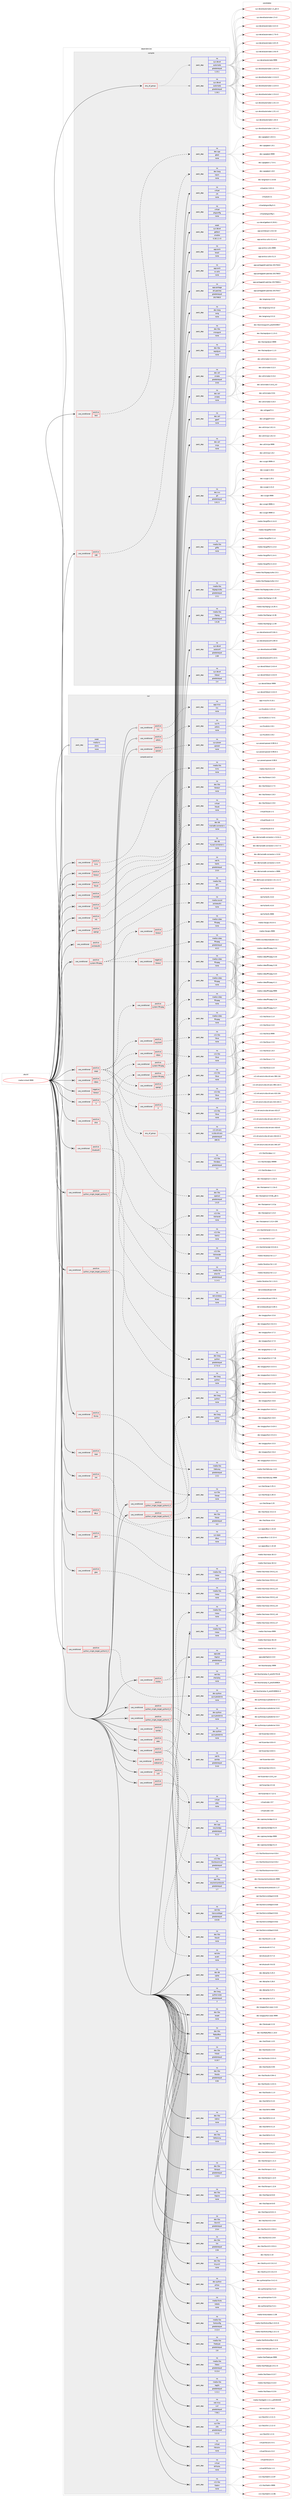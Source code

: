digraph prolog {

# *************
# Graph options
# *************

newrank=true;
concentrate=true;
compound=true;
graph [rankdir=LR,fontname=Helvetica,fontsize=10,ranksep=1.5];#, ranksep=2.5, nodesep=0.2];
edge  [arrowhead=vee];
node  [fontname=Helvetica,fontsize=10];

# **********
# The ebuild
# **********

subgraph cluster_leftcol {
color=gray;
rank=same;
label=<<i>ebuild</i>>;
id [label="media-tv/kodi-9999", color=red, width=4, href="../media-tv/kodi-9999.svg"];
}

# ****************
# The dependencies
# ****************

subgraph cluster_midcol {
color=gray;
label=<<i>dependencies</i>>;
subgraph cluster_compile {
fillcolor="#eeeeee";
style=filled;
label=<<i>compile</i>>;
subgraph any25627 {
dependency1634110 [label=<<TABLE BORDER="0" CELLBORDER="1" CELLSPACING="0" CELLPADDING="4"><TR><TD CELLPADDING="10">any_of_group</TD></TR></TABLE>>, shape=none, color=red];subgraph pack1168526 {
dependency1634111 [label=<<TABLE BORDER="0" CELLBORDER="1" CELLSPACING="0" CELLPADDING="4" WIDTH="220"><TR><TD ROWSPAN="6" CELLPADDING="30">pack_dep</TD></TR><TR><TD WIDTH="110">no</TD></TR><TR><TD>sys-devel</TD></TR><TR><TD>automake</TD></TR><TR><TD>greaterequal</TD></TR><TR><TD>1.16.1</TD></TR></TABLE>>, shape=none, color=blue];
}
dependency1634110:e -> dependency1634111:w [weight=20,style="dotted",arrowhead="oinv"];
subgraph pack1168527 {
dependency1634112 [label=<<TABLE BORDER="0" CELLBORDER="1" CELLSPACING="0" CELLPADDING="4" WIDTH="220"><TR><TD ROWSPAN="6" CELLPADDING="30">pack_dep</TD></TR><TR><TD WIDTH="110">no</TD></TR><TR><TD>sys-devel</TD></TR><TR><TD>automake</TD></TR><TR><TD>greaterequal</TD></TR><TR><TD>1.15.1</TD></TR></TABLE>>, shape=none, color=blue];
}
dependency1634110:e -> dependency1634112:w [weight=20,style="dotted",arrowhead="oinv"];
}
id:e -> dependency1634110:w [weight=20,style="solid",arrowhead="vee"];
subgraph cond439187 {
dependency1634113 [label=<<TABLE BORDER="0" CELLBORDER="1" CELLSPACING="0" CELLPADDING="4"><TR><TD ROWSPAN="3" CELLPADDING="10">use_conditional</TD></TR><TR><TD>positive</TD></TR><TR><TD>test</TD></TR></TABLE>>, shape=none, color=red];
subgraph pack1168528 {
dependency1634114 [label=<<TABLE BORDER="0" CELLBORDER="1" CELLSPACING="0" CELLPADDING="4" WIDTH="220"><TR><TD ROWSPAN="6" CELLPADDING="30">pack_dep</TD></TR><TR><TD WIDTH="110">no</TD></TR><TR><TD>dev-cpp</TD></TR><TR><TD>gtest</TD></TR><TR><TD>none</TD></TR><TR><TD></TD></TR></TABLE>>, shape=none, color=blue];
}
dependency1634113:e -> dependency1634114:w [weight=20,style="dashed",arrowhead="vee"];
}
id:e -> dependency1634113:w [weight=20,style="solid",arrowhead="vee"];
subgraph cond439188 {
dependency1634115 [label=<<TABLE BORDER="0" CELLBORDER="1" CELLSPACING="0" CELLPADDING="4"><TR><TD ROWSPAN="3" CELLPADDING="10">use_conditional</TD></TR><TR><TD>positive</TD></TR><TR><TD>x86</TD></TR></TABLE>>, shape=none, color=red];
subgraph pack1168529 {
dependency1634116 [label=<<TABLE BORDER="0" CELLBORDER="1" CELLSPACING="0" CELLPADDING="4" WIDTH="220"><TR><TD ROWSPAN="6" CELLPADDING="30">pack_dep</TD></TR><TR><TD WIDTH="110">no</TD></TR><TR><TD>dev-lang</TD></TR><TR><TD>nasm</TD></TR><TR><TD>none</TD></TR><TR><TD></TD></TR></TABLE>>, shape=none, color=blue];
}
dependency1634115:e -> dependency1634116:w [weight=20,style="dashed",arrowhead="vee"];
}
id:e -> dependency1634115:w [weight=20,style="solid",arrowhead="vee"];
subgraph pack1168530 {
dependency1634117 [label=<<TABLE BORDER="0" CELLBORDER="1" CELLSPACING="0" CELLPADDING="4" WIDTH="220"><TR><TD ROWSPAN="6" CELLPADDING="30">pack_dep</TD></TR><TR><TD WIDTH="110">no</TD></TR><TR><TD>app-arch</TD></TR><TR><TD>bzip2</TD></TR><TR><TD>none</TD></TR><TR><TD></TD></TR></TABLE>>, shape=none, color=blue];
}
id:e -> dependency1634117:w [weight=20,style="solid",arrowhead="vee"];
subgraph pack1168531 {
dependency1634118 [label=<<TABLE BORDER="0" CELLBORDER="1" CELLSPACING="0" CELLPADDING="4" WIDTH="220"><TR><TD ROWSPAN="6" CELLPADDING="30">pack_dep</TD></TR><TR><TD WIDTH="110">no</TD></TR><TR><TD>app-arch</TD></TR><TR><TD>xz-utils</TD></TR><TR><TD>none</TD></TR><TR><TD></TD></TR></TABLE>>, shape=none, color=blue];
}
id:e -> dependency1634118:w [weight=20,style="solid",arrowhead="vee"];
subgraph pack1168532 {
dependency1634119 [label=<<TABLE BORDER="0" CELLBORDER="1" CELLSPACING="0" CELLPADDING="4" WIDTH="220"><TR><TD ROWSPAN="6" CELLPADDING="30">pack_dep</TD></TR><TR><TD WIDTH="110">no</TD></TR><TR><TD>app-portage</TD></TR><TR><TD>elt-patches</TD></TR><TR><TD>greaterequal</TD></TR><TR><TD>20170815</TD></TR></TABLE>>, shape=none, color=blue];
}
id:e -> dependency1634119:w [weight=20,style="solid",arrowhead="vee"];
subgraph pack1168533 {
dependency1634120 [label=<<TABLE BORDER="0" CELLBORDER="1" CELLSPACING="0" CELLPADDING="4" WIDTH="220"><TR><TD ROWSPAN="6" CELLPADDING="30">pack_dep</TD></TR><TR><TD WIDTH="110">no</TD></TR><TR><TD>dev-lang</TD></TR><TR><TD>swig</TD></TR><TR><TD>none</TD></TR><TR><TD></TD></TR></TABLE>>, shape=none, color=blue];
}
id:e -> dependency1634120:w [weight=20,style="solid",arrowhead="vee"];
subgraph pack1168534 {
dependency1634121 [label=<<TABLE BORDER="0" CELLBORDER="1" CELLSPACING="0" CELLPADDING="4" WIDTH="220"><TR><TD ROWSPAN="6" CELLPADDING="30">pack_dep</TD></TR><TR><TD WIDTH="110">no</TD></TR><TR><TD>dev-libs</TD></TR><TR><TD>crossguid</TD></TR><TR><TD>none</TD></TR><TR><TD></TD></TR></TABLE>>, shape=none, color=blue];
}
id:e -> dependency1634121:w [weight=20,style="solid",arrowhead="vee"];
subgraph pack1168535 {
dependency1634122 [label=<<TABLE BORDER="0" CELLBORDER="1" CELLSPACING="0" CELLPADDING="4" WIDTH="220"><TR><TD ROWSPAN="6" CELLPADDING="30">pack_dep</TD></TR><TR><TD WIDTH="110">no</TD></TR><TR><TD>dev-libs</TD></TR><TR><TD>rapidjson</TD></TR><TR><TD>none</TD></TR><TR><TD></TD></TR></TABLE>>, shape=none, color=blue];
}
id:e -> dependency1634122:w [weight=20,style="solid",arrowhead="vee"];
subgraph pack1168536 {
dependency1634123 [label=<<TABLE BORDER="0" CELLBORDER="1" CELLSPACING="0" CELLPADDING="4" WIDTH="220"><TR><TD ROWSPAN="6" CELLPADDING="30">pack_dep</TD></TR><TR><TD WIDTH="110">no</TD></TR><TR><TD>dev-util</TD></TR><TR><TD>cmake</TD></TR><TR><TD>greaterequal</TD></TR><TR><TD>3.9.6</TD></TR></TABLE>>, shape=none, color=blue];
}
id:e -> dependency1634123:w [weight=20,style="solid",arrowhead="vee"];
subgraph pack1168537 {
dependency1634124 [label=<<TABLE BORDER="0" CELLBORDER="1" CELLSPACING="0" CELLPADDING="4" WIDTH="220"><TR><TD ROWSPAN="6" CELLPADDING="30">pack_dep</TD></TR><TR><TD WIDTH="110">no</TD></TR><TR><TD>dev-util</TD></TR><TR><TD>cmake</TD></TR><TR><TD>none</TD></TR><TR><TD></TD></TR></TABLE>>, shape=none, color=blue];
}
id:e -> dependency1634124:w [weight=20,style="solid",arrowhead="vee"];
subgraph pack1168538 {
dependency1634125 [label=<<TABLE BORDER="0" CELLBORDER="1" CELLSPACING="0" CELLPADDING="4" WIDTH="220"><TR><TD ROWSPAN="6" CELLPADDING="30">pack_dep</TD></TR><TR><TD WIDTH="110">no</TD></TR><TR><TD>dev-util</TD></TR><TR><TD>gperf</TD></TR><TR><TD>none</TD></TR><TR><TD></TD></TR></TABLE>>, shape=none, color=blue];
}
id:e -> dependency1634125:w [weight=20,style="solid",arrowhead="vee"];
subgraph pack1168539 {
dependency1634126 [label=<<TABLE BORDER="0" CELLBORDER="1" CELLSPACING="0" CELLPADDING="4" WIDTH="220"><TR><TD ROWSPAN="6" CELLPADDING="30">pack_dep</TD></TR><TR><TD WIDTH="110">no</TD></TR><TR><TD>dev-util</TD></TR><TR><TD>ninja</TD></TR><TR><TD>none</TD></TR><TR><TD></TD></TR></TABLE>>, shape=none, color=blue];
}
id:e -> dependency1634126:w [weight=20,style="solid",arrowhead="vee"];
subgraph pack1168540 {
dependency1634127 [label=<<TABLE BORDER="0" CELLBORDER="1" CELLSPACING="0" CELLPADDING="4" WIDTH="220"><TR><TD ROWSPAN="6" CELLPADDING="30">pack_dep</TD></TR><TR><TD WIDTH="110">no</TD></TR><TR><TD>dev-vcs</TD></TR><TR><TD>git</TD></TR><TR><TD>greaterequal</TD></TR><TR><TD>1.8.2.1</TD></TR></TABLE>>, shape=none, color=blue];
}
id:e -> dependency1634127:w [weight=20,style="solid",arrowhead="vee"];
subgraph pack1168541 {
dependency1634128 [label=<<TABLE BORDER="0" CELLBORDER="1" CELLSPACING="0" CELLPADDING="4" WIDTH="220"><TR><TD ROWSPAN="6" CELLPADDING="30">pack_dep</TD></TR><TR><TD WIDTH="110">no</TD></TR><TR><TD>media-libs</TD></TR><TR><TD>giflib</TD></TR><TR><TD>none</TD></TR><TR><TD></TD></TR></TABLE>>, shape=none, color=blue];
}
id:e -> dependency1634128:w [weight=20,style="solid",arrowhead="vee"];
subgraph pack1168542 {
dependency1634129 [label=<<TABLE BORDER="0" CELLBORDER="1" CELLSPACING="0" CELLPADDING="4" WIDTH="220"><TR><TD ROWSPAN="6" CELLPADDING="30">pack_dep</TD></TR><TR><TD WIDTH="110">no</TD></TR><TR><TD>media-libs</TD></TR><TR><TD>libjpeg-turbo</TD></TR><TR><TD>greaterequal</TD></TR><TR><TD>1.5.1</TD></TR></TABLE>>, shape=none, color=blue];
}
id:e -> dependency1634129:w [weight=20,style="solid",arrowhead="vee"];
subgraph pack1168543 {
dependency1634130 [label=<<TABLE BORDER="0" CELLBORDER="1" CELLSPACING="0" CELLPADDING="4" WIDTH="220"><TR><TD ROWSPAN="6" CELLPADDING="30">pack_dep</TD></TR><TR><TD WIDTH="110">no</TD></TR><TR><TD>media-libs</TD></TR><TR><TD>libpng</TD></TR><TR><TD>greaterequal</TD></TR><TR><TD>1.6.26</TD></TR></TABLE>>, shape=none, color=blue];
}
id:e -> dependency1634130:w [weight=20,style="solid",arrowhead="vee"];
subgraph pack1168544 {
dependency1634131 [label=<<TABLE BORDER="0" CELLBORDER="1" CELLSPACING="0" CELLPADDING="4" WIDTH="220"><TR><TD ROWSPAN="6" CELLPADDING="30">pack_dep</TD></TR><TR><TD WIDTH="110">no</TD></TR><TR><TD>sys-devel</TD></TR><TR><TD>autoconf</TD></TR><TR><TD>greaterequal</TD></TR><TR><TD>2.69</TD></TR></TABLE>>, shape=none, color=blue];
}
id:e -> dependency1634131:w [weight=20,style="solid",arrowhead="vee"];
subgraph pack1168545 {
dependency1634132 [label=<<TABLE BORDER="0" CELLBORDER="1" CELLSPACING="0" CELLPADDING="4" WIDTH="220"><TR><TD ROWSPAN="6" CELLPADDING="30">pack_dep</TD></TR><TR><TD WIDTH="110">no</TD></TR><TR><TD>sys-devel</TD></TR><TR><TD>libtool</TD></TR><TR><TD>greaterequal</TD></TR><TR><TD>2.4</TD></TR></TABLE>>, shape=none, color=blue];
}
id:e -> dependency1634132:w [weight=20,style="solid",arrowhead="vee"];
subgraph pack1168546 {
dependency1634133 [label=<<TABLE BORDER="0" CELLBORDER="1" CELLSPACING="0" CELLPADDING="4" WIDTH="220"><TR><TD ROWSPAN="6" CELLPADDING="30">pack_dep</TD></TR><TR><TD WIDTH="110">no</TD></TR><TR><TD>virtual</TD></TR><TR><TD>jre</TD></TR><TR><TD>none</TD></TR><TR><TD></TD></TR></TABLE>>, shape=none, color=blue];
}
id:e -> dependency1634133:w [weight=20,style="solid",arrowhead="vee"];
subgraph pack1168547 {
dependency1634134 [label=<<TABLE BORDER="0" CELLBORDER="1" CELLSPACING="0" CELLPADDING="4" WIDTH="220"><TR><TD ROWSPAN="6" CELLPADDING="30">pack_dep</TD></TR><TR><TD WIDTH="110">no</TD></TR><TR><TD>virtual</TD></TR><TR><TD>pkgconfig</TD></TR><TR><TD>none</TD></TR><TR><TD></TD></TR></TABLE>>, shape=none, color=blue];
}
id:e -> dependency1634134:w [weight=20,style="solid",arrowhead="vee"];
subgraph pack1168548 {
dependency1634135 [label=<<TABLE BORDER="0" CELLBORDER="1" CELLSPACING="0" CELLPADDING="4" WIDTH="220"><TR><TD ROWSPAN="6" CELLPADDING="30">pack_dep</TD></TR><TR><TD WIDTH="110">weak</TD></TR><TR><TD>sys-devel</TD></TR><TR><TD>gettext</TD></TR><TR><TD>smaller</TD></TR><TR><TD>0.18.1.1-r3</TD></TR></TABLE>>, shape=none, color=blue];
}
id:e -> dependency1634135:w [weight=20,style="solid",arrowhead="vee"];
}
subgraph cluster_compileandrun {
fillcolor="#eeeeee";
style=filled;
label=<<i>compile and run</i>>;
subgraph cond439189 {
dependency1634136 [label=<<TABLE BORDER="0" CELLBORDER="1" CELLSPACING="0" CELLPADDING="4"><TR><TD ROWSPAN="3" CELLPADDING="10">use_conditional</TD></TR><TR><TD>negative</TD></TR><TR><TD>libressl</TD></TR></TABLE>>, shape=none, color=red];
subgraph pack1168549 {
dependency1634137 [label=<<TABLE BORDER="0" CELLBORDER="1" CELLSPACING="0" CELLPADDING="4" WIDTH="220"><TR><TD ROWSPAN="6" CELLPADDING="30">pack_dep</TD></TR><TR><TD WIDTH="110">no</TD></TR><TR><TD>dev-libs</TD></TR><TR><TD>openssl</TD></TR><TR><TD>greaterequal</TD></TR><TR><TD>1.0.2l</TD></TR></TABLE>>, shape=none, color=blue];
}
dependency1634136:e -> dependency1634137:w [weight=20,style="dashed",arrowhead="vee"];
}
id:e -> dependency1634136:w [weight=20,style="solid",arrowhead="odotvee"];
subgraph cond439190 {
dependency1634138 [label=<<TABLE BORDER="0" CELLBORDER="1" CELLSPACING="0" CELLPADDING="4"><TR><TD ROWSPAN="3" CELLPADDING="10">use_conditional</TD></TR><TR><TD>positive</TD></TR><TR><TD>X</TD></TR></TABLE>>, shape=none, color=red];
subgraph pack1168550 {
dependency1634139 [label=<<TABLE BORDER="0" CELLBORDER="1" CELLSPACING="0" CELLPADDING="4" WIDTH="220"><TR><TD ROWSPAN="6" CELLPADDING="30">pack_dep</TD></TR><TR><TD WIDTH="110">no</TD></TR><TR><TD>x11-libs</TD></TR><TR><TD>libX11</TD></TR><TR><TD>none</TD></TR><TR><TD></TD></TR></TABLE>>, shape=none, color=blue];
}
dependency1634138:e -> dependency1634139:w [weight=20,style="dashed",arrowhead="vee"];
subgraph pack1168551 {
dependency1634140 [label=<<TABLE BORDER="0" CELLBORDER="1" CELLSPACING="0" CELLPADDING="4" WIDTH="220"><TR><TD ROWSPAN="6" CELLPADDING="30">pack_dep</TD></TR><TR><TD WIDTH="110">no</TD></TR><TR><TD>x11-libs</TD></TR><TR><TD>libXrandr</TD></TR><TR><TD>none</TD></TR><TR><TD></TD></TR></TABLE>>, shape=none, color=blue];
}
dependency1634138:e -> dependency1634140:w [weight=20,style="dashed",arrowhead="vee"];
subgraph pack1168552 {
dependency1634141 [label=<<TABLE BORDER="0" CELLBORDER="1" CELLSPACING="0" CELLPADDING="4" WIDTH="220"><TR><TD ROWSPAN="6" CELLPADDING="30">pack_dep</TD></TR><TR><TD WIDTH="110">no</TD></TR><TR><TD>x11-libs</TD></TR><TR><TD>libXrender</TD></TR><TR><TD>none</TD></TR><TR><TD></TD></TR></TABLE>>, shape=none, color=blue];
}
dependency1634138:e -> dependency1634141:w [weight=20,style="dashed",arrowhead="vee"];
subgraph cond439191 {
dependency1634142 [label=<<TABLE BORDER="0" CELLBORDER="1" CELLSPACING="0" CELLPADDING="4"><TR><TD ROWSPAN="3" CELLPADDING="10">use_conditional</TD></TR><TR><TD>positive</TD></TR><TR><TD>system-ffmpeg</TD></TR></TABLE>>, shape=none, color=red];
subgraph pack1168553 {
dependency1634143 [label=<<TABLE BORDER="0" CELLBORDER="1" CELLSPACING="0" CELLPADDING="4" WIDTH="220"><TR><TD ROWSPAN="6" CELLPADDING="30">pack_dep</TD></TR><TR><TD WIDTH="110">no</TD></TR><TR><TD>media-video</TD></TR><TR><TD>ffmpeg</TD></TR><TR><TD>none</TD></TR><TR><TD></TD></TR></TABLE>>, shape=none, color=blue];
}
dependency1634142:e -> dependency1634143:w [weight=20,style="dashed",arrowhead="vee"];
}
dependency1634138:e -> dependency1634142:w [weight=20,style="dashed",arrowhead="vee"];
}
id:e -> dependency1634138:w [weight=20,style="solid",arrowhead="odotvee"];
subgraph cond439192 {
dependency1634144 [label=<<TABLE BORDER="0" CELLBORDER="1" CELLSPACING="0" CELLPADDING="4"><TR><TD ROWSPAN="3" CELLPADDING="10">use_conditional</TD></TR><TR><TD>positive</TD></TR><TR><TD>airplay</TD></TR></TABLE>>, shape=none, color=red];
subgraph pack1168554 {
dependency1634145 [label=<<TABLE BORDER="0" CELLBORDER="1" CELLSPACING="0" CELLPADDING="4" WIDTH="220"><TR><TD ROWSPAN="6" CELLPADDING="30">pack_dep</TD></TR><TR><TD WIDTH="110">no</TD></TR><TR><TD>app-pda</TD></TR><TR><TD>libplist</TD></TR><TR><TD>greaterequal</TD></TR><TR><TD>2.0.0</TD></TR></TABLE>>, shape=none, color=blue];
}
dependency1634144:e -> dependency1634145:w [weight=20,style="dashed",arrowhead="vee"];
subgraph pack1168555 {
dependency1634146 [label=<<TABLE BORDER="0" CELLBORDER="1" CELLSPACING="0" CELLPADDING="4" WIDTH="220"><TR><TD ROWSPAN="6" CELLPADDING="30">pack_dep</TD></TR><TR><TD WIDTH="110">no</TD></TR><TR><TD>net-libs</TD></TR><TR><TD>shairplay</TD></TR><TR><TD>none</TD></TR><TR><TD></TD></TR></TABLE>>, shape=none, color=blue];
}
dependency1634144:e -> dependency1634146:w [weight=20,style="dashed",arrowhead="vee"];
}
id:e -> dependency1634144:w [weight=20,style="solid",arrowhead="odotvee"];
subgraph cond439193 {
dependency1634147 [label=<<TABLE BORDER="0" CELLBORDER="1" CELLSPACING="0" CELLPADDING="4"><TR><TD ROWSPAN="3" CELLPADDING="10">use_conditional</TD></TR><TR><TD>positive</TD></TR><TR><TD>alsa</TD></TR></TABLE>>, shape=none, color=red];
subgraph pack1168556 {
dependency1634148 [label=<<TABLE BORDER="0" CELLBORDER="1" CELLSPACING="0" CELLPADDING="4" WIDTH="220"><TR><TD ROWSPAN="6" CELLPADDING="30">pack_dep</TD></TR><TR><TD WIDTH="110">no</TD></TR><TR><TD>media-libs</TD></TR><TR><TD>alsa-lib</TD></TR><TR><TD>greaterequal</TD></TR><TR><TD>1.1.4.1</TD></TR></TABLE>>, shape=none, color=blue];
}
dependency1634147:e -> dependency1634148:w [weight=20,style="dashed",arrowhead="vee"];
}
id:e -> dependency1634147:w [weight=20,style="solid",arrowhead="odotvee"];
subgraph cond439194 {
dependency1634149 [label=<<TABLE BORDER="0" CELLBORDER="1" CELLSPACING="0" CELLPADDING="4"><TR><TD ROWSPAN="3" CELLPADDING="10">use_conditional</TD></TR><TR><TD>positive</TD></TR><TR><TD>bluetooth</TD></TR></TABLE>>, shape=none, color=red];
subgraph pack1168557 {
dependency1634150 [label=<<TABLE BORDER="0" CELLBORDER="1" CELLSPACING="0" CELLPADDING="4" WIDTH="220"><TR><TD ROWSPAN="6" CELLPADDING="30">pack_dep</TD></TR><TR><TD WIDTH="110">no</TD></TR><TR><TD>net-wireless</TD></TR><TR><TD>bluez</TD></TR><TR><TD>none</TD></TR><TR><TD></TD></TR></TABLE>>, shape=none, color=blue];
}
dependency1634149:e -> dependency1634150:w [weight=20,style="dashed",arrowhead="vee"];
}
id:e -> dependency1634149:w [weight=20,style="solid",arrowhead="odotvee"];
subgraph cond439195 {
dependency1634151 [label=<<TABLE BORDER="0" CELLBORDER="1" CELLSPACING="0" CELLPADDING="4"><TR><TD ROWSPAN="3" CELLPADDING="10">use_conditional</TD></TR><TR><TD>positive</TD></TR><TR><TD>bluray</TD></TR></TABLE>>, shape=none, color=red];
subgraph pack1168558 {
dependency1634152 [label=<<TABLE BORDER="0" CELLBORDER="1" CELLSPACING="0" CELLPADDING="4" WIDTH="220"><TR><TD ROWSPAN="6" CELLPADDING="30">pack_dep</TD></TR><TR><TD WIDTH="110">no</TD></TR><TR><TD>media-libs</TD></TR><TR><TD>libbluray</TD></TR><TR><TD>greaterequal</TD></TR><TR><TD>1.0.2</TD></TR></TABLE>>, shape=none, color=blue];
}
dependency1634151:e -> dependency1634152:w [weight=20,style="dashed",arrowhead="vee"];
}
id:e -> dependency1634151:w [weight=20,style="solid",arrowhead="odotvee"];
subgraph cond439196 {
dependency1634153 [label=<<TABLE BORDER="0" CELLBORDER="1" CELLSPACING="0" CELLPADDING="4"><TR><TD ROWSPAN="3" CELLPADDING="10">use_conditional</TD></TR><TR><TD>positive</TD></TR><TR><TD>caps</TD></TR></TABLE>>, shape=none, color=red];
subgraph pack1168559 {
dependency1634154 [label=<<TABLE BORDER="0" CELLBORDER="1" CELLSPACING="0" CELLPADDING="4" WIDTH="220"><TR><TD ROWSPAN="6" CELLPADDING="30">pack_dep</TD></TR><TR><TD WIDTH="110">no</TD></TR><TR><TD>sys-libs</TD></TR><TR><TD>libcap</TD></TR><TR><TD>none</TD></TR><TR><TD></TD></TR></TABLE>>, shape=none, color=blue];
}
dependency1634153:e -> dependency1634154:w [weight=20,style="dashed",arrowhead="vee"];
}
id:e -> dependency1634153:w [weight=20,style="solid",arrowhead="odotvee"];
subgraph cond439197 {
dependency1634155 [label=<<TABLE BORDER="0" CELLBORDER="1" CELLSPACING="0" CELLPADDING="4"><TR><TD ROWSPAN="3" CELLPADDING="10">use_conditional</TD></TR><TR><TD>positive</TD></TR><TR><TD>cec</TD></TR></TABLE>>, shape=none, color=red];
subgraph pack1168560 {
dependency1634156 [label=<<TABLE BORDER="0" CELLBORDER="1" CELLSPACING="0" CELLPADDING="4" WIDTH="220"><TR><TD ROWSPAN="6" CELLPADDING="30">pack_dep</TD></TR><TR><TD WIDTH="110">no</TD></TR><TR><TD>dev-libs</TD></TR><TR><TD>libcec</TD></TR><TR><TD>greaterequal</TD></TR><TR><TD>4.0</TD></TR></TABLE>>, shape=none, color=blue];
}
dependency1634155:e -> dependency1634156:w [weight=20,style="dashed",arrowhead="vee"];
}
id:e -> dependency1634155:w [weight=20,style="solid",arrowhead="odotvee"];
subgraph cond439198 {
dependency1634157 [label=<<TABLE BORDER="0" CELLBORDER="1" CELLSPACING="0" CELLPADDING="4"><TR><TD ROWSPAN="3" CELLPADDING="10">use_conditional</TD></TR><TR><TD>positive</TD></TR><TR><TD>dbus</TD></TR></TABLE>>, shape=none, color=red];
subgraph pack1168561 {
dependency1634158 [label=<<TABLE BORDER="0" CELLBORDER="1" CELLSPACING="0" CELLPADDING="4" WIDTH="220"><TR><TD ROWSPAN="6" CELLPADDING="30">pack_dep</TD></TR><TR><TD WIDTH="110">no</TD></TR><TR><TD>sys-apps</TD></TR><TR><TD>dbus</TD></TR><TR><TD>none</TD></TR><TR><TD></TD></TR></TABLE>>, shape=none, color=blue];
}
dependency1634157:e -> dependency1634158:w [weight=20,style="dashed",arrowhead="vee"];
}
id:e -> dependency1634157:w [weight=20,style="solid",arrowhead="odotvee"];
subgraph cond439199 {
dependency1634159 [label=<<TABLE BORDER="0" CELLBORDER="1" CELLSPACING="0" CELLPADDING="4"><TR><TD ROWSPAN="3" CELLPADDING="10">use_conditional</TD></TR><TR><TD>positive</TD></TR><TR><TD>gbm</TD></TR></TABLE>>, shape=none, color=red];
subgraph pack1168562 {
dependency1634160 [label=<<TABLE BORDER="0" CELLBORDER="1" CELLSPACING="0" CELLPADDING="4" WIDTH="220"><TR><TD ROWSPAN="6" CELLPADDING="30">pack_dep</TD></TR><TR><TD WIDTH="110">no</TD></TR><TR><TD>media-libs</TD></TR><TR><TD>mesa</TD></TR><TR><TD>none</TD></TR><TR><TD></TD></TR></TABLE>>, shape=none, color=blue];
}
dependency1634159:e -> dependency1634160:w [weight=20,style="dashed",arrowhead="vee"];
}
id:e -> dependency1634159:w [weight=20,style="solid",arrowhead="odotvee"];
subgraph cond439200 {
dependency1634161 [label=<<TABLE BORDER="0" CELLBORDER="1" CELLSPACING="0" CELLPADDING="4"><TR><TD ROWSPAN="3" CELLPADDING="10">use_conditional</TD></TR><TR><TD>positive</TD></TR><TR><TD>gles</TD></TR></TABLE>>, shape=none, color=red];
subgraph pack1168563 {
dependency1634162 [label=<<TABLE BORDER="0" CELLBORDER="1" CELLSPACING="0" CELLPADDING="4" WIDTH="220"><TR><TD ROWSPAN="6" CELLPADDING="30">pack_dep</TD></TR><TR><TD WIDTH="110">no</TD></TR><TR><TD>media-libs</TD></TR><TR><TD>mesa</TD></TR><TR><TD>none</TD></TR><TR><TD></TD></TR></TABLE>>, shape=none, color=blue];
}
dependency1634161:e -> dependency1634162:w [weight=20,style="dashed",arrowhead="vee"];
}
id:e -> dependency1634161:w [weight=20,style="solid",arrowhead="odotvee"];
subgraph cond439201 {
dependency1634163 [label=<<TABLE BORDER="0" CELLBORDER="1" CELLSPACING="0" CELLPADDING="4"><TR><TD ROWSPAN="3" CELLPADDING="10">use_conditional</TD></TR><TR><TD>positive</TD></TR><TR><TD>lcms</TD></TR></TABLE>>, shape=none, color=red];
subgraph pack1168564 {
dependency1634164 [label=<<TABLE BORDER="0" CELLBORDER="1" CELLSPACING="0" CELLPADDING="4" WIDTH="220"><TR><TD ROWSPAN="6" CELLPADDING="30">pack_dep</TD></TR><TR><TD WIDTH="110">no</TD></TR><TR><TD>media-libs</TD></TR><TR><TD>lcms</TD></TR><TR><TD>none</TD></TR><TR><TD></TD></TR></TABLE>>, shape=none, color=blue];
}
dependency1634163:e -> dependency1634164:w [weight=20,style="dashed",arrowhead="vee"];
}
id:e -> dependency1634163:w [weight=20,style="solid",arrowhead="odotvee"];
subgraph cond439202 {
dependency1634165 [label=<<TABLE BORDER="0" CELLBORDER="1" CELLSPACING="0" CELLPADDING="4"><TR><TD ROWSPAN="3" CELLPADDING="10">use_conditional</TD></TR><TR><TD>positive</TD></TR><TR><TD>libressl</TD></TR></TABLE>>, shape=none, color=red];
subgraph pack1168565 {
dependency1634166 [label=<<TABLE BORDER="0" CELLBORDER="1" CELLSPACING="0" CELLPADDING="4" WIDTH="220"><TR><TD ROWSPAN="6" CELLPADDING="30">pack_dep</TD></TR><TR><TD WIDTH="110">no</TD></TR><TR><TD>dev-libs</TD></TR><TR><TD>libressl</TD></TR><TR><TD>none</TD></TR><TR><TD></TD></TR></TABLE>>, shape=none, color=blue];
}
dependency1634165:e -> dependency1634166:w [weight=20,style="dashed",arrowhead="vee"];
}
id:e -> dependency1634165:w [weight=20,style="solid",arrowhead="odotvee"];
subgraph cond439203 {
dependency1634167 [label=<<TABLE BORDER="0" CELLBORDER="1" CELLSPACING="0" CELLPADDING="4"><TR><TD ROWSPAN="3" CELLPADDING="10">use_conditional</TD></TR><TR><TD>positive</TD></TR><TR><TD>libusb</TD></TR></TABLE>>, shape=none, color=red];
subgraph pack1168566 {
dependency1634168 [label=<<TABLE BORDER="0" CELLBORDER="1" CELLSPACING="0" CELLPADDING="4" WIDTH="220"><TR><TD ROWSPAN="6" CELLPADDING="30">pack_dep</TD></TR><TR><TD WIDTH="110">no</TD></TR><TR><TD>virtual</TD></TR><TR><TD>libusb</TD></TR><TR><TD>none</TD></TR><TR><TD></TD></TR></TABLE>>, shape=none, color=blue];
}
dependency1634167:e -> dependency1634168:w [weight=20,style="dashed",arrowhead="vee"];
}
id:e -> dependency1634167:w [weight=20,style="solid",arrowhead="odotvee"];
subgraph cond439204 {
dependency1634169 [label=<<TABLE BORDER="0" CELLBORDER="1" CELLSPACING="0" CELLPADDING="4"><TR><TD ROWSPAN="3" CELLPADDING="10">use_conditional</TD></TR><TR><TD>positive</TD></TR><TR><TD>mariadb</TD></TR></TABLE>>, shape=none, color=red];
subgraph pack1168567 {
dependency1634170 [label=<<TABLE BORDER="0" CELLBORDER="1" CELLSPACING="0" CELLPADDING="4" WIDTH="220"><TR><TD ROWSPAN="6" CELLPADDING="30">pack_dep</TD></TR><TR><TD WIDTH="110">no</TD></TR><TR><TD>dev-db</TD></TR><TR><TD>mariadb-connector-c</TD></TR><TR><TD>none</TD></TR><TR><TD></TD></TR></TABLE>>, shape=none, color=blue];
}
dependency1634169:e -> dependency1634170:w [weight=20,style="dashed",arrowhead="vee"];
}
id:e -> dependency1634169:w [weight=20,style="solid",arrowhead="odotvee"];
subgraph cond439205 {
dependency1634171 [label=<<TABLE BORDER="0" CELLBORDER="1" CELLSPACING="0" CELLPADDING="4"><TR><TD ROWSPAN="3" CELLPADDING="10">use_conditional</TD></TR><TR><TD>positive</TD></TR><TR><TD>mysql</TD></TR></TABLE>>, shape=none, color=red];
subgraph pack1168568 {
dependency1634172 [label=<<TABLE BORDER="0" CELLBORDER="1" CELLSPACING="0" CELLPADDING="4" WIDTH="220"><TR><TD ROWSPAN="6" CELLPADDING="30">pack_dep</TD></TR><TR><TD WIDTH="110">no</TD></TR><TR><TD>dev-db</TD></TR><TR><TD>mysql-connector-c</TD></TR><TR><TD>none</TD></TR><TR><TD></TD></TR></TABLE>>, shape=none, color=blue];
}
dependency1634171:e -> dependency1634172:w [weight=20,style="dashed",arrowhead="vee"];
}
id:e -> dependency1634171:w [weight=20,style="solid",arrowhead="odotvee"];
subgraph cond439206 {
dependency1634173 [label=<<TABLE BORDER="0" CELLBORDER="1" CELLSPACING="0" CELLPADDING="4"><TR><TD ROWSPAN="3" CELLPADDING="10">use_conditional</TD></TR><TR><TD>positive</TD></TR><TR><TD>nfs</TD></TR></TABLE>>, shape=none, color=red];
subgraph pack1168569 {
dependency1634174 [label=<<TABLE BORDER="0" CELLBORDER="1" CELLSPACING="0" CELLPADDING="4" WIDTH="220"><TR><TD ROWSPAN="6" CELLPADDING="30">pack_dep</TD></TR><TR><TD WIDTH="110">no</TD></TR><TR><TD>net-fs</TD></TR><TR><TD>libnfs</TD></TR><TR><TD>greaterequal</TD></TR><TR><TD>2.0.0</TD></TR></TABLE>>, shape=none, color=blue];
}
dependency1634173:e -> dependency1634174:w [weight=20,style="dashed",arrowhead="vee"];
}
id:e -> dependency1634173:w [weight=20,style="solid",arrowhead="odotvee"];
subgraph cond439207 {
dependency1634175 [label=<<TABLE BORDER="0" CELLBORDER="1" CELLSPACING="0" CELLPADDING="4"><TR><TD ROWSPAN="3" CELLPADDING="10">use_conditional</TD></TR><TR><TD>positive</TD></TR><TR><TD>opengl</TD></TR></TABLE>>, shape=none, color=red];
subgraph pack1168570 {
dependency1634176 [label=<<TABLE BORDER="0" CELLBORDER="1" CELLSPACING="0" CELLPADDING="4" WIDTH="220"><TR><TD ROWSPAN="6" CELLPADDING="30">pack_dep</TD></TR><TR><TD WIDTH="110">no</TD></TR><TR><TD>media-libs</TD></TR><TR><TD>glu</TD></TR><TR><TD>none</TD></TR><TR><TD></TD></TR></TABLE>>, shape=none, color=blue];
}
dependency1634175:e -> dependency1634176:w [weight=20,style="dashed",arrowhead="vee"];
}
id:e -> dependency1634175:w [weight=20,style="solid",arrowhead="odotvee"];
subgraph cond439208 {
dependency1634177 [label=<<TABLE BORDER="0" CELLBORDER="1" CELLSPACING="0" CELLPADDING="4"><TR><TD ROWSPAN="3" CELLPADDING="10">use_conditional</TD></TR><TR><TD>positive</TD></TR><TR><TD>pulseaudio</TD></TR></TABLE>>, shape=none, color=red];
subgraph pack1168571 {
dependency1634178 [label=<<TABLE BORDER="0" CELLBORDER="1" CELLSPACING="0" CELLPADDING="4" WIDTH="220"><TR><TD ROWSPAN="6" CELLPADDING="30">pack_dep</TD></TR><TR><TD WIDTH="110">no</TD></TR><TR><TD>media-sound</TD></TR><TR><TD>pulseaudio</TD></TR><TR><TD>none</TD></TR><TR><TD></TD></TR></TABLE>>, shape=none, color=blue];
}
dependency1634177:e -> dependency1634178:w [weight=20,style="dashed",arrowhead="vee"];
}
id:e -> dependency1634177:w [weight=20,style="solid",arrowhead="odotvee"];
subgraph cond439209 {
dependency1634179 [label=<<TABLE BORDER="0" CELLBORDER="1" CELLSPACING="0" CELLPADDING="4"><TR><TD ROWSPAN="3" CELLPADDING="10">use_conditional</TD></TR><TR><TD>positive</TD></TR><TR><TD>python_single_target_python2_7</TD></TR></TABLE>>, shape=none, color=red];
subgraph pack1168572 {
dependency1634180 [label=<<TABLE BORDER="0" CELLBORDER="1" CELLSPACING="0" CELLPADDING="4" WIDTH="220"><TR><TD ROWSPAN="6" CELLPADDING="30">pack_dep</TD></TR><TR><TD WIDTH="110">no</TD></TR><TR><TD>dev-lang</TD></TR><TR><TD>python</TD></TR><TR><TD>greaterequal</TD></TR><TR><TD>2.7.5-r2</TD></TR></TABLE>>, shape=none, color=blue];
}
dependency1634179:e -> dependency1634180:w [weight=20,style="dashed",arrowhead="vee"];
}
id:e -> dependency1634179:w [weight=20,style="solid",arrowhead="odotvee"];
subgraph cond439210 {
dependency1634181 [label=<<TABLE BORDER="0" CELLBORDER="1" CELLSPACING="0" CELLPADDING="4"><TR><TD ROWSPAN="3" CELLPADDING="10">use_conditional</TD></TR><TR><TD>positive</TD></TR><TR><TD>python_single_target_python3_5</TD></TR></TABLE>>, shape=none, color=red];
subgraph pack1168573 {
dependency1634182 [label=<<TABLE BORDER="0" CELLBORDER="1" CELLSPACING="0" CELLPADDING="4" WIDTH="220"><TR><TD ROWSPAN="6" CELLPADDING="30">pack_dep</TD></TR><TR><TD WIDTH="110">no</TD></TR><TR><TD>dev-lang</TD></TR><TR><TD>python</TD></TR><TR><TD>none</TD></TR><TR><TD></TD></TR></TABLE>>, shape=none, color=blue];
}
dependency1634181:e -> dependency1634182:w [weight=20,style="dashed",arrowhead="vee"];
}
id:e -> dependency1634181:w [weight=20,style="solid",arrowhead="odotvee"];
subgraph cond439211 {
dependency1634183 [label=<<TABLE BORDER="0" CELLBORDER="1" CELLSPACING="0" CELLPADDING="4"><TR><TD ROWSPAN="3" CELLPADDING="10">use_conditional</TD></TR><TR><TD>positive</TD></TR><TR><TD>python_single_target_python3_5</TD></TR></TABLE>>, shape=none, color=red];
subgraph pack1168574 {
dependency1634184 [label=<<TABLE BORDER="0" CELLBORDER="1" CELLSPACING="0" CELLPADDING="4" WIDTH="220"><TR><TD ROWSPAN="6" CELLPADDING="30">pack_dep</TD></TR><TR><TD WIDTH="110">no</TD></TR><TR><TD>dev-python</TD></TR><TR><TD>pycryptodome</TD></TR><TR><TD>none</TD></TR><TR><TD></TD></TR></TABLE>>, shape=none, color=blue];
}
dependency1634183:e -> dependency1634184:w [weight=20,style="dashed",arrowhead="vee"];
}
id:e -> dependency1634183:w [weight=20,style="solid",arrowhead="odotvee"];
subgraph cond439212 {
dependency1634185 [label=<<TABLE BORDER="0" CELLBORDER="1" CELLSPACING="0" CELLPADDING="4"><TR><TD ROWSPAN="3" CELLPADDING="10">use_conditional</TD></TR><TR><TD>positive</TD></TR><TR><TD>python_single_target_python3_6</TD></TR></TABLE>>, shape=none, color=red];
subgraph pack1168575 {
dependency1634186 [label=<<TABLE BORDER="0" CELLBORDER="1" CELLSPACING="0" CELLPADDING="4" WIDTH="220"><TR><TD ROWSPAN="6" CELLPADDING="30">pack_dep</TD></TR><TR><TD WIDTH="110">no</TD></TR><TR><TD>dev-lang</TD></TR><TR><TD>python</TD></TR><TR><TD>none</TD></TR><TR><TD></TD></TR></TABLE>>, shape=none, color=blue];
}
dependency1634185:e -> dependency1634186:w [weight=20,style="dashed",arrowhead="vee"];
}
id:e -> dependency1634185:w [weight=20,style="solid",arrowhead="odotvee"];
subgraph cond439213 {
dependency1634187 [label=<<TABLE BORDER="0" CELLBORDER="1" CELLSPACING="0" CELLPADDING="4"><TR><TD ROWSPAN="3" CELLPADDING="10">use_conditional</TD></TR><TR><TD>positive</TD></TR><TR><TD>python_single_target_python3_6</TD></TR></TABLE>>, shape=none, color=red];
subgraph pack1168576 {
dependency1634188 [label=<<TABLE BORDER="0" CELLBORDER="1" CELLSPACING="0" CELLPADDING="4" WIDTH="220"><TR><TD ROWSPAN="6" CELLPADDING="30">pack_dep</TD></TR><TR><TD WIDTH="110">no</TD></TR><TR><TD>dev-python</TD></TR><TR><TD>pycryptodome</TD></TR><TR><TD>none</TD></TR><TR><TD></TD></TR></TABLE>>, shape=none, color=blue];
}
dependency1634187:e -> dependency1634188:w [weight=20,style="dashed",arrowhead="vee"];
}
id:e -> dependency1634187:w [weight=20,style="solid",arrowhead="odotvee"];
subgraph cond439214 {
dependency1634189 [label=<<TABLE BORDER="0" CELLBORDER="1" CELLSPACING="0" CELLPADDING="4"><TR><TD ROWSPAN="3" CELLPADDING="10">use_conditional</TD></TR><TR><TD>positive</TD></TR><TR><TD>python_single_target_python3_7</TD></TR></TABLE>>, shape=none, color=red];
subgraph pack1168577 {
dependency1634190 [label=<<TABLE BORDER="0" CELLBORDER="1" CELLSPACING="0" CELLPADDING="4" WIDTH="220"><TR><TD ROWSPAN="6" CELLPADDING="30">pack_dep</TD></TR><TR><TD WIDTH="110">no</TD></TR><TR><TD>dev-lang</TD></TR><TR><TD>python</TD></TR><TR><TD>none</TD></TR><TR><TD></TD></TR></TABLE>>, shape=none, color=blue];
}
dependency1634189:e -> dependency1634190:w [weight=20,style="dashed",arrowhead="vee"];
}
id:e -> dependency1634189:w [weight=20,style="solid",arrowhead="odotvee"];
subgraph cond439215 {
dependency1634191 [label=<<TABLE BORDER="0" CELLBORDER="1" CELLSPACING="0" CELLPADDING="4"><TR><TD ROWSPAN="3" CELLPADDING="10">use_conditional</TD></TR><TR><TD>positive</TD></TR><TR><TD>python_single_target_python3_7</TD></TR></TABLE>>, shape=none, color=red];
subgraph pack1168578 {
dependency1634192 [label=<<TABLE BORDER="0" CELLBORDER="1" CELLSPACING="0" CELLPADDING="4" WIDTH="220"><TR><TD ROWSPAN="6" CELLPADDING="30">pack_dep</TD></TR><TR><TD WIDTH="110">no</TD></TR><TR><TD>dev-python</TD></TR><TR><TD>pycryptodome</TD></TR><TR><TD>none</TD></TR><TR><TD></TD></TR></TABLE>>, shape=none, color=blue];
}
dependency1634191:e -> dependency1634192:w [weight=20,style="dashed",arrowhead="vee"];
}
id:e -> dependency1634191:w [weight=20,style="solid",arrowhead="odotvee"];
subgraph cond439216 {
dependency1634193 [label=<<TABLE BORDER="0" CELLBORDER="1" CELLSPACING="0" CELLPADDING="4"><TR><TD ROWSPAN="3" CELLPADDING="10">use_conditional</TD></TR><TR><TD>positive</TD></TR><TR><TD>samba</TD></TR></TABLE>>, shape=none, color=red];
subgraph pack1168579 {
dependency1634194 [label=<<TABLE BORDER="0" CELLBORDER="1" CELLSPACING="0" CELLPADDING="4" WIDTH="220"><TR><TD ROWSPAN="6" CELLPADDING="30">pack_dep</TD></TR><TR><TD WIDTH="110">no</TD></TR><TR><TD>net-fs</TD></TR><TR><TD>samba</TD></TR><TR><TD>greaterequal</TD></TR><TR><TD>3.4.6</TD></TR></TABLE>>, shape=none, color=blue];
}
dependency1634193:e -> dependency1634194:w [weight=20,style="dashed",arrowhead="vee"];
}
id:e -> dependency1634193:w [weight=20,style="solid",arrowhead="odotvee"];
subgraph cond439217 {
dependency1634195 [label=<<TABLE BORDER="0" CELLBORDER="1" CELLSPACING="0" CELLPADDING="4"><TR><TD ROWSPAN="3" CELLPADDING="10">use_conditional</TD></TR><TR><TD>positive</TD></TR><TR><TD>system-ffmpeg</TD></TR></TABLE>>, shape=none, color=red];
subgraph pack1168580 {
dependency1634196 [label=<<TABLE BORDER="0" CELLBORDER="1" CELLSPACING="0" CELLPADDING="4" WIDTH="220"><TR><TD ROWSPAN="6" CELLPADDING="30">pack_dep</TD></TR><TR><TD WIDTH="110">no</TD></TR><TR><TD>media-video</TD></TR><TR><TD>ffmpeg</TD></TR><TR><TD>greaterequal</TD></TR><TR><TD>4.0.3</TD></TR></TABLE>>, shape=none, color=blue];
}
dependency1634195:e -> dependency1634196:w [weight=20,style="dashed",arrowhead="vee"];
subgraph cond439218 {
dependency1634197 [label=<<TABLE BORDER="0" CELLBORDER="1" CELLSPACING="0" CELLPADDING="4"><TR><TD ROWSPAN="3" CELLPADDING="10">use_conditional</TD></TR><TR><TD>positive</TD></TR><TR><TD>libressl</TD></TR></TABLE>>, shape=none, color=red];
subgraph pack1168581 {
dependency1634198 [label=<<TABLE BORDER="0" CELLBORDER="1" CELLSPACING="0" CELLPADDING="4" WIDTH="220"><TR><TD ROWSPAN="6" CELLPADDING="30">pack_dep</TD></TR><TR><TD WIDTH="110">no</TD></TR><TR><TD>media-video</TD></TR><TR><TD>ffmpeg</TD></TR><TR><TD>none</TD></TR><TR><TD></TD></TR></TABLE>>, shape=none, color=blue];
}
dependency1634197:e -> dependency1634198:w [weight=20,style="dashed",arrowhead="vee"];
}
dependency1634195:e -> dependency1634197:w [weight=20,style="dashed",arrowhead="vee"];
subgraph cond439219 {
dependency1634199 [label=<<TABLE BORDER="0" CELLBORDER="1" CELLSPACING="0" CELLPADDING="4"><TR><TD ROWSPAN="3" CELLPADDING="10">use_conditional</TD></TR><TR><TD>negative</TD></TR><TR><TD>libressl</TD></TR></TABLE>>, shape=none, color=red];
subgraph pack1168582 {
dependency1634200 [label=<<TABLE BORDER="0" CELLBORDER="1" CELLSPACING="0" CELLPADDING="4" WIDTH="220"><TR><TD ROWSPAN="6" CELLPADDING="30">pack_dep</TD></TR><TR><TD WIDTH="110">no</TD></TR><TR><TD>media-video</TD></TR><TR><TD>ffmpeg</TD></TR><TR><TD>none</TD></TR><TR><TD></TD></TR></TABLE>>, shape=none, color=blue];
}
dependency1634199:e -> dependency1634200:w [weight=20,style="dashed",arrowhead="vee"];
}
dependency1634195:e -> dependency1634199:w [weight=20,style="dashed",arrowhead="vee"];
}
id:e -> dependency1634195:w [weight=20,style="solid",arrowhead="odotvee"];
subgraph cond439220 {
dependency1634201 [label=<<TABLE BORDER="0" CELLBORDER="1" CELLSPACING="0" CELLPADDING="4"><TR><TD ROWSPAN="3" CELLPADDING="10">use_conditional</TD></TR><TR><TD>positive</TD></TR><TR><TD>udev</TD></TR></TABLE>>, shape=none, color=red];
subgraph pack1168583 {
dependency1634202 [label=<<TABLE BORDER="0" CELLBORDER="1" CELLSPACING="0" CELLPADDING="4" WIDTH="220"><TR><TD ROWSPAN="6" CELLPADDING="30">pack_dep</TD></TR><TR><TD WIDTH="110">no</TD></TR><TR><TD>virtual</TD></TR><TR><TD>udev</TD></TR><TR><TD>none</TD></TR><TR><TD></TD></TR></TABLE>>, shape=none, color=blue];
}
dependency1634201:e -> dependency1634202:w [weight=20,style="dashed",arrowhead="vee"];
}
id:e -> dependency1634201:w [weight=20,style="solid",arrowhead="odotvee"];
subgraph cond439221 {
dependency1634203 [label=<<TABLE BORDER="0" CELLBORDER="1" CELLSPACING="0" CELLPADDING="4"><TR><TD ROWSPAN="3" CELLPADDING="10">use_conditional</TD></TR><TR><TD>positive</TD></TR><TR><TD>vaapi</TD></TR></TABLE>>, shape=none, color=red];
subgraph pack1168584 {
dependency1634204 [label=<<TABLE BORDER="0" CELLBORDER="1" CELLSPACING="0" CELLPADDING="4" WIDTH="220"><TR><TD ROWSPAN="6" CELLPADDING="30">pack_dep</TD></TR><TR><TD WIDTH="110">no</TD></TR><TR><TD>x11-libs</TD></TR><TR><TD>libva</TD></TR><TR><TD>none</TD></TR><TR><TD></TD></TR></TABLE>>, shape=none, color=blue];
}
dependency1634203:e -> dependency1634204:w [weight=20,style="dashed",arrowhead="vee"];
subgraph cond439222 {
dependency1634205 [label=<<TABLE BORDER="0" CELLBORDER="1" CELLSPACING="0" CELLPADDING="4"><TR><TD ROWSPAN="3" CELLPADDING="10">use_conditional</TD></TR><TR><TD>positive</TD></TR><TR><TD>opengl</TD></TR></TABLE>>, shape=none, color=red];
subgraph pack1168585 {
dependency1634206 [label=<<TABLE BORDER="0" CELLBORDER="1" CELLSPACING="0" CELLPADDING="4" WIDTH="220"><TR><TD ROWSPAN="6" CELLPADDING="30">pack_dep</TD></TR><TR><TD WIDTH="110">no</TD></TR><TR><TD>x11-libs</TD></TR><TR><TD>libva</TD></TR><TR><TD>none</TD></TR><TR><TD></TD></TR></TABLE>>, shape=none, color=blue];
}
dependency1634205:e -> dependency1634206:w [weight=20,style="dashed",arrowhead="vee"];
}
dependency1634203:e -> dependency1634205:w [weight=20,style="dashed",arrowhead="vee"];
subgraph cond439223 {
dependency1634207 [label=<<TABLE BORDER="0" CELLBORDER="1" CELLSPACING="0" CELLPADDING="4"><TR><TD ROWSPAN="3" CELLPADDING="10">use_conditional</TD></TR><TR><TD>positive</TD></TR><TR><TD>system-ffmpeg</TD></TR></TABLE>>, shape=none, color=red];
subgraph pack1168586 {
dependency1634208 [label=<<TABLE BORDER="0" CELLBORDER="1" CELLSPACING="0" CELLPADDING="4" WIDTH="220"><TR><TD ROWSPAN="6" CELLPADDING="30">pack_dep</TD></TR><TR><TD WIDTH="110">no</TD></TR><TR><TD>media-video</TD></TR><TR><TD>ffmpeg</TD></TR><TR><TD>none</TD></TR><TR><TD></TD></TR></TABLE>>, shape=none, color=blue];
}
dependency1634207:e -> dependency1634208:w [weight=20,style="dashed",arrowhead="vee"];
}
dependency1634203:e -> dependency1634207:w [weight=20,style="dashed",arrowhead="vee"];
subgraph cond439224 {
dependency1634209 [label=<<TABLE BORDER="0" CELLBORDER="1" CELLSPACING="0" CELLPADDING="4"><TR><TD ROWSPAN="3" CELLPADDING="10">use_conditional</TD></TR><TR><TD>positive</TD></TR><TR><TD>vdpau</TD></TR></TABLE>>, shape=none, color=red];
subgraph pack1168587 {
dependency1634210 [label=<<TABLE BORDER="0" CELLBORDER="1" CELLSPACING="0" CELLPADDING="4" WIDTH="220"><TR><TD ROWSPAN="6" CELLPADDING="30">pack_dep</TD></TR><TR><TD WIDTH="110">no</TD></TR><TR><TD>x11-libs</TD></TR><TR><TD>libva</TD></TR><TR><TD>none</TD></TR><TR><TD></TD></TR></TABLE>>, shape=none, color=blue];
}
dependency1634209:e -> dependency1634210:w [weight=20,style="dashed",arrowhead="vee"];
}
dependency1634203:e -> dependency1634209:w [weight=20,style="dashed",arrowhead="vee"];
subgraph cond439225 {
dependency1634211 [label=<<TABLE BORDER="0" CELLBORDER="1" CELLSPACING="0" CELLPADDING="4"><TR><TD ROWSPAN="3" CELLPADDING="10">use_conditional</TD></TR><TR><TD>positive</TD></TR><TR><TD>wayland</TD></TR></TABLE>>, shape=none, color=red];
subgraph pack1168588 {
dependency1634212 [label=<<TABLE BORDER="0" CELLBORDER="1" CELLSPACING="0" CELLPADDING="4" WIDTH="220"><TR><TD ROWSPAN="6" CELLPADDING="30">pack_dep</TD></TR><TR><TD WIDTH="110">no</TD></TR><TR><TD>x11-libs</TD></TR><TR><TD>libva</TD></TR><TR><TD>none</TD></TR><TR><TD></TD></TR></TABLE>>, shape=none, color=blue];
}
dependency1634211:e -> dependency1634212:w [weight=20,style="dashed",arrowhead="vee"];
}
dependency1634203:e -> dependency1634211:w [weight=20,style="dashed",arrowhead="vee"];
subgraph cond439226 {
dependency1634213 [label=<<TABLE BORDER="0" CELLBORDER="1" CELLSPACING="0" CELLPADDING="4"><TR><TD ROWSPAN="3" CELLPADDING="10">use_conditional</TD></TR><TR><TD>positive</TD></TR><TR><TD>X</TD></TR></TABLE>>, shape=none, color=red];
subgraph pack1168589 {
dependency1634214 [label=<<TABLE BORDER="0" CELLBORDER="1" CELLSPACING="0" CELLPADDING="4" WIDTH="220"><TR><TD ROWSPAN="6" CELLPADDING="30">pack_dep</TD></TR><TR><TD WIDTH="110">no</TD></TR><TR><TD>x11-libs</TD></TR><TR><TD>libva</TD></TR><TR><TD>none</TD></TR><TR><TD></TD></TR></TABLE>>, shape=none, color=blue];
}
dependency1634213:e -> dependency1634214:w [weight=20,style="dashed",arrowhead="vee"];
}
dependency1634203:e -> dependency1634213:w [weight=20,style="dashed",arrowhead="vee"];
}
id:e -> dependency1634203:w [weight=20,style="solid",arrowhead="odotvee"];
subgraph cond439227 {
dependency1634215 [label=<<TABLE BORDER="0" CELLBORDER="1" CELLSPACING="0" CELLPADDING="4"><TR><TD ROWSPAN="3" CELLPADDING="10">use_conditional</TD></TR><TR><TD>positive</TD></TR><TR><TD>vdpau</TD></TR></TABLE>>, shape=none, color=red];
subgraph any25628 {
dependency1634216 [label=<<TABLE BORDER="0" CELLBORDER="1" CELLSPACING="0" CELLPADDING="4"><TR><TD CELLPADDING="10">any_of_group</TD></TR></TABLE>>, shape=none, color=red];subgraph pack1168590 {
dependency1634217 [label=<<TABLE BORDER="0" CELLBORDER="1" CELLSPACING="0" CELLPADDING="4" WIDTH="220"><TR><TD ROWSPAN="6" CELLPADDING="30">pack_dep</TD></TR><TR><TD WIDTH="110">no</TD></TR><TR><TD>x11-libs</TD></TR><TR><TD>libvdpau</TD></TR><TR><TD>greaterequal</TD></TR><TR><TD>1.1</TD></TR></TABLE>>, shape=none, color=blue];
}
dependency1634216:e -> dependency1634217:w [weight=20,style="dotted",arrowhead="oinv"];
subgraph pack1168591 {
dependency1634218 [label=<<TABLE BORDER="0" CELLBORDER="1" CELLSPACING="0" CELLPADDING="4" WIDTH="220"><TR><TD ROWSPAN="6" CELLPADDING="30">pack_dep</TD></TR><TR><TD WIDTH="110">no</TD></TR><TR><TD>x11-drivers</TD></TR><TR><TD>nvidia-drivers</TD></TR><TR><TD>greaterequal</TD></TR><TR><TD>180.51</TD></TR></TABLE>>, shape=none, color=blue];
}
dependency1634216:e -> dependency1634218:w [weight=20,style="dotted",arrowhead="oinv"];
}
dependency1634215:e -> dependency1634216:w [weight=20,style="dashed",arrowhead="vee"];
subgraph cond439228 {
dependency1634219 [label=<<TABLE BORDER="0" CELLBORDER="1" CELLSPACING="0" CELLPADDING="4"><TR><TD ROWSPAN="3" CELLPADDING="10">use_conditional</TD></TR><TR><TD>positive</TD></TR><TR><TD>system-ffmpeg</TD></TR></TABLE>>, shape=none, color=red];
subgraph pack1168592 {
dependency1634220 [label=<<TABLE BORDER="0" CELLBORDER="1" CELLSPACING="0" CELLPADDING="4" WIDTH="220"><TR><TD ROWSPAN="6" CELLPADDING="30">pack_dep</TD></TR><TR><TD WIDTH="110">no</TD></TR><TR><TD>media-video</TD></TR><TR><TD>ffmpeg</TD></TR><TR><TD>none</TD></TR><TR><TD></TD></TR></TABLE>>, shape=none, color=blue];
}
dependency1634219:e -> dependency1634220:w [weight=20,style="dashed",arrowhead="vee"];
}
dependency1634215:e -> dependency1634219:w [weight=20,style="dashed",arrowhead="vee"];
}
id:e -> dependency1634215:w [weight=20,style="solid",arrowhead="odotvee"];
subgraph cond439229 {
dependency1634221 [label=<<TABLE BORDER="0" CELLBORDER="1" CELLSPACING="0" CELLPADDING="4"><TR><TD ROWSPAN="3" CELLPADDING="10">use_conditional</TD></TR><TR><TD>positive</TD></TR><TR><TD>wayland</TD></TR></TABLE>>, shape=none, color=red];
subgraph pack1168593 {
dependency1634222 [label=<<TABLE BORDER="0" CELLBORDER="1" CELLSPACING="0" CELLPADDING="4" WIDTH="220"><TR><TD ROWSPAN="6" CELLPADDING="30">pack_dep</TD></TR><TR><TD WIDTH="110">no</TD></TR><TR><TD>dev-cpp</TD></TR><TR><TD>waylandpp</TD></TR><TR><TD>greaterequal</TD></TR><TR><TD>0.2.3</TD></TR></TABLE>>, shape=none, color=blue];
}
dependency1634221:e -> dependency1634222:w [weight=20,style="dashed",arrowhead="vee"];
subgraph pack1168594 {
dependency1634223 [label=<<TABLE BORDER="0" CELLBORDER="1" CELLSPACING="0" CELLPADDING="4" WIDTH="220"><TR><TD ROWSPAN="6" CELLPADDING="30">pack_dep</TD></TR><TR><TD WIDTH="110">no</TD></TR><TR><TD>media-libs</TD></TR><TR><TD>mesa</TD></TR><TR><TD>none</TD></TR><TR><TD></TD></TR></TABLE>>, shape=none, color=blue];
}
dependency1634221:e -> dependency1634223:w [weight=20,style="dashed",arrowhead="vee"];
subgraph pack1168595 {
dependency1634224 [label=<<TABLE BORDER="0" CELLBORDER="1" CELLSPACING="0" CELLPADDING="4" WIDTH="220"><TR><TD ROWSPAN="6" CELLPADDING="30">pack_dep</TD></TR><TR><TD WIDTH="110">no</TD></TR><TR><TD>dev-libs</TD></TR><TR><TD>wayland-protocols</TD></TR><TR><TD>greaterequal</TD></TR><TR><TD>1.7</TD></TR></TABLE>>, shape=none, color=blue];
}
dependency1634221:e -> dependency1634224:w [weight=20,style="dashed",arrowhead="vee"];
subgraph pack1168596 {
dependency1634225 [label=<<TABLE BORDER="0" CELLBORDER="1" CELLSPACING="0" CELLPADDING="4" WIDTH="220"><TR><TD ROWSPAN="6" CELLPADDING="30">pack_dep</TD></TR><TR><TD WIDTH="110">no</TD></TR><TR><TD>x11-libs</TD></TR><TR><TD>libxkbcommon</TD></TR><TR><TD>greaterequal</TD></TR><TR><TD>0.4.1</TD></TR></TABLE>>, shape=none, color=blue];
}
dependency1634221:e -> dependency1634225:w [weight=20,style="dashed",arrowhead="vee"];
}
id:e -> dependency1634221:w [weight=20,style="solid",arrowhead="odotvee"];
subgraph cond439230 {
dependency1634226 [label=<<TABLE BORDER="0" CELLBORDER="1" CELLSPACING="0" CELLPADDING="4"><TR><TD ROWSPAN="3" CELLPADDING="10">use_conditional</TD></TR><TR><TD>positive</TD></TR><TR><TD>webserver</TD></TR></TABLE>>, shape=none, color=red];
subgraph pack1168597 {
dependency1634227 [label=<<TABLE BORDER="0" CELLBORDER="1" CELLSPACING="0" CELLPADDING="4" WIDTH="220"><TR><TD ROWSPAN="6" CELLPADDING="30">pack_dep</TD></TR><TR><TD WIDTH="110">no</TD></TR><TR><TD>net-libs</TD></TR><TR><TD>libmicrohttpd</TD></TR><TR><TD>greaterequal</TD></TR><TR><TD>0.9.55</TD></TR></TABLE>>, shape=none, color=blue];
}
dependency1634226:e -> dependency1634227:w [weight=20,style="dashed",arrowhead="vee"];
}
id:e -> dependency1634226:w [weight=20,style="solid",arrowhead="odotvee"];
subgraph cond439231 {
dependency1634228 [label=<<TABLE BORDER="0" CELLBORDER="1" CELLSPACING="0" CELLPADDING="4"><TR><TD ROWSPAN="3" CELLPADDING="10">use_conditional</TD></TR><TR><TD>positive</TD></TR><TR><TD>xslt</TD></TR></TABLE>>, shape=none, color=red];
subgraph pack1168598 {
dependency1634229 [label=<<TABLE BORDER="0" CELLBORDER="1" CELLSPACING="0" CELLPADDING="4" WIDTH="220"><TR><TD ROWSPAN="6" CELLPADDING="30">pack_dep</TD></TR><TR><TD WIDTH="110">no</TD></TR><TR><TD>dev-libs</TD></TR><TR><TD>libxslt</TD></TR><TR><TD>none</TD></TR><TR><TD></TD></TR></TABLE>>, shape=none, color=blue];
}
dependency1634228:e -> dependency1634229:w [weight=20,style="dashed",arrowhead="vee"];
}
id:e -> dependency1634228:w [weight=20,style="solid",arrowhead="odotvee"];
subgraph cond439232 {
dependency1634230 [label=<<TABLE BORDER="0" CELLBORDER="1" CELLSPACING="0" CELLPADDING="4"><TR><TD ROWSPAN="3" CELLPADDING="10">use_conditional</TD></TR><TR><TD>positive</TD></TR><TR><TD>zeroconf</TD></TR></TABLE>>, shape=none, color=red];
subgraph pack1168599 {
dependency1634231 [label=<<TABLE BORDER="0" CELLBORDER="1" CELLSPACING="0" CELLPADDING="4" WIDTH="220"><TR><TD ROWSPAN="6" CELLPADDING="30">pack_dep</TD></TR><TR><TD WIDTH="110">no</TD></TR><TR><TD>net-dns</TD></TR><TR><TD>avahi</TD></TR><TR><TD>none</TD></TR><TR><TD></TD></TR></TABLE>>, shape=none, color=blue];
}
dependency1634230:e -> dependency1634231:w [weight=20,style="dashed",arrowhead="vee"];
}
id:e -> dependency1634230:w [weight=20,style="solid",arrowhead="odotvee"];
subgraph pack1168600 {
dependency1634232 [label=<<TABLE BORDER="0" CELLBORDER="1" CELLSPACING="0" CELLPADDING="4" WIDTH="220"><TR><TD ROWSPAN="6" CELLPADDING="30">pack_dep</TD></TR><TR><TD WIDTH="110">no</TD></TR><TR><TD>dev-db</TD></TR><TR><TD>sqlite</TD></TR><TR><TD>none</TD></TR><TR><TD></TD></TR></TABLE>>, shape=none, color=blue];
}
id:e -> dependency1634232:w [weight=20,style="solid",arrowhead="odotvee"];
subgraph pack1168601 {
dependency1634233 [label=<<TABLE BORDER="0" CELLBORDER="1" CELLSPACING="0" CELLPADDING="4" WIDTH="220"><TR><TD ROWSPAN="6" CELLPADDING="30">pack_dep</TD></TR><TR><TD WIDTH="110">no</TD></TR><TR><TD>dev-lang</TD></TR><TR><TD>python-exec</TD></TR><TR><TD>greaterequal</TD></TR><TR><TD>2</TD></TR></TABLE>>, shape=none, color=blue];
}
id:e -> dependency1634233:w [weight=20,style="solid",arrowhead="odotvee"];
subgraph pack1168602 {
dependency1634234 [label=<<TABLE BORDER="0" CELLBORDER="1" CELLSPACING="0" CELLPADDING="4" WIDTH="220"><TR><TD ROWSPAN="6" CELLPADDING="30">pack_dep</TD></TR><TR><TD WIDTH="110">no</TD></TR><TR><TD>dev-libs</TD></TR><TR><TD>expat</TD></TR><TR><TD>none</TD></TR><TR><TD></TD></TR></TABLE>>, shape=none, color=blue];
}
id:e -> dependency1634234:w [weight=20,style="solid",arrowhead="odotvee"];
subgraph pack1168603 {
dependency1634235 [label=<<TABLE BORDER="0" CELLBORDER="1" CELLSPACING="0" CELLPADDING="4" WIDTH="220"><TR><TD ROWSPAN="6" CELLPADDING="30">pack_dep</TD></TR><TR><TD WIDTH="110">no</TD></TR><TR><TD>dev-libs</TD></TR><TR><TD>flatbuffers</TD></TR><TR><TD>none</TD></TR><TR><TD></TD></TR></TABLE>>, shape=none, color=blue];
}
id:e -> dependency1634235:w [weight=20,style="solid",arrowhead="odotvee"];
subgraph pack1168604 {
dependency1634236 [label=<<TABLE BORDER="0" CELLBORDER="1" CELLSPACING="0" CELLPADDING="4" WIDTH="220"><TR><TD ROWSPAN="6" CELLPADDING="30">pack_dep</TD></TR><TR><TD WIDTH="110">no</TD></TR><TR><TD>dev-libs</TD></TR><TR><TD>fribidi</TD></TR><TR><TD>greaterequal</TD></TR><TR><TD>0.19.7</TD></TR></TABLE>>, shape=none, color=blue];
}
id:e -> dependency1634236:w [weight=20,style="solid",arrowhead="odotvee"];
subgraph pack1168605 {
dependency1634237 [label=<<TABLE BORDER="0" CELLBORDER="1" CELLSPACING="0" CELLPADDING="4" WIDTH="220"><TR><TD ROWSPAN="6" CELLPADDING="30">pack_dep</TD></TR><TR><TD WIDTH="110">no</TD></TR><TR><TD>dev-libs</TD></TR><TR><TD>libcdio</TD></TR><TR><TD>greaterequal</TD></TR><TR><TD>0.94</TD></TR></TABLE>>, shape=none, color=blue];
}
id:e -> dependency1634237:w [weight=20,style="solid",arrowhead="odotvee"];
subgraph pack1168606 {
dependency1634238 [label=<<TABLE BORDER="0" CELLBORDER="1" CELLSPACING="0" CELLPADDING="4" WIDTH="220"><TR><TD ROWSPAN="6" CELLPADDING="30">pack_dep</TD></TR><TR><TD WIDTH="110">no</TD></TR><TR><TD>dev-libs</TD></TR><TR><TD>libfmt</TD></TR><TR><TD>none</TD></TR><TR><TD></TD></TR></TABLE>>, shape=none, color=blue];
}
id:e -> dependency1634238:w [weight=20,style="solid",arrowhead="odotvee"];
subgraph pack1168607 {
dependency1634239 [label=<<TABLE BORDER="0" CELLBORDER="1" CELLSPACING="0" CELLPADDING="4" WIDTH="220"><TR><TD ROWSPAN="6" CELLPADDING="30">pack_dep</TD></TR><TR><TD WIDTH="110">no</TD></TR><TR><TD>dev-libs</TD></TR><TR><TD>libfstrcmp</TD></TR><TR><TD>none</TD></TR><TR><TD></TD></TR></TABLE>>, shape=none, color=blue];
}
id:e -> dependency1634239:w [weight=20,style="solid",arrowhead="odotvee"];
subgraph pack1168608 {
dependency1634240 [label=<<TABLE BORDER="0" CELLBORDER="1" CELLSPACING="0" CELLPADDING="4" WIDTH="220"><TR><TD ROWSPAN="6" CELLPADDING="30">pack_dep</TD></TR><TR><TD WIDTH="110">no</TD></TR><TR><TD>dev-libs</TD></TR><TR><TD>libinput</TD></TR><TR><TD>greaterequal</TD></TR><TR><TD>1.10.5</TD></TR></TABLE>>, shape=none, color=blue];
}
id:e -> dependency1634240:w [weight=20,style="solid",arrowhead="odotvee"];
subgraph pack1168609 {
dependency1634241 [label=<<TABLE BORDER="0" CELLBORDER="1" CELLSPACING="0" CELLPADDING="4" WIDTH="220"><TR><TD ROWSPAN="6" CELLPADDING="30">pack_dep</TD></TR><TR><TD WIDTH="110">no</TD></TR><TR><TD>dev-libs</TD></TR><TR><TD>libpcre</TD></TR><TR><TD>none</TD></TR><TR><TD></TD></TR></TABLE>>, shape=none, color=blue];
}
id:e -> dependency1634241:w [weight=20,style="solid",arrowhead="odotvee"];
subgraph pack1168610 {
dependency1634242 [label=<<TABLE BORDER="0" CELLBORDER="1" CELLSPACING="0" CELLPADDING="4" WIDTH="220"><TR><TD ROWSPAN="6" CELLPADDING="30">pack_dep</TD></TR><TR><TD WIDTH="110">no</TD></TR><TR><TD>dev-libs</TD></TR><TR><TD>libxml2</TD></TR><TR><TD>greaterequal</TD></TR><TR><TD>2.9.4</TD></TR></TABLE>>, shape=none, color=blue];
}
id:e -> dependency1634242:w [weight=20,style="solid",arrowhead="odotvee"];
subgraph pack1168611 {
dependency1634243 [label=<<TABLE BORDER="0" CELLBORDER="1" CELLSPACING="0" CELLPADDING="4" WIDTH="220"><TR><TD ROWSPAN="6" CELLPADDING="30">pack_dep</TD></TR><TR><TD WIDTH="110">no</TD></TR><TR><TD>dev-libs</TD></TR><TR><TD>lzo</TD></TR><TR><TD>greaterequal</TD></TR><TR><TD>2.04</TD></TR></TABLE>>, shape=none, color=blue];
}
id:e -> dependency1634243:w [weight=20,style="solid",arrowhead="odotvee"];
subgraph pack1168612 {
dependency1634244 [label=<<TABLE BORDER="0" CELLBORDER="1" CELLSPACING="0" CELLPADDING="4" WIDTH="220"><TR><TD ROWSPAN="6" CELLPADDING="30">pack_dep</TD></TR><TR><TD WIDTH="110">no</TD></TR><TR><TD>dev-libs</TD></TR><TR><TD>tinyxml</TD></TR><TR><TD>none</TD></TR><TR><TD></TD></TR></TABLE>>, shape=none, color=blue];
}
id:e -> dependency1634244:w [weight=20,style="solid",arrowhead="odotvee"];
subgraph pack1168613 {
dependency1634245 [label=<<TABLE BORDER="0" CELLBORDER="1" CELLSPACING="0" CELLPADDING="4" WIDTH="220"><TR><TD ROWSPAN="6" CELLPADDING="30">pack_dep</TD></TR><TR><TD WIDTH="110">no</TD></TR><TR><TD>dev-python</TD></TR><TR><TD>pillow</TD></TR><TR><TD>none</TD></TR><TR><TD></TD></TR></TABLE>>, shape=none, color=blue];
}
id:e -> dependency1634245:w [weight=20,style="solid",arrowhead="odotvee"];
subgraph pack1168614 {
dependency1634246 [label=<<TABLE BORDER="0" CELLBORDER="1" CELLSPACING="0" CELLPADDING="4" WIDTH="220"><TR><TD ROWSPAN="6" CELLPADDING="30">pack_dep</TD></TR><TR><TD WIDTH="110">no</TD></TR><TR><TD>media-fonts</TD></TR><TR><TD>roboto</TD></TR><TR><TD>none</TD></TR><TR><TD></TD></TR></TABLE>>, shape=none, color=blue];
}
id:e -> dependency1634246:w [weight=20,style="solid",arrowhead="odotvee"];
subgraph pack1168615 {
dependency1634247 [label=<<TABLE BORDER="0" CELLBORDER="1" CELLSPACING="0" CELLPADDING="4" WIDTH="220"><TR><TD ROWSPAN="6" CELLPADDING="30">pack_dep</TD></TR><TR><TD WIDTH="110">no</TD></TR><TR><TD>media-libs</TD></TR><TR><TD>fontconfig</TD></TR><TR><TD>greaterequal</TD></TR><TR><TD>2.12.4</TD></TR></TABLE>>, shape=none, color=blue];
}
id:e -> dependency1634247:w [weight=20,style="solid",arrowhead="odotvee"];
subgraph pack1168616 {
dependency1634248 [label=<<TABLE BORDER="0" CELLBORDER="1" CELLSPACING="0" CELLPADDING="4" WIDTH="220"><TR><TD ROWSPAN="6" CELLPADDING="30">pack_dep</TD></TR><TR><TD WIDTH="110">no</TD></TR><TR><TD>media-libs</TD></TR><TR><TD>freetype</TD></TR><TR><TD>greaterequal</TD></TR><TR><TD>2.8</TD></TR></TABLE>>, shape=none, color=blue];
}
id:e -> dependency1634248:w [weight=20,style="solid",arrowhead="odotvee"];
subgraph pack1168617 {
dependency1634249 [label=<<TABLE BORDER="0" CELLBORDER="1" CELLSPACING="0" CELLPADDING="4" WIDTH="220"><TR><TD ROWSPAN="6" CELLPADDING="30">pack_dep</TD></TR><TR><TD WIDTH="110">no</TD></TR><TR><TD>media-libs</TD></TR><TR><TD>libass</TD></TR><TR><TD>greaterequal</TD></TR><TR><TD>0.13.4</TD></TR></TABLE>>, shape=none, color=blue];
}
id:e -> dependency1634249:w [weight=20,style="solid",arrowhead="odotvee"];
subgraph pack1168618 {
dependency1634250 [label=<<TABLE BORDER="0" CELLBORDER="1" CELLSPACING="0" CELLPADDING="4" WIDTH="220"><TR><TD ROWSPAN="6" CELLPADDING="30">pack_dep</TD></TR><TR><TD WIDTH="110">no</TD></TR><TR><TD>media-libs</TD></TR><TR><TD>mesa</TD></TR><TR><TD>none</TD></TR><TR><TD></TD></TR></TABLE>>, shape=none, color=blue];
}
id:e -> dependency1634250:w [weight=20,style="solid",arrowhead="odotvee"];
subgraph pack1168619 {
dependency1634251 [label=<<TABLE BORDER="0" CELLBORDER="1" CELLSPACING="0" CELLPADDING="4" WIDTH="220"><TR><TD ROWSPAN="6" CELLPADDING="30">pack_dep</TD></TR><TR><TD WIDTH="110">no</TD></TR><TR><TD>media-libs</TD></TR><TR><TD>taglib</TD></TR><TR><TD>greaterequal</TD></TR><TR><TD>1.11.1</TD></TR></TABLE>>, shape=none, color=blue];
}
id:e -> dependency1634251:w [weight=20,style="solid",arrowhead="odotvee"];
subgraph pack1168620 {
dependency1634252 [label=<<TABLE BORDER="0" CELLBORDER="1" CELLSPACING="0" CELLPADDING="4" WIDTH="220"><TR><TD ROWSPAN="6" CELLPADDING="30">pack_dep</TD></TR><TR><TD WIDTH="110">no</TD></TR><TR><TD>net-misc</TD></TR><TR><TD>curl</TD></TR><TR><TD>greaterequal</TD></TR><TR><TD>7.56.1</TD></TR></TABLE>>, shape=none, color=blue];
}
id:e -> dependency1634252:w [weight=20,style="solid",arrowhead="odotvee"];
subgraph pack1168621 {
dependency1634253 [label=<<TABLE BORDER="0" CELLBORDER="1" CELLSPACING="0" CELLPADDING="4" WIDTH="220"><TR><TD ROWSPAN="6" CELLPADDING="30">pack_dep</TD></TR><TR><TD WIDTH="110">no</TD></TR><TR><TD>sys-libs</TD></TR><TR><TD>zlib</TD></TR><TR><TD>greaterequal</TD></TR><TR><TD>1.2.11</TD></TR></TABLE>>, shape=none, color=blue];
}
id:e -> dependency1634253:w [weight=20,style="solid",arrowhead="odotvee"];
subgraph pack1168622 {
dependency1634254 [label=<<TABLE BORDER="0" CELLBORDER="1" CELLSPACING="0" CELLPADDING="4" WIDTH="220"><TR><TD ROWSPAN="6" CELLPADDING="30">pack_dep</TD></TR><TR><TD WIDTH="110">no</TD></TR><TR><TD>virtual</TD></TR><TR><TD>libiconv</TD></TR><TR><TD>none</TD></TR><TR><TD></TD></TR></TABLE>>, shape=none, color=blue];
}
id:e -> dependency1634254:w [weight=20,style="solid",arrowhead="odotvee"];
subgraph pack1168623 {
dependency1634255 [label=<<TABLE BORDER="0" CELLBORDER="1" CELLSPACING="0" CELLPADDING="4" WIDTH="220"><TR><TD ROWSPAN="6" CELLPADDING="30">pack_dep</TD></TR><TR><TD WIDTH="110">no</TD></TR><TR><TD>virtual</TD></TR><TR><TD>ttf-fonts</TD></TR><TR><TD>none</TD></TR><TR><TD></TD></TR></TABLE>>, shape=none, color=blue];
}
id:e -> dependency1634255:w [weight=20,style="solid",arrowhead="odotvee"];
subgraph pack1168624 {
dependency1634256 [label=<<TABLE BORDER="0" CELLBORDER="1" CELLSPACING="0" CELLPADDING="4" WIDTH="220"><TR><TD ROWSPAN="6" CELLPADDING="30">pack_dep</TD></TR><TR><TD WIDTH="110">no</TD></TR><TR><TD>x11-libs</TD></TR><TR><TD>libdrm</TD></TR><TR><TD>none</TD></TR><TR><TD></TD></TR></TABLE>>, shape=none, color=blue];
}
id:e -> dependency1634256:w [weight=20,style="solid",arrowhead="odotvee"];
}
subgraph cluster_run {
fillcolor="#eeeeee";
style=filled;
label=<<i>run</i>>;
subgraph cond439233 {
dependency1634257 [label=<<TABLE BORDER="0" CELLBORDER="1" CELLSPACING="0" CELLPADDING="4"><TR><TD ROWSPAN="3" CELLPADDING="10">use_conditional</TD></TR><TR><TD>positive</TD></TR><TR><TD>lirc</TD></TR></TABLE>>, shape=none, color=red];
subgraph pack1168625 {
dependency1634258 [label=<<TABLE BORDER="0" CELLBORDER="1" CELLSPACING="0" CELLPADDING="4" WIDTH="220"><TR><TD ROWSPAN="6" CELLPADDING="30">pack_dep</TD></TR><TR><TD WIDTH="110">no</TD></TR><TR><TD>app-misc</TD></TR><TR><TD>lirc</TD></TR><TR><TD>none</TD></TR><TR><TD></TD></TR></TABLE>>, shape=none, color=blue];
}
dependency1634257:e -> dependency1634258:w [weight=20,style="dashed",arrowhead="vee"];
}
id:e -> dependency1634257:w [weight=20,style="solid",arrowhead="odot"];
subgraph cond439234 {
dependency1634259 [label=<<TABLE BORDER="0" CELLBORDER="1" CELLSPACING="0" CELLPADDING="4"><TR><TD ROWSPAN="3" CELLPADDING="10">use_conditional</TD></TR><TR><TD>positive</TD></TR><TR><TD>udisks</TD></TR></TABLE>>, shape=none, color=red];
subgraph pack1168626 {
dependency1634260 [label=<<TABLE BORDER="0" CELLBORDER="1" CELLSPACING="0" CELLPADDING="4" WIDTH="220"><TR><TD ROWSPAN="6" CELLPADDING="30">pack_dep</TD></TR><TR><TD WIDTH="110">no</TD></TR><TR><TD>sys-fs</TD></TR><TR><TD>udisks</TD></TR><TR><TD>none</TD></TR><TR><TD></TD></TR></TABLE>>, shape=none, color=blue];
}
dependency1634259:e -> dependency1634260:w [weight=20,style="dashed",arrowhead="vee"];
}
id:e -> dependency1634259:w [weight=20,style="solid",arrowhead="odot"];
subgraph cond439235 {
dependency1634261 [label=<<TABLE BORDER="0" CELLBORDER="1" CELLSPACING="0" CELLPADDING="4"><TR><TD ROWSPAN="3" CELLPADDING="10">use_conditional</TD></TR><TR><TD>positive</TD></TR><TR><TD>upower</TD></TR></TABLE>>, shape=none, color=red];
subgraph pack1168627 {
dependency1634262 [label=<<TABLE BORDER="0" CELLBORDER="1" CELLSPACING="0" CELLPADDING="4" WIDTH="220"><TR><TD ROWSPAN="6" CELLPADDING="30">pack_dep</TD></TR><TR><TD WIDTH="110">no</TD></TR><TR><TD>sys-power</TD></TR><TR><TD>upower</TD></TR><TR><TD>none</TD></TR><TR><TD></TD></TR></TABLE>>, shape=none, color=blue];
}
dependency1634261:e -> dependency1634262:w [weight=20,style="dashed",arrowhead="vee"];
}
id:e -> dependency1634261:w [weight=20,style="solid",arrowhead="odot"];
subgraph pack1168628 {
dependency1634263 [label=<<TABLE BORDER="0" CELLBORDER="1" CELLSPACING="0" CELLPADDING="4" WIDTH="220"><TR><TD ROWSPAN="6" CELLPADDING="30">pack_dep</TD></TR><TR><TD WIDTH="110">weak</TD></TR><TR><TD>media-tv</TD></TR><TR><TD>xbmc</TD></TR><TR><TD>none</TD></TR><TR><TD></TD></TR></TABLE>>, shape=none, color=blue];
}
id:e -> dependency1634263:w [weight=20,style="solid",arrowhead="odot"];
}
}

# **************
# The candidates
# **************

subgraph cluster_choices {
rank=same;
color=gray;
label=<<i>candidates</i>>;

subgraph choice1168526 {
color=black;
nodesep=1;
choice11512111545100101118101108479711711611110997107101454946494846514511451 [label="sys-devel/automake-1.10.3-r3", color=red, width=4,href="../sys-devel/automake-1.10.3-r3.svg"];
choice11512111545100101118101108479711711611110997107101454946494946544511451 [label="sys-devel/automake-1.11.6-r3", color=red, width=4,href="../sys-devel/automake-1.11.6-r3.svg"];
choice11512111545100101118101108479711711611110997107101454946495046544511450 [label="sys-devel/automake-1.12.6-r2", color=red, width=4,href="../sys-devel/automake-1.12.6-r2.svg"];
choice11512111545100101118101108479711711611110997107101454946495146524511450 [label="sys-devel/automake-1.13.4-r2", color=red, width=4,href="../sys-devel/automake-1.13.4-r2.svg"];
choice11512111545100101118101108479711711611110997107101454946495246494511450 [label="sys-devel/automake-1.14.1-r2", color=red, width=4,href="../sys-devel/automake-1.14.1-r2.svg"];
choice11512111545100101118101108479711711611110997107101454946495346494511450 [label="sys-devel/automake-1.15.1-r2", color=red, width=4,href="../sys-devel/automake-1.15.1-r2.svg"];
choice1151211154510010111810110847971171161111099710710145494649544511450 [label="sys-devel/automake-1.16-r2", color=red, width=4,href="../sys-devel/automake-1.16-r2.svg"];
choice11512111545100101118101108479711711611110997107101454946495446494511449 [label="sys-devel/automake-1.16.1-r1", color=red, width=4,href="../sys-devel/automake-1.16.1-r1.svg"];
choice115121115451001011181011084797117116111109971071014549465295112544511450 [label="sys-devel/automake-1.4_p6-r2", color=red, width=4,href="../sys-devel/automake-1.4_p6-r2.svg"];
choice11512111545100101118101108479711711611110997107101454946534511450 [label="sys-devel/automake-1.5-r2", color=red, width=4,href="../sys-devel/automake-1.5-r2.svg"];
choice115121115451001011181011084797117116111109971071014549465446514511450 [label="sys-devel/automake-1.6.3-r2", color=red, width=4,href="../sys-devel/automake-1.6.3-r2.svg"];
choice115121115451001011181011084797117116111109971071014549465546574511451 [label="sys-devel/automake-1.7.9-r3", color=red, width=4,href="../sys-devel/automake-1.7.9-r3.svg"];
choice115121115451001011181011084797117116111109971071014549465646534511453 [label="sys-devel/automake-1.8.5-r5", color=red, width=4,href="../sys-devel/automake-1.8.5-r5.svg"];
choice115121115451001011181011084797117116111109971071014549465746544511453 [label="sys-devel/automake-1.9.6-r5", color=red, width=4,href="../sys-devel/automake-1.9.6-r5.svg"];
choice115121115451001011181011084797117116111109971071014557575757 [label="sys-devel/automake-9999", color=red, width=4,href="../sys-devel/automake-9999.svg"];
dependency1634111:e -> choice11512111545100101118101108479711711611110997107101454946494846514511451:w [style=dotted,weight="100"];
dependency1634111:e -> choice11512111545100101118101108479711711611110997107101454946494946544511451:w [style=dotted,weight="100"];
dependency1634111:e -> choice11512111545100101118101108479711711611110997107101454946495046544511450:w [style=dotted,weight="100"];
dependency1634111:e -> choice11512111545100101118101108479711711611110997107101454946495146524511450:w [style=dotted,weight="100"];
dependency1634111:e -> choice11512111545100101118101108479711711611110997107101454946495246494511450:w [style=dotted,weight="100"];
dependency1634111:e -> choice11512111545100101118101108479711711611110997107101454946495346494511450:w [style=dotted,weight="100"];
dependency1634111:e -> choice1151211154510010111810110847971171161111099710710145494649544511450:w [style=dotted,weight="100"];
dependency1634111:e -> choice11512111545100101118101108479711711611110997107101454946495446494511449:w [style=dotted,weight="100"];
dependency1634111:e -> choice115121115451001011181011084797117116111109971071014549465295112544511450:w [style=dotted,weight="100"];
dependency1634111:e -> choice11512111545100101118101108479711711611110997107101454946534511450:w [style=dotted,weight="100"];
dependency1634111:e -> choice115121115451001011181011084797117116111109971071014549465446514511450:w [style=dotted,weight="100"];
dependency1634111:e -> choice115121115451001011181011084797117116111109971071014549465546574511451:w [style=dotted,weight="100"];
dependency1634111:e -> choice115121115451001011181011084797117116111109971071014549465646534511453:w [style=dotted,weight="100"];
dependency1634111:e -> choice115121115451001011181011084797117116111109971071014549465746544511453:w [style=dotted,weight="100"];
dependency1634111:e -> choice115121115451001011181011084797117116111109971071014557575757:w [style=dotted,weight="100"];
}
subgraph choice1168527 {
color=black;
nodesep=1;
choice11512111545100101118101108479711711611110997107101454946494846514511451 [label="sys-devel/automake-1.10.3-r3", color=red, width=4,href="../sys-devel/automake-1.10.3-r3.svg"];
choice11512111545100101118101108479711711611110997107101454946494946544511451 [label="sys-devel/automake-1.11.6-r3", color=red, width=4,href="../sys-devel/automake-1.11.6-r3.svg"];
choice11512111545100101118101108479711711611110997107101454946495046544511450 [label="sys-devel/automake-1.12.6-r2", color=red, width=4,href="../sys-devel/automake-1.12.6-r2.svg"];
choice11512111545100101118101108479711711611110997107101454946495146524511450 [label="sys-devel/automake-1.13.4-r2", color=red, width=4,href="../sys-devel/automake-1.13.4-r2.svg"];
choice11512111545100101118101108479711711611110997107101454946495246494511450 [label="sys-devel/automake-1.14.1-r2", color=red, width=4,href="../sys-devel/automake-1.14.1-r2.svg"];
choice11512111545100101118101108479711711611110997107101454946495346494511450 [label="sys-devel/automake-1.15.1-r2", color=red, width=4,href="../sys-devel/automake-1.15.1-r2.svg"];
choice1151211154510010111810110847971171161111099710710145494649544511450 [label="sys-devel/automake-1.16-r2", color=red, width=4,href="../sys-devel/automake-1.16-r2.svg"];
choice11512111545100101118101108479711711611110997107101454946495446494511449 [label="sys-devel/automake-1.16.1-r1", color=red, width=4,href="../sys-devel/automake-1.16.1-r1.svg"];
choice115121115451001011181011084797117116111109971071014549465295112544511450 [label="sys-devel/automake-1.4_p6-r2", color=red, width=4,href="../sys-devel/automake-1.4_p6-r2.svg"];
choice11512111545100101118101108479711711611110997107101454946534511450 [label="sys-devel/automake-1.5-r2", color=red, width=4,href="../sys-devel/automake-1.5-r2.svg"];
choice115121115451001011181011084797117116111109971071014549465446514511450 [label="sys-devel/automake-1.6.3-r2", color=red, width=4,href="../sys-devel/automake-1.6.3-r2.svg"];
choice115121115451001011181011084797117116111109971071014549465546574511451 [label="sys-devel/automake-1.7.9-r3", color=red, width=4,href="../sys-devel/automake-1.7.9-r3.svg"];
choice115121115451001011181011084797117116111109971071014549465646534511453 [label="sys-devel/automake-1.8.5-r5", color=red, width=4,href="../sys-devel/automake-1.8.5-r5.svg"];
choice115121115451001011181011084797117116111109971071014549465746544511453 [label="sys-devel/automake-1.9.6-r5", color=red, width=4,href="../sys-devel/automake-1.9.6-r5.svg"];
choice115121115451001011181011084797117116111109971071014557575757 [label="sys-devel/automake-9999", color=red, width=4,href="../sys-devel/automake-9999.svg"];
dependency1634112:e -> choice11512111545100101118101108479711711611110997107101454946494846514511451:w [style=dotted,weight="100"];
dependency1634112:e -> choice11512111545100101118101108479711711611110997107101454946494946544511451:w [style=dotted,weight="100"];
dependency1634112:e -> choice11512111545100101118101108479711711611110997107101454946495046544511450:w [style=dotted,weight="100"];
dependency1634112:e -> choice11512111545100101118101108479711711611110997107101454946495146524511450:w [style=dotted,weight="100"];
dependency1634112:e -> choice11512111545100101118101108479711711611110997107101454946495246494511450:w [style=dotted,weight="100"];
dependency1634112:e -> choice11512111545100101118101108479711711611110997107101454946495346494511450:w [style=dotted,weight="100"];
dependency1634112:e -> choice1151211154510010111810110847971171161111099710710145494649544511450:w [style=dotted,weight="100"];
dependency1634112:e -> choice11512111545100101118101108479711711611110997107101454946495446494511449:w [style=dotted,weight="100"];
dependency1634112:e -> choice115121115451001011181011084797117116111109971071014549465295112544511450:w [style=dotted,weight="100"];
dependency1634112:e -> choice11512111545100101118101108479711711611110997107101454946534511450:w [style=dotted,weight="100"];
dependency1634112:e -> choice115121115451001011181011084797117116111109971071014549465446514511450:w [style=dotted,weight="100"];
dependency1634112:e -> choice115121115451001011181011084797117116111109971071014549465546574511451:w [style=dotted,weight="100"];
dependency1634112:e -> choice115121115451001011181011084797117116111109971071014549465646534511453:w [style=dotted,weight="100"];
dependency1634112:e -> choice115121115451001011181011084797117116111109971071014549465746544511453:w [style=dotted,weight="100"];
dependency1634112:e -> choice115121115451001011181011084797117116111109971071014557575757:w [style=dotted,weight="100"];
}
subgraph choice1168528 {
color=black;
nodesep=1;
choice1001011184599112112471031161011151164549465546484511449 [label="dev-cpp/gtest-1.7.0-r1", color=red, width=4,href="../dev-cpp/gtest-1.7.0-r1.svg"];
choice100101118459911211247103116101115116454946564648 [label="dev-cpp/gtest-1.8.0", color=red, width=4,href="../dev-cpp/gtest-1.8.0.svg"];
choice1001011184599112112471031161011151164549465646484511449 [label="dev-cpp/gtest-1.8.0-r1", color=red, width=4,href="../dev-cpp/gtest-1.8.0-r1.svg"];
choice100101118459911211247103116101115116454946564649 [label="dev-cpp/gtest-1.8.1", color=red, width=4,href="../dev-cpp/gtest-1.8.1.svg"];
choice1001011184599112112471031161011151164557575757 [label="dev-cpp/gtest-9999", color=red, width=4,href="../dev-cpp/gtest-9999.svg"];
dependency1634114:e -> choice1001011184599112112471031161011151164549465546484511449:w [style=dotted,weight="100"];
dependency1634114:e -> choice100101118459911211247103116101115116454946564648:w [style=dotted,weight="100"];
dependency1634114:e -> choice1001011184599112112471031161011151164549465646484511449:w [style=dotted,weight="100"];
dependency1634114:e -> choice100101118459911211247103116101115116454946564649:w [style=dotted,weight="100"];
dependency1634114:e -> choice1001011184599112112471031161011151164557575757:w [style=dotted,weight="100"];
}
subgraph choice1168529 {
color=black;
nodesep=1;
choice100101118451089711010347110971151094550464952464850 [label="dev-lang/nasm-2.14.02", color=red, width=4,href="../dev-lang/nasm-2.14.02.svg"];
dependency1634116:e -> choice100101118451089711010347110971151094550464952464850:w [style=dotted,weight="100"];
}
subgraph choice1168530 {
color=black;
nodesep=1;
choice97112112459711499104479812210511250454946484654451144948 [label="app-arch/bzip2-1.0.6-r10", color=red, width=4,href="../app-arch/bzip2-1.0.6-r10.svg"];
dependency1634117:e -> choice97112112459711499104479812210511250454946484654451144948:w [style=dotted,weight="100"];
}
subgraph choice1168531 {
color=black;
nodesep=1;
choice971121124597114991044712012245117116105108115455346504651 [label="app-arch/xz-utils-5.2.3", color=red, width=4,href="../app-arch/xz-utils-5.2.3.svg"];
choice9711211245971149910447120122451171161051081154553465046524511450 [label="app-arch/xz-utils-5.2.4-r2", color=red, width=4,href="../app-arch/xz-utils-5.2.4-r2.svg"];
choice9711211245971149910447120122451171161051081154557575757 [label="app-arch/xz-utils-9999", color=red, width=4,href="../app-arch/xz-utils-9999.svg"];
dependency1634118:e -> choice971121124597114991044712012245117116105108115455346504651:w [style=dotted,weight="100"];
dependency1634118:e -> choice9711211245971149910447120122451171161051081154553465046524511450:w [style=dotted,weight="100"];
dependency1634118:e -> choice9711211245971149910447120122451171161051081154557575757:w [style=dotted,weight="100"];
}
subgraph choice1168532 {
color=black;
nodesep=1;
choice97112112451121111141169710310147101108116451129711699104101115455048495548514955 [label="app-portage/elt-patches-20170317", color=red, width=4,href="../app-portage/elt-patches-20170317.svg"];
choice97112112451121111141169710310147101108116451129711699104101115455048495548525050 [label="app-portage/elt-patches-20170422", color=red, width=4,href="../app-portage/elt-patches-20170422.svg"];
choice97112112451121111141169710310147101108116451129711699104101115455048495548564953 [label="app-portage/elt-patches-20170815", color=red, width=4,href="../app-portage/elt-patches-20170815.svg"];
choice971121124511211111411697103101471011081164511297116991041011154550484955485650544649 [label="app-portage/elt-patches-20170826.1", color=red, width=4,href="../app-portage/elt-patches-20170826.1.svg"];
dependency1634119:e -> choice97112112451121111141169710310147101108116451129711699104101115455048495548514955:w [style=dotted,weight="100"];
dependency1634119:e -> choice97112112451121111141169710310147101108116451129711699104101115455048495548525050:w [style=dotted,weight="100"];
dependency1634119:e -> choice97112112451121111141169710310147101108116451129711699104101115455048495548564953:w [style=dotted,weight="100"];
dependency1634119:e -> choice971121124511211111411697103101471011081164511297116991041011154550484955485650544649:w [style=dotted,weight="100"];
}
subgraph choice1168533 {
color=black;
nodesep=1;
choice10010111845108971101034711511910510345504648464950 [label="dev-lang/swig-2.0.12", color=red, width=4,href="../dev-lang/swig-2.0.12.svg"];
choice100101118451089711010347115119105103455046484657 [label="dev-lang/swig-2.0.9", color=red, width=4,href="../dev-lang/swig-2.0.9.svg"];
choice10010111845108971101034711511910510345514648464950 [label="dev-lang/swig-3.0.12", color=red, width=4,href="../dev-lang/swig-3.0.12.svg"];
dependency1634120:e -> choice10010111845108971101034711511910510345504648464950:w [style=dotted,weight="100"];
dependency1634120:e -> choice100101118451089711010347115119105103455046484657:w [style=dotted,weight="100"];
dependency1634120:e -> choice10010111845108971101034711511910510345514648464950:w [style=dotted,weight="100"];
}
subgraph choice1168534 {
color=black;
nodesep=1;
choice100101118451081059811547991141111151151031171051004548951121141015048495348564955 [label="dev-libs/crossguid-0_pre20150817", color=red, width=4,href="../dev-libs/crossguid-0_pre20150817.svg"];
dependency1634121:e -> choice100101118451081059811547991141111151151031171051004548951121141015048495348564955:w [style=dotted,weight="100"];
}
subgraph choice1168535 {
color=black;
nodesep=1;
choice10010111845108105981154711497112105100106115111110454946494648 [label="dev-libs/rapidjson-1.1.0", color=red, width=4,href="../dev-libs/rapidjson-1.1.0.svg"];
choice100101118451081059811547114971121051001061151111104549464946484511449 [label="dev-libs/rapidjson-1.1.0-r1", color=red, width=4,href="../dev-libs/rapidjson-1.1.0-r1.svg"];
choice100101118451081059811547114971121051001061151111104557575757 [label="dev-libs/rapidjson-9999", color=red, width=4,href="../dev-libs/rapidjson-9999.svg"];
dependency1634122:e -> choice10010111845108105981154711497112105100106115111110454946494648:w [style=dotted,weight="100"];
dependency1634122:e -> choice100101118451081059811547114971121051001061151111104549464946484511449:w [style=dotted,weight="100"];
dependency1634122:e -> choice100101118451081059811547114971121051001061151111104557575757:w [style=dotted,weight="100"];
}
subgraph choice1168536 {
color=black;
nodesep=1;
choice1001011184511711610510847991099710710145514649484651 [label="dev-util/cmake-3.10.3", color=red, width=4,href="../dev-util/cmake-3.10.3.svg"];
choice10010111845117116105108479910997107101455146494946524511449 [label="dev-util/cmake-3.11.4-r1", color=red, width=4,href="../dev-util/cmake-3.11.4-r1.svg"];
choice1001011184511711610510847991099710710145514649504651 [label="dev-util/cmake-3.12.3", color=red, width=4,href="../dev-util/cmake-3.12.3.svg"];
choice1001011184511711610510847991099710710145514649514652 [label="dev-util/cmake-3.13.4", color=red, width=4,href="../dev-util/cmake-3.13.4.svg"];
choice1001011184511711610510847991099710710145514649524648951149951 [label="dev-util/cmake-3.14.0_rc3", color=red, width=4,href="../dev-util/cmake-3.14.0_rc3.svg"];
choice10010111845117116105108479910997107101455146574654 [label="dev-util/cmake-3.9.6", color=red, width=4,href="../dev-util/cmake-3.9.6.svg"];
dependency1634123:e -> choice1001011184511711610510847991099710710145514649484651:w [style=dotted,weight="100"];
dependency1634123:e -> choice10010111845117116105108479910997107101455146494946524511449:w [style=dotted,weight="100"];
dependency1634123:e -> choice1001011184511711610510847991099710710145514649504651:w [style=dotted,weight="100"];
dependency1634123:e -> choice1001011184511711610510847991099710710145514649514652:w [style=dotted,weight="100"];
dependency1634123:e -> choice1001011184511711610510847991099710710145514649524648951149951:w [style=dotted,weight="100"];
dependency1634123:e -> choice10010111845117116105108479910997107101455146574654:w [style=dotted,weight="100"];
}
subgraph choice1168537 {
color=black;
nodesep=1;
choice1001011184511711610510847991099710710145514649484651 [label="dev-util/cmake-3.10.3", color=red, width=4,href="../dev-util/cmake-3.10.3.svg"];
choice10010111845117116105108479910997107101455146494946524511449 [label="dev-util/cmake-3.11.4-r1", color=red, width=4,href="../dev-util/cmake-3.11.4-r1.svg"];
choice1001011184511711610510847991099710710145514649504651 [label="dev-util/cmake-3.12.3", color=red, width=4,href="../dev-util/cmake-3.12.3.svg"];
choice1001011184511711610510847991099710710145514649514652 [label="dev-util/cmake-3.13.4", color=red, width=4,href="../dev-util/cmake-3.13.4.svg"];
choice1001011184511711610510847991099710710145514649524648951149951 [label="dev-util/cmake-3.14.0_rc3", color=red, width=4,href="../dev-util/cmake-3.14.0_rc3.svg"];
choice10010111845117116105108479910997107101455146574654 [label="dev-util/cmake-3.9.6", color=red, width=4,href="../dev-util/cmake-3.9.6.svg"];
dependency1634124:e -> choice1001011184511711610510847991099710710145514649484651:w [style=dotted,weight="100"];
dependency1634124:e -> choice10010111845117116105108479910997107101455146494946524511449:w [style=dotted,weight="100"];
dependency1634124:e -> choice1001011184511711610510847991099710710145514649504651:w [style=dotted,weight="100"];
dependency1634124:e -> choice1001011184511711610510847991099710710145514649514652:w [style=dotted,weight="100"];
dependency1634124:e -> choice1001011184511711610510847991099710710145514649524648951149951:w [style=dotted,weight="100"];
dependency1634124:e -> choice10010111845117116105108479910997107101455146574654:w [style=dotted,weight="100"];
}
subgraph choice1168538 {
color=black;
nodesep=1;
choice1001011184511711610510847103112101114102455146484652 [label="dev-util/gperf-3.0.4", color=red, width=4,href="../dev-util/gperf-3.0.4.svg"];
choice100101118451171161051084710311210111410245514649 [label="dev-util/gperf-3.1", color=red, width=4,href="../dev-util/gperf-3.1.svg"];
dependency1634125:e -> choice1001011184511711610510847103112101114102455146484652:w [style=dotted,weight="100"];
dependency1634125:e -> choice100101118451171161051084710311210111410245514649:w [style=dotted,weight="100"];
}
subgraph choice1168539 {
color=black;
nodesep=1;
choice100101118451171161051084711010511010697454946564650 [label="dev-util/ninja-1.8.2", color=red, width=4,href="../dev-util/ninja-1.8.2.svg"];
choice1001011184511711610510847110105110106974549465646504511449 [label="dev-util/ninja-1.8.2-r1", color=red, width=4,href="../dev-util/ninja-1.8.2-r1.svg"];
choice1001011184511711610510847110105110106974549465646504511450 [label="dev-util/ninja-1.8.2-r2", color=red, width=4,href="../dev-util/ninja-1.8.2-r2.svg"];
choice1001011184511711610510847110105110106974557575757 [label="dev-util/ninja-9999", color=red, width=4,href="../dev-util/ninja-9999.svg"];
dependency1634126:e -> choice100101118451171161051084711010511010697454946564650:w [style=dotted,weight="100"];
dependency1634126:e -> choice1001011184511711610510847110105110106974549465646504511449:w [style=dotted,weight="100"];
dependency1634126:e -> choice1001011184511711610510847110105110106974549465646504511450:w [style=dotted,weight="100"];
dependency1634126:e -> choice1001011184511711610510847110105110106974557575757:w [style=dotted,weight="100"];
}
subgraph choice1168540 {
color=black;
nodesep=1;
choice10010111845118991154710310511645504649574650 [label="dev-vcs/git-2.19.2", color=red, width=4,href="../dev-vcs/git-2.19.2.svg"];
choice10010111845118991154710310511645504650484649 [label="dev-vcs/git-2.20.1", color=red, width=4,href="../dev-vcs/git-2.20.1.svg"];
choice10010111845118991154710310511645504650494648 [label="dev-vcs/git-2.21.0", color=red, width=4,href="../dev-vcs/git-2.21.0.svg"];
choice1001011184511899115471031051164557575757 [label="dev-vcs/git-9999", color=red, width=4,href="../dev-vcs/git-9999.svg"];
choice10010111845118991154710310511645575757574511449 [label="dev-vcs/git-9999-r1", color=red, width=4,href="../dev-vcs/git-9999-r1.svg"];
choice10010111845118991154710310511645575757574511450 [label="dev-vcs/git-9999-r2", color=red, width=4,href="../dev-vcs/git-9999-r2.svg"];
choice10010111845118991154710310511645575757574511451 [label="dev-vcs/git-9999-r3", color=red, width=4,href="../dev-vcs/git-9999-r3.svg"];
dependency1634127:e -> choice10010111845118991154710310511645504649574650:w [style=dotted,weight="100"];
dependency1634127:e -> choice10010111845118991154710310511645504650484649:w [style=dotted,weight="100"];
dependency1634127:e -> choice10010111845118991154710310511645504650494648:w [style=dotted,weight="100"];
dependency1634127:e -> choice1001011184511899115471031051164557575757:w [style=dotted,weight="100"];
dependency1634127:e -> choice10010111845118991154710310511645575757574511449:w [style=dotted,weight="100"];
dependency1634127:e -> choice10010111845118991154710310511645575757574511450:w [style=dotted,weight="100"];
dependency1634127:e -> choice10010111845118991154710310511645575757574511451:w [style=dotted,weight="100"];
}
subgraph choice1168541 {
color=black;
nodesep=1;
choice10910110010597451081059811547103105102108105984552464946544511450 [label="media-libs/giflib-4.1.6-r2", color=red, width=4,href="../media-libs/giflib-4.1.6-r2.svg"];
choice10910110010597451081059811547103105102108105984552464946544511451 [label="media-libs/giflib-4.1.6-r3", color=red, width=4,href="../media-libs/giflib-4.1.6-r3.svg"];
choice1091011001059745108105981154710310510210810598455346484654 [label="media-libs/giflib-5.0.6", color=red, width=4,href="../media-libs/giflib-5.0.6.svg"];
choice1091011001059745108105981154710310510210810598455346494652 [label="media-libs/giflib-5.1.4", color=red, width=4,href="../media-libs/giflib-5.1.4.svg"];
choice10910110010597451081059811547103105102108105984553464946524511450 [label="media-libs/giflib-5.1.4-r2", color=red, width=4,href="../media-libs/giflib-5.1.4-r2.svg"];
choice10910110010597451081059811547103105102108105984553464946544511449 [label="media-libs/giflib-5.1.6-r1", color=red, width=4,href="../media-libs/giflib-5.1.6-r1.svg"];
dependency1634128:e -> choice10910110010597451081059811547103105102108105984552464946544511450:w [style=dotted,weight="100"];
dependency1634128:e -> choice10910110010597451081059811547103105102108105984552464946544511451:w [style=dotted,weight="100"];
dependency1634128:e -> choice1091011001059745108105981154710310510210810598455346484654:w [style=dotted,weight="100"];
dependency1634128:e -> choice1091011001059745108105981154710310510210810598455346494652:w [style=dotted,weight="100"];
dependency1634128:e -> choice10910110010597451081059811547103105102108105984553464946524511450:w [style=dotted,weight="100"];
dependency1634128:e -> choice10910110010597451081059811547103105102108105984553464946544511449:w [style=dotted,weight="100"];
}
subgraph choice1168542 {
color=black;
nodesep=1;
choice109101100105974510810598115471081059810611210110345116117114981114549465346514511450 [label="media-libs/libjpeg-turbo-1.5.3-r2", color=red, width=4,href="../media-libs/libjpeg-turbo-1.5.3-r2.svg"];
choice10910110010597451081059811547108105981061121011034511611711498111455046484649 [label="media-libs/libjpeg-turbo-2.0.1", color=red, width=4,href="../media-libs/libjpeg-turbo-2.0.1.svg"];
choice10910110010597451081059811547108105981061121011034511611711498111455046484650 [label="media-libs/libjpeg-turbo-2.0.2", color=red, width=4,href="../media-libs/libjpeg-turbo-2.0.2.svg"];
dependency1634129:e -> choice109101100105974510810598115471081059810611210110345116117114981114549465346514511450:w [style=dotted,weight="100"];
dependency1634129:e -> choice10910110010597451081059811547108105981061121011034511611711498111455046484649:w [style=dotted,weight="100"];
dependency1634129:e -> choice10910110010597451081059811547108105981061121011034511611711498111455046484650:w [style=dotted,weight="100"];
}
subgraph choice1168543 {
color=black;
nodesep=1;
choice109101100105974510810598115471081059811211010345494650465357 [label="media-libs/libpng-1.2.59", color=red, width=4,href="../media-libs/libpng-1.2.59.svg"];
choice109101100105974510810598115471081059811211010345494653465148 [label="media-libs/libpng-1.5.30", color=red, width=4,href="../media-libs/libpng-1.5.30.svg"];
choice1091011001059745108105981154710810598112110103454946544651534511449 [label="media-libs/libpng-1.6.35-r1", color=red, width=4,href="../media-libs/libpng-1.6.35-r1.svg"];
choice109101100105974510810598115471081059811211010345494654465154 [label="media-libs/libpng-1.6.36", color=red, width=4,href="../media-libs/libpng-1.6.36.svg"];
dependency1634130:e -> choice109101100105974510810598115471081059811211010345494650465357:w [style=dotted,weight="100"];
dependency1634130:e -> choice109101100105974510810598115471081059811211010345494653465148:w [style=dotted,weight="100"];
dependency1634130:e -> choice1091011001059745108105981154710810598112110103454946544651534511449:w [style=dotted,weight="100"];
dependency1634130:e -> choice109101100105974510810598115471081059811211010345494654465154:w [style=dotted,weight="100"];
}
subgraph choice1168544 {
color=black;
nodesep=1;
choice1151211154510010111810110847971171161119911111010245504649514511449 [label="sys-devel/autoconf-2.13-r1", color=red, width=4,href="../sys-devel/autoconf-2.13-r1.svg"];
choice1151211154510010111810110847971171161119911111010245504654524511449 [label="sys-devel/autoconf-2.64-r1", color=red, width=4,href="../sys-devel/autoconf-2.64-r1.svg"];
choice1151211154510010111810110847971171161119911111010245504654574511452 [label="sys-devel/autoconf-2.69-r4", color=red, width=4,href="../sys-devel/autoconf-2.69-r4.svg"];
choice115121115451001011181011084797117116111991111101024557575757 [label="sys-devel/autoconf-9999", color=red, width=4,href="../sys-devel/autoconf-9999.svg"];
dependency1634131:e -> choice1151211154510010111810110847971171161119911111010245504649514511449:w [style=dotted,weight="100"];
dependency1634131:e -> choice1151211154510010111810110847971171161119911111010245504654524511449:w [style=dotted,weight="100"];
dependency1634131:e -> choice1151211154510010111810110847971171161119911111010245504654574511452:w [style=dotted,weight="100"];
dependency1634131:e -> choice115121115451001011181011084797117116111991111101024557575757:w [style=dotted,weight="100"];
}
subgraph choice1168545 {
color=black;
nodesep=1;
choice1151211154510010111810110847108105981161111111084550465246544511451 [label="sys-devel/libtool-2.4.6-r3", color=red, width=4,href="../sys-devel/libtool-2.4.6-r3.svg"];
choice1151211154510010111810110847108105981161111111084550465246544511452 [label="sys-devel/libtool-2.4.6-r4", color=red, width=4,href="../sys-devel/libtool-2.4.6-r4.svg"];
choice1151211154510010111810110847108105981161111111084550465246544511453 [label="sys-devel/libtool-2.4.6-r5", color=red, width=4,href="../sys-devel/libtool-2.4.6-r5.svg"];
choice1151211154510010111810110847108105981161111111084557575757 [label="sys-devel/libtool-9999", color=red, width=4,href="../sys-devel/libtool-9999.svg"];
dependency1634132:e -> choice1151211154510010111810110847108105981161111111084550465246544511451:w [style=dotted,weight="100"];
dependency1634132:e -> choice1151211154510010111810110847108105981161111111084550465246544511452:w [style=dotted,weight="100"];
dependency1634132:e -> choice1151211154510010111810110847108105981161111111084550465246544511453:w [style=dotted,weight="100"];
dependency1634132:e -> choice1151211154510010111810110847108105981161111111084557575757:w [style=dotted,weight="100"];
}
subgraph choice1168546 {
color=black;
nodesep=1;
choice11810511411611797108471061141014549465646484511449 [label="virtual/jre-1.8.0-r1", color=red, width=4,href="../virtual/jre-1.8.0-r1.svg"];
choice1181051141161179710847106114101454949 [label="virtual/jre-11", color=red, width=4,href="../virtual/jre-11.svg"];
dependency1634133:e -> choice11810511411611797108471061141014549465646484511449:w [style=dotted,weight="100"];
dependency1634133:e -> choice1181051141161179710847106114101454949:w [style=dotted,weight="100"];
}
subgraph choice1168547 {
color=black;
nodesep=1;
choice11810511411611797108471121071039911111010210510345484511449 [label="virtual/pkgconfig-0-r1", color=red, width=4,href="../virtual/pkgconfig-0-r1.svg"];
choice1181051141161179710847112107103991111101021051034549 [label="virtual/pkgconfig-1", color=red, width=4,href="../virtual/pkgconfig-1.svg"];
dependency1634134:e -> choice11810511411611797108471121071039911111010210510345484511449:w [style=dotted,weight="100"];
dependency1634134:e -> choice1181051141161179710847112107103991111101021051034549:w [style=dotted,weight="100"];
}
subgraph choice1168548 {
color=black;
nodesep=1;
choice1151211154510010111810110847103101116116101120116454846495746564649 [label="sys-devel/gettext-0.19.8.1", color=red, width=4,href="../sys-devel/gettext-0.19.8.1.svg"];
dependency1634135:e -> choice1151211154510010111810110847103101116116101120116454846495746564649:w [style=dotted,weight="100"];
}
subgraph choice1168549 {
color=black;
nodesep=1;
choice10010111845108105981154711111210111011511510845484657465612295112564511449 [label="dev-libs/openssl-0.9.8z_p8-r1", color=red, width=4,href="../dev-libs/openssl-0.9.8z_p8-r1.svg"];
choice100101118451081059811547111112101110115115108454946484650113 [label="dev-libs/openssl-1.0.2q", color=red, width=4,href="../dev-libs/openssl-1.0.2q.svg"];
choice100101118451081059811547111112101110115115108454946484650114 [label="dev-libs/openssl-1.0.2r", color=red, width=4,href="../dev-libs/openssl-1.0.2r.svg"];
choice10010111845108105981154711111210111011511510845494648465011445114504848 [label="dev-libs/openssl-1.0.2r-r200", color=red, width=4,href="../dev-libs/openssl-1.0.2r-r200.svg"];
choice1001011184510810598115471111121011101151151084549464946481064511449 [label="dev-libs/openssl-1.1.0j-r1", color=red, width=4,href="../dev-libs/openssl-1.1.0j-r1.svg"];
choice100101118451081059811547111112101110115115108454946494649984511450 [label="dev-libs/openssl-1.1.1b-r2", color=red, width=4,href="../dev-libs/openssl-1.1.1b-r2.svg"];
dependency1634137:e -> choice10010111845108105981154711111210111011511510845484657465612295112564511449:w [style=dotted,weight="100"];
dependency1634137:e -> choice100101118451081059811547111112101110115115108454946484650113:w [style=dotted,weight="100"];
dependency1634137:e -> choice100101118451081059811547111112101110115115108454946484650114:w [style=dotted,weight="100"];
dependency1634137:e -> choice10010111845108105981154711111210111011511510845494648465011445114504848:w [style=dotted,weight="100"];
dependency1634137:e -> choice1001011184510810598115471111121011101151151084549464946481064511449:w [style=dotted,weight="100"];
dependency1634137:e -> choice100101118451081059811547111112101110115115108454946494649984511450:w [style=dotted,weight="100"];
}
subgraph choice1168550 {
color=black;
nodesep=1;
choice120494945108105981154710810598884949454946544655 [label="x11-libs/libX11-1.6.7", color=red, width=4,href="../x11-libs/libX11-1.6.7.svg"];
dependency1634139:e -> choice120494945108105981154710810598884949454946544655:w [style=dotted,weight="100"];
}
subgraph choice1168551 {
color=black;
nodesep=1;
choice12049494510810598115471081059888114971101001144549465346494511449 [label="x11-libs/libXrandr-1.5.1-r1", color=red, width=4,href="../x11-libs/libXrandr-1.5.1-r1.svg"];
dependency1634140:e -> choice12049494510810598115471081059888114971101001144549465346494511449:w [style=dotted,weight="100"];
}
subgraph choice1168552 {
color=black;
nodesep=1;
choice12049494510810598115471081059888114101110100101114454846574649484511449 [label="x11-libs/libXrender-0.9.10-r1", color=red, width=4,href="../x11-libs/libXrender-0.9.10-r1.svg"];
dependency1634141:e -> choice12049494510810598115471081059888114101110100101114454846574649484511449:w [style=dotted,weight="100"];
}
subgraph choice1168553 {
color=black;
nodesep=1;
choice109101100105974511810510010111147102102109112101103455146504654 [label="media-video/ffmpeg-3.2.6", color=red, width=4,href="../media-video/ffmpeg-3.2.6.svg"];
choice109101100105974511810510010111147102102109112101103455146504655 [label="media-video/ffmpeg-3.2.7", color=red, width=4,href="../media-video/ffmpeg-3.2.7.svg"];
choice109101100105974511810510010111147102102109112101103455146514652 [label="media-video/ffmpeg-3.3.4", color=red, width=4,href="../media-video/ffmpeg-3.3.4.svg"];
choice109101100105974511810510010111147102102109112101103455146514654 [label="media-video/ffmpeg-3.3.6", color=red, width=4,href="../media-video/ffmpeg-3.3.6.svg"];
choice109101100105974511810510010111147102102109112101103455146514656 [label="media-video/ffmpeg-3.3.8", color=red, width=4,href="../media-video/ffmpeg-3.3.8.svg"];
choice109101100105974511810510010111147102102109112101103455146524653 [label="media-video/ffmpeg-3.4.5", color=red, width=4,href="../media-video/ffmpeg-3.4.5.svg"];
choice109101100105974511810510010111147102102109112101103455246494649 [label="media-video/ffmpeg-4.1.1", color=red, width=4,href="../media-video/ffmpeg-4.1.1.svg"];
choice1091011001059745118105100101111471021021091121011034557575757 [label="media-video/ffmpeg-9999", color=red, width=4,href="../media-video/ffmpeg-9999.svg"];
dependency1634143:e -> choice109101100105974511810510010111147102102109112101103455146504654:w [style=dotted,weight="100"];
dependency1634143:e -> choice109101100105974511810510010111147102102109112101103455146504655:w [style=dotted,weight="100"];
dependency1634143:e -> choice109101100105974511810510010111147102102109112101103455146514652:w [style=dotted,weight="100"];
dependency1634143:e -> choice109101100105974511810510010111147102102109112101103455146514654:w [style=dotted,weight="100"];
dependency1634143:e -> choice109101100105974511810510010111147102102109112101103455146514656:w [style=dotted,weight="100"];
dependency1634143:e -> choice109101100105974511810510010111147102102109112101103455146524653:w [style=dotted,weight="100"];
dependency1634143:e -> choice109101100105974511810510010111147102102109112101103455246494649:w [style=dotted,weight="100"];
dependency1634143:e -> choice1091011001059745118105100101111471021021091121011034557575757:w [style=dotted,weight="100"];
}
subgraph choice1168554 {
color=black;
nodesep=1;
choice9711211245112100974710810598112108105115116455046484648 [label="app-pda/libplist-2.0.0", color=red, width=4,href="../app-pda/libplist-2.0.0.svg"];
dependency1634145:e -> choice9711211245112100974710810598112108105115116455046484648:w [style=dotted,weight="100"];
}
subgraph choice1168555 {
color=black;
nodesep=1;
choice11010111645108105981154711510497105114112108971214548951121141015048495548494956 [label="net-libs/shairplay-0_pre20170118", color=red, width=4,href="../net-libs/shairplay-0_pre20170118.svg"];
choice11010111645108105981154711510497105114112108971214548951121141015048495648565052 [label="net-libs/shairplay-0_pre20180824", color=red, width=4,href="../net-libs/shairplay-0_pre20180824.svg"];
choice110101116451081059811547115104971051141121089712145489511211410150484956485650524511449 [label="net-libs/shairplay-0_pre20180824-r1", color=red, width=4,href="../net-libs/shairplay-0_pre20180824-r1.svg"];
choice11010111645108105981154711510497105114112108971214557575757 [label="net-libs/shairplay-9999", color=red, width=4,href="../net-libs/shairplay-9999.svg"];
dependency1634146:e -> choice11010111645108105981154711510497105114112108971214548951121141015048495548494956:w [style=dotted,weight="100"];
dependency1634146:e -> choice11010111645108105981154711510497105114112108971214548951121141015048495648565052:w [style=dotted,weight="100"];
dependency1634146:e -> choice110101116451081059811547115104971051141121089712145489511211410150484956485650524511449:w [style=dotted,weight="100"];
dependency1634146:e -> choice11010111645108105981154711510497105114112108971214557575757:w [style=dotted,weight="100"];
}
subgraph choice1168556 {
color=black;
nodesep=1;
choice1091011001059745108105981154797108115974510810598454946494650 [label="media-libs/alsa-lib-1.1.2", color=red, width=4,href="../media-libs/alsa-lib-1.1.2.svg"];
choice10910110010597451081059811547971081159745108105984549464946544511449 [label="media-libs/alsa-lib-1.1.6-r1", color=red, width=4,href="../media-libs/alsa-lib-1.1.6-r1.svg"];
choice1091011001059745108105981154797108115974510810598454946494655 [label="media-libs/alsa-lib-1.1.7", color=red, width=4,href="../media-libs/alsa-lib-1.1.7.svg"];
choice1091011001059745108105981154797108115974510810598454946494656 [label="media-libs/alsa-lib-1.1.8", color=red, width=4,href="../media-libs/alsa-lib-1.1.8.svg"];
dependency1634148:e -> choice1091011001059745108105981154797108115974510810598454946494650:w [style=dotted,weight="100"];
dependency1634148:e -> choice10910110010597451081059811547971081159745108105984549464946544511449:w [style=dotted,weight="100"];
dependency1634148:e -> choice1091011001059745108105981154797108115974510810598454946494655:w [style=dotted,weight="100"];
dependency1634148:e -> choice1091011001059745108105981154797108115974510810598454946494656:w [style=dotted,weight="100"];
}
subgraph choice1168557 {
color=black;
nodesep=1;
choice11010111645119105114101108101115115479810811710112245534652574511449 [label="net-wireless/bluez-5.49-r1", color=red, width=4,href="../net-wireless/bluez-5.49-r1.svg"];
choice1101011164511910511410110810111511547981081171011224553465348 [label="net-wireless/bluez-5.50", color=red, width=4,href="../net-wireless/bluez-5.50.svg"];
choice11010111645119105114101108101115115479810811710112245534653484511449 [label="net-wireless/bluez-5.50-r1", color=red, width=4,href="../net-wireless/bluez-5.50-r1.svg"];
dependency1634150:e -> choice11010111645119105114101108101115115479810811710112245534652574511449:w [style=dotted,weight="100"];
dependency1634150:e -> choice1101011164511910511410110810111511547981081171011224553465348:w [style=dotted,weight="100"];
dependency1634150:e -> choice11010111645119105114101108101115115479810811710112245534653484511449:w [style=dotted,weight="100"];
}
subgraph choice1168558 {
color=black;
nodesep=1;
choice10910110010597451081059811547108105989810811711497121454946484650 [label="media-libs/libbluray-1.0.2", color=red, width=4,href="../media-libs/libbluray-1.0.2.svg"];
choice109101100105974510810598115471081059898108117114971214557575757 [label="media-libs/libbluray-9999", color=red, width=4,href="../media-libs/libbluray-9999.svg"];
dependency1634152:e -> choice10910110010597451081059811547108105989810811711497121454946484650:w [style=dotted,weight="100"];
dependency1634152:e -> choice109101100105974510810598115471081059898108117114971214557575757:w [style=dotted,weight="100"];
}
subgraph choice1168559 {
color=black;
nodesep=1;
choice1151211154510810598115471081059899971124550465053 [label="sys-libs/libcap-2.25", color=red, width=4,href="../sys-libs/libcap-2.25.svg"];
choice11512111545108105981154710810598999711245504650534511449 [label="sys-libs/libcap-2.25-r1", color=red, width=4,href="../sys-libs/libcap-2.25-r1.svg"];
choice11512111545108105981154710810598999711245504650544511450 [label="sys-libs/libcap-2.26-r2", color=red, width=4,href="../sys-libs/libcap-2.26-r2.svg"];
dependency1634154:e -> choice1151211154510810598115471081059899971124550465053:w [style=dotted,weight="100"];
dependency1634154:e -> choice11512111545108105981154710810598999711245504650534511449:w [style=dotted,weight="100"];
dependency1634154:e -> choice11512111545108105981154710810598999711245504650544511450:w [style=dotted,weight="100"];
}
subgraph choice1168560 {
color=black;
nodesep=1;
choice1001011184510810598115471081059899101994552464846504511450 [label="dev-libs/libcec-4.0.2-r2", color=red, width=4,href="../dev-libs/libcec-4.0.2-r2.svg"];
choice100101118451081059811547108105989910199455246484652 [label="dev-libs/libcec-4.0.4", color=red, width=4,href="../dev-libs/libcec-4.0.4.svg"];
dependency1634156:e -> choice1001011184510810598115471081059899101994552464846504511450:w [style=dotted,weight="100"];
dependency1634156:e -> choice100101118451081059811547108105989910199455246484652:w [style=dotted,weight="100"];
}
subgraph choice1168561 {
color=black;
nodesep=1;
choice115121115459711211211547100981171154549464948464956 [label="sys-apps/dbus-1.10.18", color=red, width=4,href="../sys-apps/dbus-1.10.18.svg"];
choice115121115459711211211547100981171154549464948465052 [label="sys-apps/dbus-1.10.24", color=red, width=4,href="../sys-apps/dbus-1.10.24.svg"];
choice1151211154597112112115471009811711545494649504649504511449 [label="sys-apps/dbus-1.12.12-r1", color=red, width=4,href="../sys-apps/dbus-1.12.12-r1.svg"];
dependency1634158:e -> choice115121115459711211211547100981171154549464948464956:w [style=dotted,weight="100"];
dependency1634158:e -> choice115121115459711211211547100981171154549464948465052:w [style=dotted,weight="100"];
dependency1634158:e -> choice1151211154597112112115471009811711545494649504649504511449:w [style=dotted,weight="100"];
}
subgraph choice1168562 {
color=black;
nodesep=1;
choice109101100105974510810598115471091011159745495646504656 [label="media-libs/mesa-18.2.8", color=red, width=4,href="../media-libs/mesa-18.2.8.svg"];
choice109101100105974510810598115471091011159745495646514650 [label="media-libs/mesa-18.3.2", color=red, width=4,href="../media-libs/mesa-18.3.2.svg"];
choice109101100105974510810598115471091011159745495646514651 [label="media-libs/mesa-18.3.3", color=red, width=4,href="../media-libs/mesa-18.3.3.svg"];
choice109101100105974510810598115471091011159745495646514652 [label="media-libs/mesa-18.3.4", color=red, width=4,href="../media-libs/mesa-18.3.4.svg"];
choice109101100105974510810598115471091011159745495746484648951149949 [label="media-libs/mesa-19.0.0_rc1", color=red, width=4,href="../media-libs/mesa-19.0.0_rc1.svg"];
choice109101100105974510810598115471091011159745495746484648951149950 [label="media-libs/mesa-19.0.0_rc2", color=red, width=4,href="../media-libs/mesa-19.0.0_rc2.svg"];
choice109101100105974510810598115471091011159745495746484648951149951 [label="media-libs/mesa-19.0.0_rc3", color=red, width=4,href="../media-libs/mesa-19.0.0_rc3.svg"];
choice109101100105974510810598115471091011159745495746484648951149952 [label="media-libs/mesa-19.0.0_rc4", color=red, width=4,href="../media-libs/mesa-19.0.0_rc4.svg"];
choice109101100105974510810598115471091011159745495746484648951149953 [label="media-libs/mesa-19.0.0_rc5", color=red, width=4,href="../media-libs/mesa-19.0.0_rc5.svg"];
choice109101100105974510810598115471091011159745495746484648951149954 [label="media-libs/mesa-19.0.0_rc6", color=red, width=4,href="../media-libs/mesa-19.0.0_rc6.svg"];
choice109101100105974510810598115471091011159745495746484648951149955 [label="media-libs/mesa-19.0.0_rc7", color=red, width=4,href="../media-libs/mesa-19.0.0_rc7.svg"];
choice10910110010597451081059811547109101115974557575757 [label="media-libs/mesa-9999", color=red, width=4,href="../media-libs/mesa-9999.svg"];
dependency1634160:e -> choice109101100105974510810598115471091011159745495646504656:w [style=dotted,weight="100"];
dependency1634160:e -> choice109101100105974510810598115471091011159745495646514650:w [style=dotted,weight="100"];
dependency1634160:e -> choice109101100105974510810598115471091011159745495646514651:w [style=dotted,weight="100"];
dependency1634160:e -> choice109101100105974510810598115471091011159745495646514652:w [style=dotted,weight="100"];
dependency1634160:e -> choice109101100105974510810598115471091011159745495746484648951149949:w [style=dotted,weight="100"];
dependency1634160:e -> choice109101100105974510810598115471091011159745495746484648951149950:w [style=dotted,weight="100"];
dependency1634160:e -> choice109101100105974510810598115471091011159745495746484648951149951:w [style=dotted,weight="100"];
dependency1634160:e -> choice109101100105974510810598115471091011159745495746484648951149952:w [style=dotted,weight="100"];
dependency1634160:e -> choice109101100105974510810598115471091011159745495746484648951149953:w [style=dotted,weight="100"];
dependency1634160:e -> choice109101100105974510810598115471091011159745495746484648951149954:w [style=dotted,weight="100"];
dependency1634160:e -> choice109101100105974510810598115471091011159745495746484648951149955:w [style=dotted,weight="100"];
dependency1634160:e -> choice10910110010597451081059811547109101115974557575757:w [style=dotted,weight="100"];
}
subgraph choice1168563 {
color=black;
nodesep=1;
choice109101100105974510810598115471091011159745495646504656 [label="media-libs/mesa-18.2.8", color=red, width=4,href="../media-libs/mesa-18.2.8.svg"];
choice109101100105974510810598115471091011159745495646514650 [label="media-libs/mesa-18.3.2", color=red, width=4,href="../media-libs/mesa-18.3.2.svg"];
choice109101100105974510810598115471091011159745495646514651 [label="media-libs/mesa-18.3.3", color=red, width=4,href="../media-libs/mesa-18.3.3.svg"];
choice109101100105974510810598115471091011159745495646514652 [label="media-libs/mesa-18.3.4", color=red, width=4,href="../media-libs/mesa-18.3.4.svg"];
choice109101100105974510810598115471091011159745495746484648951149949 [label="media-libs/mesa-19.0.0_rc1", color=red, width=4,href="../media-libs/mesa-19.0.0_rc1.svg"];
choice109101100105974510810598115471091011159745495746484648951149950 [label="media-libs/mesa-19.0.0_rc2", color=red, width=4,href="../media-libs/mesa-19.0.0_rc2.svg"];
choice109101100105974510810598115471091011159745495746484648951149951 [label="media-libs/mesa-19.0.0_rc3", color=red, width=4,href="../media-libs/mesa-19.0.0_rc3.svg"];
choice109101100105974510810598115471091011159745495746484648951149952 [label="media-libs/mesa-19.0.0_rc4", color=red, width=4,href="../media-libs/mesa-19.0.0_rc4.svg"];
choice109101100105974510810598115471091011159745495746484648951149953 [label="media-libs/mesa-19.0.0_rc5", color=red, width=4,href="../media-libs/mesa-19.0.0_rc5.svg"];
choice109101100105974510810598115471091011159745495746484648951149954 [label="media-libs/mesa-19.0.0_rc6", color=red, width=4,href="../media-libs/mesa-19.0.0_rc6.svg"];
choice109101100105974510810598115471091011159745495746484648951149955 [label="media-libs/mesa-19.0.0_rc7", color=red, width=4,href="../media-libs/mesa-19.0.0_rc7.svg"];
choice10910110010597451081059811547109101115974557575757 [label="media-libs/mesa-9999", color=red, width=4,href="../media-libs/mesa-9999.svg"];
dependency1634162:e -> choice109101100105974510810598115471091011159745495646504656:w [style=dotted,weight="100"];
dependency1634162:e -> choice109101100105974510810598115471091011159745495646514650:w [style=dotted,weight="100"];
dependency1634162:e -> choice109101100105974510810598115471091011159745495646514651:w [style=dotted,weight="100"];
dependency1634162:e -> choice109101100105974510810598115471091011159745495646514652:w [style=dotted,weight="100"];
dependency1634162:e -> choice109101100105974510810598115471091011159745495746484648951149949:w [style=dotted,weight="100"];
dependency1634162:e -> choice109101100105974510810598115471091011159745495746484648951149950:w [style=dotted,weight="100"];
dependency1634162:e -> choice109101100105974510810598115471091011159745495746484648951149951:w [style=dotted,weight="100"];
dependency1634162:e -> choice109101100105974510810598115471091011159745495746484648951149952:w [style=dotted,weight="100"];
dependency1634162:e -> choice109101100105974510810598115471091011159745495746484648951149953:w [style=dotted,weight="100"];
dependency1634162:e -> choice109101100105974510810598115471091011159745495746484648951149954:w [style=dotted,weight="100"];
dependency1634162:e -> choice109101100105974510810598115471091011159745495746484648951149955:w [style=dotted,weight="100"];
dependency1634162:e -> choice10910110010597451081059811547109101115974557575757:w [style=dotted,weight="100"];
}
subgraph choice1168564 {
color=black;
nodesep=1;
choice109101100105974510810598115471089910911545504657 [label="media-libs/lcms-2.9", color=red, width=4,href="../media-libs/lcms-2.9.svg"];
dependency1634164:e -> choice109101100105974510810598115471089910911545504657:w [style=dotted,weight="100"];
}
subgraph choice1168565 {
color=black;
nodesep=1;
choice10010111845108105981154710810598114101115115108455046544653 [label="dev-libs/libressl-2.6.5", color=red, width=4,href="../dev-libs/libressl-2.6.5.svg"];
choice10010111845108105981154710810598114101115115108455046554653 [label="dev-libs/libressl-2.7.5", color=red, width=4,href="../dev-libs/libressl-2.7.5.svg"];
choice10010111845108105981154710810598114101115115108455046564651 [label="dev-libs/libressl-2.8.3", color=red, width=4,href="../dev-libs/libressl-2.8.3.svg"];
choice10010111845108105981154710810598114101115115108455046574648 [label="dev-libs/libressl-2.9.0", color=red, width=4,href="../dev-libs/libressl-2.9.0.svg"];
dependency1634166:e -> choice10010111845108105981154710810598114101115115108455046544653:w [style=dotted,weight="100"];
dependency1634166:e -> choice10010111845108105981154710810598114101115115108455046554653:w [style=dotted,weight="100"];
dependency1634166:e -> choice10010111845108105981154710810598114101115115108455046564651:w [style=dotted,weight="100"];
dependency1634166:e -> choice10010111845108105981154710810598114101115115108455046574648:w [style=dotted,weight="100"];
}
subgraph choice1168566 {
color=black;
nodesep=1;
choice1181051141161179710847108105981171159845484511450 [label="virtual/libusb-0-r2", color=red, width=4,href="../virtual/libusb-0-r2.svg"];
choice1181051141161179710847108105981171159845494511449 [label="virtual/libusb-1-r1", color=red, width=4,href="../virtual/libusb-1-r1.svg"];
choice1181051141161179710847108105981171159845494511450 [label="virtual/libusb-1-r2", color=red, width=4,href="../virtual/libusb-1-r2.svg"];
dependency1634168:e -> choice1181051141161179710847108105981171159845484511450:w [style=dotted,weight="100"];
dependency1634168:e -> choice1181051141161179710847108105981171159845494511449:w [style=dotted,weight="100"];
dependency1634168:e -> choice1181051141161179710847108105981171159845494511450:w [style=dotted,weight="100"];
}
subgraph choice1168567 {
color=black;
nodesep=1;
choice10010111845100984710997114105971009845991111101101019911611111445994551464846544511449 [label="dev-db/mariadb-connector-c-3.0.6-r1", color=red, width=4,href="../dev-db/mariadb-connector-c-3.0.6-r1.svg"];
choice10010111845100984710997114105971009845991111101101019911611111445994551464846554511449 [label="dev-db/mariadb-connector-c-3.0.7-r1", color=red, width=4,href="../dev-db/mariadb-connector-c-3.0.7-r1.svg"];
choice1001011184510098471099711410597100984599111110110101991161111144599455146484656 [label="dev-db/mariadb-connector-c-3.0.8", color=red, width=4,href="../dev-db/mariadb-connector-c-3.0.8.svg"];
choice1001011184510098471099711410597100984599111110110101991161111144599455146484657 [label="dev-db/mariadb-connector-c-3.0.9", color=red, width=4,href="../dev-db/mariadb-connector-c-3.0.9.svg"];
choice10010111845100984710997114105971009845991111101101019911611111445994557575757 [label="dev-db/mariadb-connector-c-9999", color=red, width=4,href="../dev-db/mariadb-connector-c-9999.svg"];
dependency1634170:e -> choice10010111845100984710997114105971009845991111101101019911611111445994551464846544511449:w [style=dotted,weight="100"];
dependency1634170:e -> choice10010111845100984710997114105971009845991111101101019911611111445994551464846554511449:w [style=dotted,weight="100"];
dependency1634170:e -> choice1001011184510098471099711410597100984599111110110101991161111144599455146484656:w [style=dotted,weight="100"];
dependency1634170:e -> choice1001011184510098471099711410597100984599111110110101991161111144599455146484657:w [style=dotted,weight="100"];
dependency1634170:e -> choice10010111845100984710997114105971009845991111101101019911611111445994557575757:w [style=dotted,weight="100"];
}
subgraph choice1168568 {
color=black;
nodesep=1;
choice1001011184510098471091211151131084599111110110101991161111144599455446494649494511449 [label="dev-db/mysql-connector-c-6.1.11-r1", color=red, width=4,href="../dev-db/mysql-connector-c-6.1.11-r1.svg"];
dependency1634172:e -> choice1001011184510098471091211151131084599111110110101991161111144599455446494649494511449:w [style=dotted,weight="100"];
}
subgraph choice1168569 {
color=black;
nodesep=1;
choice110101116451021154710810598110102115455046484648 [label="net-fs/libnfs-2.0.0", color=red, width=4,href="../net-fs/libnfs-2.0.0.svg"];
choice110101116451021154710810598110102115455146484648 [label="net-fs/libnfs-3.0.0", color=red, width=4,href="../net-fs/libnfs-3.0.0.svg"];
choice110101116451021154710810598110102115455246484648 [label="net-fs/libnfs-4.0.0", color=red, width=4,href="../net-fs/libnfs-4.0.0.svg"];
choice1101011164510211547108105981101021154557575757 [label="net-fs/libnfs-9999", color=red, width=4,href="../net-fs/libnfs-9999.svg"];
dependency1634174:e -> choice110101116451021154710810598110102115455046484648:w [style=dotted,weight="100"];
dependency1634174:e -> choice110101116451021154710810598110102115455146484648:w [style=dotted,weight="100"];
dependency1634174:e -> choice110101116451021154710810598110102115455246484648:w [style=dotted,weight="100"];
dependency1634174:e -> choice1101011164510211547108105981101021154557575757:w [style=dotted,weight="100"];
}
subgraph choice1168570 {
color=black;
nodesep=1;
choice109101100105974510810598115471031081174557464846484511449 [label="media-libs/glu-9.0.0-r1", color=red, width=4,href="../media-libs/glu-9.0.0-r1.svg"];
choice109101100105974510810598115471031081174557575757 [label="media-libs/glu-9999", color=red, width=4,href="../media-libs/glu-9999.svg"];
dependency1634176:e -> choice109101100105974510810598115471031081174557464846484511449:w [style=dotted,weight="100"];
dependency1634176:e -> choice109101100105974510810598115471031081174557575757:w [style=dotted,weight="100"];
}
subgraph choice1168571 {
color=black;
nodesep=1;
choice109101100105974511511111711010047112117108115101971171001051114549504650 [label="media-sound/pulseaudio-12.2", color=red, width=4,href="../media-sound/pulseaudio-12.2.svg"];
dependency1634178:e -> choice109101100105974511511111711010047112117108115101971171001051114549504650:w [style=dotted,weight="100"];
}
subgraph choice1168572 {
color=black;
nodesep=1;
choice10010111845108971101034711212111610411111045504655464953 [label="dev-lang/python-2.7.15", color=red, width=4,href="../dev-lang/python-2.7.15.svg"];
choice10010111845108971101034711212111610411111045504655464954 [label="dev-lang/python-2.7.16", color=red, width=4,href="../dev-lang/python-2.7.16.svg"];
choice1001011184510897110103471121211161041111104551465246534511449 [label="dev-lang/python-3.4.5-r1", color=red, width=4,href="../dev-lang/python-3.4.5-r1.svg"];
choice1001011184510897110103471121211161041111104551465246544511449 [label="dev-lang/python-3.4.6-r1", color=red, width=4,href="../dev-lang/python-3.4.6-r1.svg"];
choice100101118451089711010347112121116104111110455146524656 [label="dev-lang/python-3.4.8", color=red, width=4,href="../dev-lang/python-3.4.8.svg"];
choice1001011184510897110103471121211161041111104551465246564511449 [label="dev-lang/python-3.4.8-r1", color=red, width=4,href="../dev-lang/python-3.4.8-r1.svg"];
choice1001011184510897110103471121211161041111104551465346524511449 [label="dev-lang/python-3.5.4-r1", color=red, width=4,href="../dev-lang/python-3.5.4-r1.svg"];
choice100101118451089711010347112121116104111110455146534653 [label="dev-lang/python-3.5.5", color=red, width=4,href="../dev-lang/python-3.5.5.svg"];
choice1001011184510897110103471121211161041111104551465346534511449 [label="dev-lang/python-3.5.5-r1", color=red, width=4,href="../dev-lang/python-3.5.5-r1.svg"];
choice100101118451089711010347112121116104111110455146534654 [label="dev-lang/python-3.5.6", color=red, width=4,href="../dev-lang/python-3.5.6.svg"];
choice1001011184510897110103471121211161041111104551465446514511449 [label="dev-lang/python-3.6.3-r1", color=red, width=4,href="../dev-lang/python-3.6.3-r1.svg"];
choice100101118451089711010347112121116104111110455146544652 [label="dev-lang/python-3.6.4", color=red, width=4,href="../dev-lang/python-3.6.4.svg"];
choice100101118451089711010347112121116104111110455146544653 [label="dev-lang/python-3.6.5", color=red, width=4,href="../dev-lang/python-3.6.5.svg"];
choice1001011184510897110103471121211161041111104551465446534511449 [label="dev-lang/python-3.6.5-r1", color=red, width=4,href="../dev-lang/python-3.6.5-r1.svg"];
choice100101118451089711010347112121116104111110455146544654 [label="dev-lang/python-3.6.6", color=red, width=4,href="../dev-lang/python-3.6.6.svg"];
choice100101118451089711010347112121116104111110455146544656 [label="dev-lang/python-3.6.8", color=red, width=4,href="../dev-lang/python-3.6.8.svg"];
choice100101118451089711010347112121116104111110455146554648 [label="dev-lang/python-3.7.0", color=red, width=4,href="../dev-lang/python-3.7.0.svg"];
choice100101118451089711010347112121116104111110455146554650 [label="dev-lang/python-3.7.2", color=red, width=4,href="../dev-lang/python-3.7.2.svg"];
dependency1634180:e -> choice10010111845108971101034711212111610411111045504655464953:w [style=dotted,weight="100"];
dependency1634180:e -> choice10010111845108971101034711212111610411111045504655464954:w [style=dotted,weight="100"];
dependency1634180:e -> choice1001011184510897110103471121211161041111104551465246534511449:w [style=dotted,weight="100"];
dependency1634180:e -> choice1001011184510897110103471121211161041111104551465246544511449:w [style=dotted,weight="100"];
dependency1634180:e -> choice100101118451089711010347112121116104111110455146524656:w [style=dotted,weight="100"];
dependency1634180:e -> choice1001011184510897110103471121211161041111104551465246564511449:w [style=dotted,weight="100"];
dependency1634180:e -> choice1001011184510897110103471121211161041111104551465346524511449:w [style=dotted,weight="100"];
dependency1634180:e -> choice100101118451089711010347112121116104111110455146534653:w [style=dotted,weight="100"];
dependency1634180:e -> choice1001011184510897110103471121211161041111104551465346534511449:w [style=dotted,weight="100"];
dependency1634180:e -> choice100101118451089711010347112121116104111110455146534654:w [style=dotted,weight="100"];
dependency1634180:e -> choice1001011184510897110103471121211161041111104551465446514511449:w [style=dotted,weight="100"];
dependency1634180:e -> choice100101118451089711010347112121116104111110455146544652:w [style=dotted,weight="100"];
dependency1634180:e -> choice100101118451089711010347112121116104111110455146544653:w [style=dotted,weight="100"];
dependency1634180:e -> choice1001011184510897110103471121211161041111104551465446534511449:w [style=dotted,weight="100"];
dependency1634180:e -> choice100101118451089711010347112121116104111110455146544654:w [style=dotted,weight="100"];
dependency1634180:e -> choice100101118451089711010347112121116104111110455146544656:w [style=dotted,weight="100"];
dependency1634180:e -> choice100101118451089711010347112121116104111110455146554648:w [style=dotted,weight="100"];
dependency1634180:e -> choice100101118451089711010347112121116104111110455146554650:w [style=dotted,weight="100"];
}
subgraph choice1168573 {
color=black;
nodesep=1;
choice10010111845108971101034711212111610411111045504655464953 [label="dev-lang/python-2.7.15", color=red, width=4,href="../dev-lang/python-2.7.15.svg"];
choice10010111845108971101034711212111610411111045504655464954 [label="dev-lang/python-2.7.16", color=red, width=4,href="../dev-lang/python-2.7.16.svg"];
choice1001011184510897110103471121211161041111104551465246534511449 [label="dev-lang/python-3.4.5-r1", color=red, width=4,href="../dev-lang/python-3.4.5-r1.svg"];
choice1001011184510897110103471121211161041111104551465246544511449 [label="dev-lang/python-3.4.6-r1", color=red, width=4,href="../dev-lang/python-3.4.6-r1.svg"];
choice100101118451089711010347112121116104111110455146524656 [label="dev-lang/python-3.4.8", color=red, width=4,href="../dev-lang/python-3.4.8.svg"];
choice1001011184510897110103471121211161041111104551465246564511449 [label="dev-lang/python-3.4.8-r1", color=red, width=4,href="../dev-lang/python-3.4.8-r1.svg"];
choice1001011184510897110103471121211161041111104551465346524511449 [label="dev-lang/python-3.5.4-r1", color=red, width=4,href="../dev-lang/python-3.5.4-r1.svg"];
choice100101118451089711010347112121116104111110455146534653 [label="dev-lang/python-3.5.5", color=red, width=4,href="../dev-lang/python-3.5.5.svg"];
choice1001011184510897110103471121211161041111104551465346534511449 [label="dev-lang/python-3.5.5-r1", color=red, width=4,href="../dev-lang/python-3.5.5-r1.svg"];
choice100101118451089711010347112121116104111110455146534654 [label="dev-lang/python-3.5.6", color=red, width=4,href="../dev-lang/python-3.5.6.svg"];
choice1001011184510897110103471121211161041111104551465446514511449 [label="dev-lang/python-3.6.3-r1", color=red, width=4,href="../dev-lang/python-3.6.3-r1.svg"];
choice100101118451089711010347112121116104111110455146544652 [label="dev-lang/python-3.6.4", color=red, width=4,href="../dev-lang/python-3.6.4.svg"];
choice100101118451089711010347112121116104111110455146544653 [label="dev-lang/python-3.6.5", color=red, width=4,href="../dev-lang/python-3.6.5.svg"];
choice1001011184510897110103471121211161041111104551465446534511449 [label="dev-lang/python-3.6.5-r1", color=red, width=4,href="../dev-lang/python-3.6.5-r1.svg"];
choice100101118451089711010347112121116104111110455146544654 [label="dev-lang/python-3.6.6", color=red, width=4,href="../dev-lang/python-3.6.6.svg"];
choice100101118451089711010347112121116104111110455146544656 [label="dev-lang/python-3.6.8", color=red, width=4,href="../dev-lang/python-3.6.8.svg"];
choice100101118451089711010347112121116104111110455146554648 [label="dev-lang/python-3.7.0", color=red, width=4,href="../dev-lang/python-3.7.0.svg"];
choice100101118451089711010347112121116104111110455146554650 [label="dev-lang/python-3.7.2", color=red, width=4,href="../dev-lang/python-3.7.2.svg"];
dependency1634182:e -> choice10010111845108971101034711212111610411111045504655464953:w [style=dotted,weight="100"];
dependency1634182:e -> choice10010111845108971101034711212111610411111045504655464954:w [style=dotted,weight="100"];
dependency1634182:e -> choice1001011184510897110103471121211161041111104551465246534511449:w [style=dotted,weight="100"];
dependency1634182:e -> choice1001011184510897110103471121211161041111104551465246544511449:w [style=dotted,weight="100"];
dependency1634182:e -> choice100101118451089711010347112121116104111110455146524656:w [style=dotted,weight="100"];
dependency1634182:e -> choice1001011184510897110103471121211161041111104551465246564511449:w [style=dotted,weight="100"];
dependency1634182:e -> choice1001011184510897110103471121211161041111104551465346524511449:w [style=dotted,weight="100"];
dependency1634182:e -> choice100101118451089711010347112121116104111110455146534653:w [style=dotted,weight="100"];
dependency1634182:e -> choice1001011184510897110103471121211161041111104551465346534511449:w [style=dotted,weight="100"];
dependency1634182:e -> choice100101118451089711010347112121116104111110455146534654:w [style=dotted,weight="100"];
dependency1634182:e -> choice1001011184510897110103471121211161041111104551465446514511449:w [style=dotted,weight="100"];
dependency1634182:e -> choice100101118451089711010347112121116104111110455146544652:w [style=dotted,weight="100"];
dependency1634182:e -> choice100101118451089711010347112121116104111110455146544653:w [style=dotted,weight="100"];
dependency1634182:e -> choice1001011184510897110103471121211161041111104551465446534511449:w [style=dotted,weight="100"];
dependency1634182:e -> choice100101118451089711010347112121116104111110455146544654:w [style=dotted,weight="100"];
dependency1634182:e -> choice100101118451089711010347112121116104111110455146544656:w [style=dotted,weight="100"];
dependency1634182:e -> choice100101118451089711010347112121116104111110455146554648:w [style=dotted,weight="100"];
dependency1634182:e -> choice100101118451089711010347112121116104111110455146554650:w [style=dotted,weight="100"];
}
subgraph choice1168574 {
color=black;
nodesep=1;
choice100101118451121211161041111104711212199114121112116111100111109101455146524654 [label="dev-python/pycryptodome-3.4.6", color=red, width=4,href="../dev-python/pycryptodome-3.4.6.svg"];
choice100101118451121211161041111104711212199114121112116111100111109101455146524655 [label="dev-python/pycryptodome-3.4.7", color=red, width=4,href="../dev-python/pycryptodome-3.4.7.svg"];
choice100101118451121211161041111104711212199114121112116111100111109101455146544654 [label="dev-python/pycryptodome-3.6.6", color=red, width=4,href="../dev-python/pycryptodome-3.6.6.svg"];
choice100101118451121211161041111104711212199114121112116111100111109101455146554651 [label="dev-python/pycryptodome-3.7.3", color=red, width=4,href="../dev-python/pycryptodome-3.7.3.svg"];
dependency1634184:e -> choice100101118451121211161041111104711212199114121112116111100111109101455146524654:w [style=dotted,weight="100"];
dependency1634184:e -> choice100101118451121211161041111104711212199114121112116111100111109101455146524655:w [style=dotted,weight="100"];
dependency1634184:e -> choice100101118451121211161041111104711212199114121112116111100111109101455146544654:w [style=dotted,weight="100"];
dependency1634184:e -> choice100101118451121211161041111104711212199114121112116111100111109101455146554651:w [style=dotted,weight="100"];
}
subgraph choice1168575 {
color=black;
nodesep=1;
choice10010111845108971101034711212111610411111045504655464953 [label="dev-lang/python-2.7.15", color=red, width=4,href="../dev-lang/python-2.7.15.svg"];
choice10010111845108971101034711212111610411111045504655464954 [label="dev-lang/python-2.7.16", color=red, width=4,href="../dev-lang/python-2.7.16.svg"];
choice1001011184510897110103471121211161041111104551465246534511449 [label="dev-lang/python-3.4.5-r1", color=red, width=4,href="../dev-lang/python-3.4.5-r1.svg"];
choice1001011184510897110103471121211161041111104551465246544511449 [label="dev-lang/python-3.4.6-r1", color=red, width=4,href="../dev-lang/python-3.4.6-r1.svg"];
choice100101118451089711010347112121116104111110455146524656 [label="dev-lang/python-3.4.8", color=red, width=4,href="../dev-lang/python-3.4.8.svg"];
choice1001011184510897110103471121211161041111104551465246564511449 [label="dev-lang/python-3.4.8-r1", color=red, width=4,href="../dev-lang/python-3.4.8-r1.svg"];
choice1001011184510897110103471121211161041111104551465346524511449 [label="dev-lang/python-3.5.4-r1", color=red, width=4,href="../dev-lang/python-3.5.4-r1.svg"];
choice100101118451089711010347112121116104111110455146534653 [label="dev-lang/python-3.5.5", color=red, width=4,href="../dev-lang/python-3.5.5.svg"];
choice1001011184510897110103471121211161041111104551465346534511449 [label="dev-lang/python-3.5.5-r1", color=red, width=4,href="../dev-lang/python-3.5.5-r1.svg"];
choice100101118451089711010347112121116104111110455146534654 [label="dev-lang/python-3.5.6", color=red, width=4,href="../dev-lang/python-3.5.6.svg"];
choice1001011184510897110103471121211161041111104551465446514511449 [label="dev-lang/python-3.6.3-r1", color=red, width=4,href="../dev-lang/python-3.6.3-r1.svg"];
choice100101118451089711010347112121116104111110455146544652 [label="dev-lang/python-3.6.4", color=red, width=4,href="../dev-lang/python-3.6.4.svg"];
choice100101118451089711010347112121116104111110455146544653 [label="dev-lang/python-3.6.5", color=red, width=4,href="../dev-lang/python-3.6.5.svg"];
choice1001011184510897110103471121211161041111104551465446534511449 [label="dev-lang/python-3.6.5-r1", color=red, width=4,href="../dev-lang/python-3.6.5-r1.svg"];
choice100101118451089711010347112121116104111110455146544654 [label="dev-lang/python-3.6.6", color=red, width=4,href="../dev-lang/python-3.6.6.svg"];
choice100101118451089711010347112121116104111110455146544656 [label="dev-lang/python-3.6.8", color=red, width=4,href="../dev-lang/python-3.6.8.svg"];
choice100101118451089711010347112121116104111110455146554648 [label="dev-lang/python-3.7.0", color=red, width=4,href="../dev-lang/python-3.7.0.svg"];
choice100101118451089711010347112121116104111110455146554650 [label="dev-lang/python-3.7.2", color=red, width=4,href="../dev-lang/python-3.7.2.svg"];
dependency1634186:e -> choice10010111845108971101034711212111610411111045504655464953:w [style=dotted,weight="100"];
dependency1634186:e -> choice10010111845108971101034711212111610411111045504655464954:w [style=dotted,weight="100"];
dependency1634186:e -> choice1001011184510897110103471121211161041111104551465246534511449:w [style=dotted,weight="100"];
dependency1634186:e -> choice1001011184510897110103471121211161041111104551465246544511449:w [style=dotted,weight="100"];
dependency1634186:e -> choice100101118451089711010347112121116104111110455146524656:w [style=dotted,weight="100"];
dependency1634186:e -> choice1001011184510897110103471121211161041111104551465246564511449:w [style=dotted,weight="100"];
dependency1634186:e -> choice1001011184510897110103471121211161041111104551465346524511449:w [style=dotted,weight="100"];
dependency1634186:e -> choice100101118451089711010347112121116104111110455146534653:w [style=dotted,weight="100"];
dependency1634186:e -> choice1001011184510897110103471121211161041111104551465346534511449:w [style=dotted,weight="100"];
dependency1634186:e -> choice100101118451089711010347112121116104111110455146534654:w [style=dotted,weight="100"];
dependency1634186:e -> choice1001011184510897110103471121211161041111104551465446514511449:w [style=dotted,weight="100"];
dependency1634186:e -> choice100101118451089711010347112121116104111110455146544652:w [style=dotted,weight="100"];
dependency1634186:e -> choice100101118451089711010347112121116104111110455146544653:w [style=dotted,weight="100"];
dependency1634186:e -> choice1001011184510897110103471121211161041111104551465446534511449:w [style=dotted,weight="100"];
dependency1634186:e -> choice100101118451089711010347112121116104111110455146544654:w [style=dotted,weight="100"];
dependency1634186:e -> choice100101118451089711010347112121116104111110455146544656:w [style=dotted,weight="100"];
dependency1634186:e -> choice100101118451089711010347112121116104111110455146554648:w [style=dotted,weight="100"];
dependency1634186:e -> choice100101118451089711010347112121116104111110455146554650:w [style=dotted,weight="100"];
}
subgraph choice1168576 {
color=black;
nodesep=1;
choice100101118451121211161041111104711212199114121112116111100111109101455146524654 [label="dev-python/pycryptodome-3.4.6", color=red, width=4,href="../dev-python/pycryptodome-3.4.6.svg"];
choice100101118451121211161041111104711212199114121112116111100111109101455146524655 [label="dev-python/pycryptodome-3.4.7", color=red, width=4,href="../dev-python/pycryptodome-3.4.7.svg"];
choice100101118451121211161041111104711212199114121112116111100111109101455146544654 [label="dev-python/pycryptodome-3.6.6", color=red, width=4,href="../dev-python/pycryptodome-3.6.6.svg"];
choice100101118451121211161041111104711212199114121112116111100111109101455146554651 [label="dev-python/pycryptodome-3.7.3", color=red, width=4,href="../dev-python/pycryptodome-3.7.3.svg"];
dependency1634188:e -> choice100101118451121211161041111104711212199114121112116111100111109101455146524654:w [style=dotted,weight="100"];
dependency1634188:e -> choice100101118451121211161041111104711212199114121112116111100111109101455146524655:w [style=dotted,weight="100"];
dependency1634188:e -> choice100101118451121211161041111104711212199114121112116111100111109101455146544654:w [style=dotted,weight="100"];
dependency1634188:e -> choice100101118451121211161041111104711212199114121112116111100111109101455146554651:w [style=dotted,weight="100"];
}
subgraph choice1168577 {
color=black;
nodesep=1;
choice10010111845108971101034711212111610411111045504655464953 [label="dev-lang/python-2.7.15", color=red, width=4,href="../dev-lang/python-2.7.15.svg"];
choice10010111845108971101034711212111610411111045504655464954 [label="dev-lang/python-2.7.16", color=red, width=4,href="../dev-lang/python-2.7.16.svg"];
choice1001011184510897110103471121211161041111104551465246534511449 [label="dev-lang/python-3.4.5-r1", color=red, width=4,href="../dev-lang/python-3.4.5-r1.svg"];
choice1001011184510897110103471121211161041111104551465246544511449 [label="dev-lang/python-3.4.6-r1", color=red, width=4,href="../dev-lang/python-3.4.6-r1.svg"];
choice100101118451089711010347112121116104111110455146524656 [label="dev-lang/python-3.4.8", color=red, width=4,href="../dev-lang/python-3.4.8.svg"];
choice1001011184510897110103471121211161041111104551465246564511449 [label="dev-lang/python-3.4.8-r1", color=red, width=4,href="../dev-lang/python-3.4.8-r1.svg"];
choice1001011184510897110103471121211161041111104551465346524511449 [label="dev-lang/python-3.5.4-r1", color=red, width=4,href="../dev-lang/python-3.5.4-r1.svg"];
choice100101118451089711010347112121116104111110455146534653 [label="dev-lang/python-3.5.5", color=red, width=4,href="../dev-lang/python-3.5.5.svg"];
choice1001011184510897110103471121211161041111104551465346534511449 [label="dev-lang/python-3.5.5-r1", color=red, width=4,href="../dev-lang/python-3.5.5-r1.svg"];
choice100101118451089711010347112121116104111110455146534654 [label="dev-lang/python-3.5.6", color=red, width=4,href="../dev-lang/python-3.5.6.svg"];
choice1001011184510897110103471121211161041111104551465446514511449 [label="dev-lang/python-3.6.3-r1", color=red, width=4,href="../dev-lang/python-3.6.3-r1.svg"];
choice100101118451089711010347112121116104111110455146544652 [label="dev-lang/python-3.6.4", color=red, width=4,href="../dev-lang/python-3.6.4.svg"];
choice100101118451089711010347112121116104111110455146544653 [label="dev-lang/python-3.6.5", color=red, width=4,href="../dev-lang/python-3.6.5.svg"];
choice1001011184510897110103471121211161041111104551465446534511449 [label="dev-lang/python-3.6.5-r1", color=red, width=4,href="../dev-lang/python-3.6.5-r1.svg"];
choice100101118451089711010347112121116104111110455146544654 [label="dev-lang/python-3.6.6", color=red, width=4,href="../dev-lang/python-3.6.6.svg"];
choice100101118451089711010347112121116104111110455146544656 [label="dev-lang/python-3.6.8", color=red, width=4,href="../dev-lang/python-3.6.8.svg"];
choice100101118451089711010347112121116104111110455146554648 [label="dev-lang/python-3.7.0", color=red, width=4,href="../dev-lang/python-3.7.0.svg"];
choice100101118451089711010347112121116104111110455146554650 [label="dev-lang/python-3.7.2", color=red, width=4,href="../dev-lang/python-3.7.2.svg"];
dependency1634190:e -> choice10010111845108971101034711212111610411111045504655464953:w [style=dotted,weight="100"];
dependency1634190:e -> choice10010111845108971101034711212111610411111045504655464954:w [style=dotted,weight="100"];
dependency1634190:e -> choice1001011184510897110103471121211161041111104551465246534511449:w [style=dotted,weight="100"];
dependency1634190:e -> choice1001011184510897110103471121211161041111104551465246544511449:w [style=dotted,weight="100"];
dependency1634190:e -> choice100101118451089711010347112121116104111110455146524656:w [style=dotted,weight="100"];
dependency1634190:e -> choice1001011184510897110103471121211161041111104551465246564511449:w [style=dotted,weight="100"];
dependency1634190:e -> choice1001011184510897110103471121211161041111104551465346524511449:w [style=dotted,weight="100"];
dependency1634190:e -> choice100101118451089711010347112121116104111110455146534653:w [style=dotted,weight="100"];
dependency1634190:e -> choice1001011184510897110103471121211161041111104551465346534511449:w [style=dotted,weight="100"];
dependency1634190:e -> choice100101118451089711010347112121116104111110455146534654:w [style=dotted,weight="100"];
dependency1634190:e -> choice1001011184510897110103471121211161041111104551465446514511449:w [style=dotted,weight="100"];
dependency1634190:e -> choice100101118451089711010347112121116104111110455146544652:w [style=dotted,weight="100"];
dependency1634190:e -> choice100101118451089711010347112121116104111110455146544653:w [style=dotted,weight="100"];
dependency1634190:e -> choice1001011184510897110103471121211161041111104551465446534511449:w [style=dotted,weight="100"];
dependency1634190:e -> choice100101118451089711010347112121116104111110455146544654:w [style=dotted,weight="100"];
dependency1634190:e -> choice100101118451089711010347112121116104111110455146544656:w [style=dotted,weight="100"];
dependency1634190:e -> choice100101118451089711010347112121116104111110455146554648:w [style=dotted,weight="100"];
dependency1634190:e -> choice100101118451089711010347112121116104111110455146554650:w [style=dotted,weight="100"];
}
subgraph choice1168578 {
color=black;
nodesep=1;
choice100101118451121211161041111104711212199114121112116111100111109101455146524654 [label="dev-python/pycryptodome-3.4.6", color=red, width=4,href="../dev-python/pycryptodome-3.4.6.svg"];
choice100101118451121211161041111104711212199114121112116111100111109101455146524655 [label="dev-python/pycryptodome-3.4.7", color=red, width=4,href="../dev-python/pycryptodome-3.4.7.svg"];
choice100101118451121211161041111104711212199114121112116111100111109101455146544654 [label="dev-python/pycryptodome-3.6.6", color=red, width=4,href="../dev-python/pycryptodome-3.6.6.svg"];
choice100101118451121211161041111104711212199114121112116111100111109101455146554651 [label="dev-python/pycryptodome-3.7.3", color=red, width=4,href="../dev-python/pycryptodome-3.7.3.svg"];
dependency1634192:e -> choice100101118451121211161041111104711212199114121112116111100111109101455146524654:w [style=dotted,weight="100"];
dependency1634192:e -> choice100101118451121211161041111104711212199114121112116111100111109101455146524655:w [style=dotted,weight="100"];
dependency1634192:e -> choice100101118451121211161041111104711212199114121112116111100111109101455146544654:w [style=dotted,weight="100"];
dependency1634192:e -> choice100101118451121211161041111104711212199114121112116111100111109101455146554651:w [style=dotted,weight="100"];
}
subgraph choice1168579 {
color=black;
nodesep=1;
choice110101116451021154711597109989745524649484648951149952 [label="net-fs/samba-4.10.0_rc4", color=red, width=4,href="../net-fs/samba-4.10.0_rc4.svg"];
choice110101116451021154711597109989745524653464954 [label="net-fs/samba-4.5.16", color=red, width=4,href="../net-fs/samba-4.5.16.svg"];
choice1101011164510211547115971099897455246554649504511449 [label="net-fs/samba-4.7.12-r1", color=red, width=4,href="../net-fs/samba-4.7.12-r1.svg"];
choice11010111645102115471159710998974552465646544511450 [label="net-fs/samba-4.8.6-r2", color=red, width=4,href="../net-fs/samba-4.8.6-r2.svg"];
choice11010111645102115471159710998974552465646544511451 [label="net-fs/samba-4.8.6-r3", color=red, width=4,href="../net-fs/samba-4.8.6-r3.svg"];
choice11010111645102115471159710998974552465646564511449 [label="net-fs/samba-4.8.8-r1", color=red, width=4,href="../net-fs/samba-4.8.8-r1.svg"];
choice1101011164510211547115971099897455246564657 [label="net-fs/samba-4.8.9", color=red, width=4,href="../net-fs/samba-4.8.9.svg"];
choice11010111645102115471159710998974552465746524511449 [label="net-fs/samba-4.9.4-r1", color=red, width=4,href="../net-fs/samba-4.9.4-r1.svg"];
dependency1634194:e -> choice110101116451021154711597109989745524649484648951149952:w [style=dotted,weight="100"];
dependency1634194:e -> choice110101116451021154711597109989745524653464954:w [style=dotted,weight="100"];
dependency1634194:e -> choice1101011164510211547115971099897455246554649504511449:w [style=dotted,weight="100"];
dependency1634194:e -> choice11010111645102115471159710998974552465646544511450:w [style=dotted,weight="100"];
dependency1634194:e -> choice11010111645102115471159710998974552465646544511451:w [style=dotted,weight="100"];
dependency1634194:e -> choice11010111645102115471159710998974552465646564511449:w [style=dotted,weight="100"];
dependency1634194:e -> choice1101011164510211547115971099897455246564657:w [style=dotted,weight="100"];
dependency1634194:e -> choice11010111645102115471159710998974552465746524511449:w [style=dotted,weight="100"];
}
subgraph choice1168580 {
color=black;
nodesep=1;
choice109101100105974511810510010111147102102109112101103455146504654 [label="media-video/ffmpeg-3.2.6", color=red, width=4,href="../media-video/ffmpeg-3.2.6.svg"];
choice109101100105974511810510010111147102102109112101103455146504655 [label="media-video/ffmpeg-3.2.7", color=red, width=4,href="../media-video/ffmpeg-3.2.7.svg"];
choice109101100105974511810510010111147102102109112101103455146514652 [label="media-video/ffmpeg-3.3.4", color=red, width=4,href="../media-video/ffmpeg-3.3.4.svg"];
choice109101100105974511810510010111147102102109112101103455146514654 [label="media-video/ffmpeg-3.3.6", color=red, width=4,href="../media-video/ffmpeg-3.3.6.svg"];
choice109101100105974511810510010111147102102109112101103455146514656 [label="media-video/ffmpeg-3.3.8", color=red, width=4,href="../media-video/ffmpeg-3.3.8.svg"];
choice109101100105974511810510010111147102102109112101103455146524653 [label="media-video/ffmpeg-3.4.5", color=red, width=4,href="../media-video/ffmpeg-3.4.5.svg"];
choice109101100105974511810510010111147102102109112101103455246494649 [label="media-video/ffmpeg-4.1.1", color=red, width=4,href="../media-video/ffmpeg-4.1.1.svg"];
choice1091011001059745118105100101111471021021091121011034557575757 [label="media-video/ffmpeg-9999", color=red, width=4,href="../media-video/ffmpeg-9999.svg"];
dependency1634196:e -> choice109101100105974511810510010111147102102109112101103455146504654:w [style=dotted,weight="100"];
dependency1634196:e -> choice109101100105974511810510010111147102102109112101103455146504655:w [style=dotted,weight="100"];
dependency1634196:e -> choice109101100105974511810510010111147102102109112101103455146514652:w [style=dotted,weight="100"];
dependency1634196:e -> choice109101100105974511810510010111147102102109112101103455146514654:w [style=dotted,weight="100"];
dependency1634196:e -> choice109101100105974511810510010111147102102109112101103455146514656:w [style=dotted,weight="100"];
dependency1634196:e -> choice109101100105974511810510010111147102102109112101103455146524653:w [style=dotted,weight="100"];
dependency1634196:e -> choice109101100105974511810510010111147102102109112101103455246494649:w [style=dotted,weight="100"];
dependency1634196:e -> choice1091011001059745118105100101111471021021091121011034557575757:w [style=dotted,weight="100"];
}
subgraph choice1168581 {
color=black;
nodesep=1;
choice109101100105974511810510010111147102102109112101103455146504654 [label="media-video/ffmpeg-3.2.6", color=red, width=4,href="../media-video/ffmpeg-3.2.6.svg"];
choice109101100105974511810510010111147102102109112101103455146504655 [label="media-video/ffmpeg-3.2.7", color=red, width=4,href="../media-video/ffmpeg-3.2.7.svg"];
choice109101100105974511810510010111147102102109112101103455146514652 [label="media-video/ffmpeg-3.3.4", color=red, width=4,href="../media-video/ffmpeg-3.3.4.svg"];
choice109101100105974511810510010111147102102109112101103455146514654 [label="media-video/ffmpeg-3.3.6", color=red, width=4,href="../media-video/ffmpeg-3.3.6.svg"];
choice109101100105974511810510010111147102102109112101103455146514656 [label="media-video/ffmpeg-3.3.8", color=red, width=4,href="../media-video/ffmpeg-3.3.8.svg"];
choice109101100105974511810510010111147102102109112101103455146524653 [label="media-video/ffmpeg-3.4.5", color=red, width=4,href="../media-video/ffmpeg-3.4.5.svg"];
choice109101100105974511810510010111147102102109112101103455246494649 [label="media-video/ffmpeg-4.1.1", color=red, width=4,href="../media-video/ffmpeg-4.1.1.svg"];
choice1091011001059745118105100101111471021021091121011034557575757 [label="media-video/ffmpeg-9999", color=red, width=4,href="../media-video/ffmpeg-9999.svg"];
dependency1634198:e -> choice109101100105974511810510010111147102102109112101103455146504654:w [style=dotted,weight="100"];
dependency1634198:e -> choice109101100105974511810510010111147102102109112101103455146504655:w [style=dotted,weight="100"];
dependency1634198:e -> choice109101100105974511810510010111147102102109112101103455146514652:w [style=dotted,weight="100"];
dependency1634198:e -> choice109101100105974511810510010111147102102109112101103455146514654:w [style=dotted,weight="100"];
dependency1634198:e -> choice109101100105974511810510010111147102102109112101103455146514656:w [style=dotted,weight="100"];
dependency1634198:e -> choice109101100105974511810510010111147102102109112101103455146524653:w [style=dotted,weight="100"];
dependency1634198:e -> choice109101100105974511810510010111147102102109112101103455246494649:w [style=dotted,weight="100"];
dependency1634198:e -> choice1091011001059745118105100101111471021021091121011034557575757:w [style=dotted,weight="100"];
}
subgraph choice1168582 {
color=black;
nodesep=1;
choice109101100105974511810510010111147102102109112101103455146504654 [label="media-video/ffmpeg-3.2.6", color=red, width=4,href="../media-video/ffmpeg-3.2.6.svg"];
choice109101100105974511810510010111147102102109112101103455146504655 [label="media-video/ffmpeg-3.2.7", color=red, width=4,href="../media-video/ffmpeg-3.2.7.svg"];
choice109101100105974511810510010111147102102109112101103455146514652 [label="media-video/ffmpeg-3.3.4", color=red, width=4,href="../media-video/ffmpeg-3.3.4.svg"];
choice109101100105974511810510010111147102102109112101103455146514654 [label="media-video/ffmpeg-3.3.6", color=red, width=4,href="../media-video/ffmpeg-3.3.6.svg"];
choice109101100105974511810510010111147102102109112101103455146514656 [label="media-video/ffmpeg-3.3.8", color=red, width=4,href="../media-video/ffmpeg-3.3.8.svg"];
choice109101100105974511810510010111147102102109112101103455146524653 [label="media-video/ffmpeg-3.4.5", color=red, width=4,href="../media-video/ffmpeg-3.4.5.svg"];
choice109101100105974511810510010111147102102109112101103455246494649 [label="media-video/ffmpeg-4.1.1", color=red, width=4,href="../media-video/ffmpeg-4.1.1.svg"];
choice1091011001059745118105100101111471021021091121011034557575757 [label="media-video/ffmpeg-9999", color=red, width=4,href="../media-video/ffmpeg-9999.svg"];
dependency1634200:e -> choice109101100105974511810510010111147102102109112101103455146504654:w [style=dotted,weight="100"];
dependency1634200:e -> choice109101100105974511810510010111147102102109112101103455146504655:w [style=dotted,weight="100"];
dependency1634200:e -> choice109101100105974511810510010111147102102109112101103455146514652:w [style=dotted,weight="100"];
dependency1634200:e -> choice109101100105974511810510010111147102102109112101103455146514654:w [style=dotted,weight="100"];
dependency1634200:e -> choice109101100105974511810510010111147102102109112101103455146514656:w [style=dotted,weight="100"];
dependency1634200:e -> choice109101100105974511810510010111147102102109112101103455146524653:w [style=dotted,weight="100"];
dependency1634200:e -> choice109101100105974511810510010111147102102109112101103455246494649:w [style=dotted,weight="100"];
dependency1634200:e -> choice1091011001059745118105100101111471021021091121011034557575757:w [style=dotted,weight="100"];
}
subgraph choice1168583 {
color=black;
nodesep=1;
choice118105114116117971084711710010111845504953 [label="virtual/udev-215", color=red, width=4,href="../virtual/udev-215.svg"];
choice118105114116117971084711710010111845504955 [label="virtual/udev-217", color=red, width=4,href="../virtual/udev-217.svg"];
dependency1634202:e -> choice118105114116117971084711710010111845504953:w [style=dotted,weight="100"];
dependency1634202:e -> choice118105114116117971084711710010111845504955:w [style=dotted,weight="100"];
}
subgraph choice1168584 {
color=black;
nodesep=1;
choice12049494510810598115471081059811897454946554651 [label="x11-libs/libva-1.7.3", color=red, width=4,href="../x11-libs/libva-1.7.3.svg"];
choice12049494510810598115471081059811897454946564651 [label="x11-libs/libva-1.8.3", color=red, width=4,href="../x11-libs/libva-1.8.3.svg"];
choice12049494510810598115471081059811897455046494648 [label="x11-libs/libva-2.1.0", color=red, width=4,href="../x11-libs/libva-2.1.0.svg"];
choice12049494510810598115471081059811897455046504648 [label="x11-libs/libva-2.2.0", color=red, width=4,href="../x11-libs/libva-2.2.0.svg"];
choice12049494510810598115471081059811897455046514648 [label="x11-libs/libva-2.3.0", color=red, width=4,href="../x11-libs/libva-2.3.0.svg"];
choice12049494510810598115471081059811897455046524648 [label="x11-libs/libva-2.4.0", color=red, width=4,href="../x11-libs/libva-2.4.0.svg"];
choice120494945108105981154710810598118974557575757 [label="x11-libs/libva-9999", color=red, width=4,href="../x11-libs/libva-9999.svg"];
dependency1634204:e -> choice12049494510810598115471081059811897454946554651:w [style=dotted,weight="100"];
dependency1634204:e -> choice12049494510810598115471081059811897454946564651:w [style=dotted,weight="100"];
dependency1634204:e -> choice12049494510810598115471081059811897455046494648:w [style=dotted,weight="100"];
dependency1634204:e -> choice12049494510810598115471081059811897455046504648:w [style=dotted,weight="100"];
dependency1634204:e -> choice12049494510810598115471081059811897455046514648:w [style=dotted,weight="100"];
dependency1634204:e -> choice12049494510810598115471081059811897455046524648:w [style=dotted,weight="100"];
dependency1634204:e -> choice120494945108105981154710810598118974557575757:w [style=dotted,weight="100"];
}
subgraph choice1168585 {
color=black;
nodesep=1;
choice12049494510810598115471081059811897454946554651 [label="x11-libs/libva-1.7.3", color=red, width=4,href="../x11-libs/libva-1.7.3.svg"];
choice12049494510810598115471081059811897454946564651 [label="x11-libs/libva-1.8.3", color=red, width=4,href="../x11-libs/libva-1.8.3.svg"];
choice12049494510810598115471081059811897455046494648 [label="x11-libs/libva-2.1.0", color=red, width=4,href="../x11-libs/libva-2.1.0.svg"];
choice12049494510810598115471081059811897455046504648 [label="x11-libs/libva-2.2.0", color=red, width=4,href="../x11-libs/libva-2.2.0.svg"];
choice12049494510810598115471081059811897455046514648 [label="x11-libs/libva-2.3.0", color=red, width=4,href="../x11-libs/libva-2.3.0.svg"];
choice12049494510810598115471081059811897455046524648 [label="x11-libs/libva-2.4.0", color=red, width=4,href="../x11-libs/libva-2.4.0.svg"];
choice120494945108105981154710810598118974557575757 [label="x11-libs/libva-9999", color=red, width=4,href="../x11-libs/libva-9999.svg"];
dependency1634206:e -> choice12049494510810598115471081059811897454946554651:w [style=dotted,weight="100"];
dependency1634206:e -> choice12049494510810598115471081059811897454946564651:w [style=dotted,weight="100"];
dependency1634206:e -> choice12049494510810598115471081059811897455046494648:w [style=dotted,weight="100"];
dependency1634206:e -> choice12049494510810598115471081059811897455046504648:w [style=dotted,weight="100"];
dependency1634206:e -> choice12049494510810598115471081059811897455046514648:w [style=dotted,weight="100"];
dependency1634206:e -> choice12049494510810598115471081059811897455046524648:w [style=dotted,weight="100"];
dependency1634206:e -> choice120494945108105981154710810598118974557575757:w [style=dotted,weight="100"];
}
subgraph choice1168586 {
color=black;
nodesep=1;
choice109101100105974511810510010111147102102109112101103455146504654 [label="media-video/ffmpeg-3.2.6", color=red, width=4,href="../media-video/ffmpeg-3.2.6.svg"];
choice109101100105974511810510010111147102102109112101103455146504655 [label="media-video/ffmpeg-3.2.7", color=red, width=4,href="../media-video/ffmpeg-3.2.7.svg"];
choice109101100105974511810510010111147102102109112101103455146514652 [label="media-video/ffmpeg-3.3.4", color=red, width=4,href="../media-video/ffmpeg-3.3.4.svg"];
choice109101100105974511810510010111147102102109112101103455146514654 [label="media-video/ffmpeg-3.3.6", color=red, width=4,href="../media-video/ffmpeg-3.3.6.svg"];
choice109101100105974511810510010111147102102109112101103455146514656 [label="media-video/ffmpeg-3.3.8", color=red, width=4,href="../media-video/ffmpeg-3.3.8.svg"];
choice109101100105974511810510010111147102102109112101103455146524653 [label="media-video/ffmpeg-3.4.5", color=red, width=4,href="../media-video/ffmpeg-3.4.5.svg"];
choice109101100105974511810510010111147102102109112101103455246494649 [label="media-video/ffmpeg-4.1.1", color=red, width=4,href="../media-video/ffmpeg-4.1.1.svg"];
choice1091011001059745118105100101111471021021091121011034557575757 [label="media-video/ffmpeg-9999", color=red, width=4,href="../media-video/ffmpeg-9999.svg"];
dependency1634208:e -> choice109101100105974511810510010111147102102109112101103455146504654:w [style=dotted,weight="100"];
dependency1634208:e -> choice109101100105974511810510010111147102102109112101103455146504655:w [style=dotted,weight="100"];
dependency1634208:e -> choice109101100105974511810510010111147102102109112101103455146514652:w [style=dotted,weight="100"];
dependency1634208:e -> choice109101100105974511810510010111147102102109112101103455146514654:w [style=dotted,weight="100"];
dependency1634208:e -> choice109101100105974511810510010111147102102109112101103455146514656:w [style=dotted,weight="100"];
dependency1634208:e -> choice109101100105974511810510010111147102102109112101103455146524653:w [style=dotted,weight="100"];
dependency1634208:e -> choice109101100105974511810510010111147102102109112101103455246494649:w [style=dotted,weight="100"];
dependency1634208:e -> choice1091011001059745118105100101111471021021091121011034557575757:w [style=dotted,weight="100"];
}
subgraph choice1168587 {
color=black;
nodesep=1;
choice12049494510810598115471081059811897454946554651 [label="x11-libs/libva-1.7.3", color=red, width=4,href="../x11-libs/libva-1.7.3.svg"];
choice12049494510810598115471081059811897454946564651 [label="x11-libs/libva-1.8.3", color=red, width=4,href="../x11-libs/libva-1.8.3.svg"];
choice12049494510810598115471081059811897455046494648 [label="x11-libs/libva-2.1.0", color=red, width=4,href="../x11-libs/libva-2.1.0.svg"];
choice12049494510810598115471081059811897455046504648 [label="x11-libs/libva-2.2.0", color=red, width=4,href="../x11-libs/libva-2.2.0.svg"];
choice12049494510810598115471081059811897455046514648 [label="x11-libs/libva-2.3.0", color=red, width=4,href="../x11-libs/libva-2.3.0.svg"];
choice12049494510810598115471081059811897455046524648 [label="x11-libs/libva-2.4.0", color=red, width=4,href="../x11-libs/libva-2.4.0.svg"];
choice120494945108105981154710810598118974557575757 [label="x11-libs/libva-9999", color=red, width=4,href="../x11-libs/libva-9999.svg"];
dependency1634210:e -> choice12049494510810598115471081059811897454946554651:w [style=dotted,weight="100"];
dependency1634210:e -> choice12049494510810598115471081059811897454946564651:w [style=dotted,weight="100"];
dependency1634210:e -> choice12049494510810598115471081059811897455046494648:w [style=dotted,weight="100"];
dependency1634210:e -> choice12049494510810598115471081059811897455046504648:w [style=dotted,weight="100"];
dependency1634210:e -> choice12049494510810598115471081059811897455046514648:w [style=dotted,weight="100"];
dependency1634210:e -> choice12049494510810598115471081059811897455046524648:w [style=dotted,weight="100"];
dependency1634210:e -> choice120494945108105981154710810598118974557575757:w [style=dotted,weight="100"];
}
subgraph choice1168588 {
color=black;
nodesep=1;
choice12049494510810598115471081059811897454946554651 [label="x11-libs/libva-1.7.3", color=red, width=4,href="../x11-libs/libva-1.7.3.svg"];
choice12049494510810598115471081059811897454946564651 [label="x11-libs/libva-1.8.3", color=red, width=4,href="../x11-libs/libva-1.8.3.svg"];
choice12049494510810598115471081059811897455046494648 [label="x11-libs/libva-2.1.0", color=red, width=4,href="../x11-libs/libva-2.1.0.svg"];
choice12049494510810598115471081059811897455046504648 [label="x11-libs/libva-2.2.0", color=red, width=4,href="../x11-libs/libva-2.2.0.svg"];
choice12049494510810598115471081059811897455046514648 [label="x11-libs/libva-2.3.0", color=red, width=4,href="../x11-libs/libva-2.3.0.svg"];
choice12049494510810598115471081059811897455046524648 [label="x11-libs/libva-2.4.0", color=red, width=4,href="../x11-libs/libva-2.4.0.svg"];
choice120494945108105981154710810598118974557575757 [label="x11-libs/libva-9999", color=red, width=4,href="../x11-libs/libva-9999.svg"];
dependency1634212:e -> choice12049494510810598115471081059811897454946554651:w [style=dotted,weight="100"];
dependency1634212:e -> choice12049494510810598115471081059811897454946564651:w [style=dotted,weight="100"];
dependency1634212:e -> choice12049494510810598115471081059811897455046494648:w [style=dotted,weight="100"];
dependency1634212:e -> choice12049494510810598115471081059811897455046504648:w [style=dotted,weight="100"];
dependency1634212:e -> choice12049494510810598115471081059811897455046514648:w [style=dotted,weight="100"];
dependency1634212:e -> choice12049494510810598115471081059811897455046524648:w [style=dotted,weight="100"];
dependency1634212:e -> choice120494945108105981154710810598118974557575757:w [style=dotted,weight="100"];
}
subgraph choice1168589 {
color=black;
nodesep=1;
choice12049494510810598115471081059811897454946554651 [label="x11-libs/libva-1.7.3", color=red, width=4,href="../x11-libs/libva-1.7.3.svg"];
choice12049494510810598115471081059811897454946564651 [label="x11-libs/libva-1.8.3", color=red, width=4,href="../x11-libs/libva-1.8.3.svg"];
choice12049494510810598115471081059811897455046494648 [label="x11-libs/libva-2.1.0", color=red, width=4,href="../x11-libs/libva-2.1.0.svg"];
choice12049494510810598115471081059811897455046504648 [label="x11-libs/libva-2.2.0", color=red, width=4,href="../x11-libs/libva-2.2.0.svg"];
choice12049494510810598115471081059811897455046514648 [label="x11-libs/libva-2.3.0", color=red, width=4,href="../x11-libs/libva-2.3.0.svg"];
choice12049494510810598115471081059811897455046524648 [label="x11-libs/libva-2.4.0", color=red, width=4,href="../x11-libs/libva-2.4.0.svg"];
choice120494945108105981154710810598118974557575757 [label="x11-libs/libva-9999", color=red, width=4,href="../x11-libs/libva-9999.svg"];
dependency1634214:e -> choice12049494510810598115471081059811897454946554651:w [style=dotted,weight="100"];
dependency1634214:e -> choice12049494510810598115471081059811897454946564651:w [style=dotted,weight="100"];
dependency1634214:e -> choice12049494510810598115471081059811897455046494648:w [style=dotted,weight="100"];
dependency1634214:e -> choice12049494510810598115471081059811897455046504648:w [style=dotted,weight="100"];
dependency1634214:e -> choice12049494510810598115471081059811897455046514648:w [style=dotted,weight="100"];
dependency1634214:e -> choice12049494510810598115471081059811897455046524648:w [style=dotted,weight="100"];
dependency1634214:e -> choice120494945108105981154710810598118974557575757:w [style=dotted,weight="100"];
}
subgraph choice1168590 {
color=black;
nodesep=1;
choice12049494510810598115471081059811810011297117454946494649 [label="x11-libs/libvdpau-1.1.1", color=red, width=4,href="../x11-libs/libvdpau-1.1.1.svg"];
choice1204949451081059811547108105981181001129711745494650 [label="x11-libs/libvdpau-1.2", color=red, width=4,href="../x11-libs/libvdpau-1.2.svg"];
choice12049494510810598115471081059811810011297117455757575757 [label="x11-libs/libvdpau-99999", color=red, width=4,href="../x11-libs/libvdpau-99999.svg"];
dependency1634217:e -> choice12049494510810598115471081059811810011297117454946494649:w [style=dotted,weight="100"];
dependency1634217:e -> choice1204949451081059811547108105981181001129711745494650:w [style=dotted,weight="100"];
dependency1634217:e -> choice12049494510810598115471081059811810011297117455757575757:w [style=dotted,weight="100"];
}
subgraph choice1168591 {
color=black;
nodesep=1;
choice1204949451001141051181011141154711011810510010597451001141051181011141154551524846494855 [label="x11-drivers/nvidia-drivers-340.107", color=red, width=4,href="../x11-drivers/nvidia-drivers-340.107.svg"];
choice1204949451001141051181011141154711011810510010597451001141051181011141154551574846494954 [label="x11-drivers/nvidia-drivers-390.116", color=red, width=4,href="../x11-drivers/nvidia-drivers-390.116.svg"];
choice12049494510011410511810111411547110118105100105974510011410511810111411545515748464949544511449 [label="x11-drivers/nvidia-drivers-390.116-r1", color=red, width=4,href="../x11-drivers/nvidia-drivers-390.116-r1.svg"];
choice1204949451001141051181011141154711011810510010597451001141051181011141154552494846494852 [label="x11-drivers/nvidia-drivers-410.104", color=red, width=4,href="../x11-drivers/nvidia-drivers-410.104.svg"];
choice12049494510011410511810111411547110118105100105974510011410511810111411545524948464948524511449 [label="x11-drivers/nvidia-drivers-410.104-r1", color=red, width=4,href="../x11-drivers/nvidia-drivers-410.104-r1.svg"];
choice12049494510011410511810111411547110118105100105974510011410511810111411545524953465055 [label="x11-drivers/nvidia-drivers-415.27", color=red, width=4,href="../x11-drivers/nvidia-drivers-415.27.svg"];
choice120494945100114105118101114115471101181051001059745100114105118101114115455249534650554511449 [label="x11-drivers/nvidia-drivers-415.27-r1", color=red, width=4,href="../x11-drivers/nvidia-drivers-415.27-r1.svg"];
choice12049494510011410511810111411547110118105100105974510011410511810111411545524956465251 [label="x11-drivers/nvidia-drivers-418.43", color=red, width=4,href="../x11-drivers/nvidia-drivers-418.43.svg"];
choice120494945100114105118101114115471101181051001059745100114105118101114115455249564652514511449 [label="x11-drivers/nvidia-drivers-418.43-r1", color=red, width=4,href="../x11-drivers/nvidia-drivers-418.43-r1.svg"];
dependency1634218:e -> choice1204949451001141051181011141154711011810510010597451001141051181011141154551524846494855:w [style=dotted,weight="100"];
dependency1634218:e -> choice1204949451001141051181011141154711011810510010597451001141051181011141154551574846494954:w [style=dotted,weight="100"];
dependency1634218:e -> choice12049494510011410511810111411547110118105100105974510011410511810111411545515748464949544511449:w [style=dotted,weight="100"];
dependency1634218:e -> choice1204949451001141051181011141154711011810510010597451001141051181011141154552494846494852:w [style=dotted,weight="100"];
dependency1634218:e -> choice12049494510011410511810111411547110118105100105974510011410511810111411545524948464948524511449:w [style=dotted,weight="100"];
dependency1634218:e -> choice12049494510011410511810111411547110118105100105974510011410511810111411545524953465055:w [style=dotted,weight="100"];
dependency1634218:e -> choice120494945100114105118101114115471101181051001059745100114105118101114115455249534650554511449:w [style=dotted,weight="100"];
dependency1634218:e -> choice12049494510011410511810111411547110118105100105974510011410511810111411545524956465251:w [style=dotted,weight="100"];
dependency1634218:e -> choice120494945100114105118101114115471101181051001059745100114105118101114115455249564652514511449:w [style=dotted,weight="100"];
}
subgraph choice1168592 {
color=black;
nodesep=1;
choice109101100105974511810510010111147102102109112101103455146504654 [label="media-video/ffmpeg-3.2.6", color=red, width=4,href="../media-video/ffmpeg-3.2.6.svg"];
choice109101100105974511810510010111147102102109112101103455146504655 [label="media-video/ffmpeg-3.2.7", color=red, width=4,href="../media-video/ffmpeg-3.2.7.svg"];
choice109101100105974511810510010111147102102109112101103455146514652 [label="media-video/ffmpeg-3.3.4", color=red, width=4,href="../media-video/ffmpeg-3.3.4.svg"];
choice109101100105974511810510010111147102102109112101103455146514654 [label="media-video/ffmpeg-3.3.6", color=red, width=4,href="../media-video/ffmpeg-3.3.6.svg"];
choice109101100105974511810510010111147102102109112101103455146514656 [label="media-video/ffmpeg-3.3.8", color=red, width=4,href="../media-video/ffmpeg-3.3.8.svg"];
choice109101100105974511810510010111147102102109112101103455146524653 [label="media-video/ffmpeg-3.4.5", color=red, width=4,href="../media-video/ffmpeg-3.4.5.svg"];
choice109101100105974511810510010111147102102109112101103455246494649 [label="media-video/ffmpeg-4.1.1", color=red, width=4,href="../media-video/ffmpeg-4.1.1.svg"];
choice1091011001059745118105100101111471021021091121011034557575757 [label="media-video/ffmpeg-9999", color=red, width=4,href="../media-video/ffmpeg-9999.svg"];
dependency1634220:e -> choice109101100105974511810510010111147102102109112101103455146504654:w [style=dotted,weight="100"];
dependency1634220:e -> choice109101100105974511810510010111147102102109112101103455146504655:w [style=dotted,weight="100"];
dependency1634220:e -> choice109101100105974511810510010111147102102109112101103455146514652:w [style=dotted,weight="100"];
dependency1634220:e -> choice109101100105974511810510010111147102102109112101103455146514654:w [style=dotted,weight="100"];
dependency1634220:e -> choice109101100105974511810510010111147102102109112101103455146514656:w [style=dotted,weight="100"];
dependency1634220:e -> choice109101100105974511810510010111147102102109112101103455146524653:w [style=dotted,weight="100"];
dependency1634220:e -> choice109101100105974511810510010111147102102109112101103455246494649:w [style=dotted,weight="100"];
dependency1634220:e -> choice1091011001059745118105100101111471021021091121011034557575757:w [style=dotted,weight="100"];
}
subgraph choice1168593 {
color=black;
nodesep=1;
choice1001011184599112112471199712110897110100112112454846504651 [label="dev-cpp/waylandpp-0.2.3", color=red, width=4,href="../dev-cpp/waylandpp-0.2.3.svg"];
choice1001011184599112112471199712110897110100112112454846504652 [label="dev-cpp/waylandpp-0.2.4", color=red, width=4,href="../dev-cpp/waylandpp-0.2.4.svg"];
choice1001011184599112112471199712110897110100112112454846504653 [label="dev-cpp/waylandpp-0.2.5", color=red, width=4,href="../dev-cpp/waylandpp-0.2.5.svg"];
choice10010111845991121124711997121108971101001121124557575757 [label="dev-cpp/waylandpp-9999", color=red, width=4,href="../dev-cpp/waylandpp-9999.svg"];
dependency1634222:e -> choice1001011184599112112471199712110897110100112112454846504651:w [style=dotted,weight="100"];
dependency1634222:e -> choice1001011184599112112471199712110897110100112112454846504652:w [style=dotted,weight="100"];
dependency1634222:e -> choice1001011184599112112471199712110897110100112112454846504653:w [style=dotted,weight="100"];
dependency1634222:e -> choice10010111845991121124711997121108971101001121124557575757:w [style=dotted,weight="100"];
}
subgraph choice1168594 {
color=black;
nodesep=1;
choice109101100105974510810598115471091011159745495646504656 [label="media-libs/mesa-18.2.8", color=red, width=4,href="../media-libs/mesa-18.2.8.svg"];
choice109101100105974510810598115471091011159745495646514650 [label="media-libs/mesa-18.3.2", color=red, width=4,href="../media-libs/mesa-18.3.2.svg"];
choice109101100105974510810598115471091011159745495646514651 [label="media-libs/mesa-18.3.3", color=red, width=4,href="../media-libs/mesa-18.3.3.svg"];
choice109101100105974510810598115471091011159745495646514652 [label="media-libs/mesa-18.3.4", color=red, width=4,href="../media-libs/mesa-18.3.4.svg"];
choice109101100105974510810598115471091011159745495746484648951149949 [label="media-libs/mesa-19.0.0_rc1", color=red, width=4,href="../media-libs/mesa-19.0.0_rc1.svg"];
choice109101100105974510810598115471091011159745495746484648951149950 [label="media-libs/mesa-19.0.0_rc2", color=red, width=4,href="../media-libs/mesa-19.0.0_rc2.svg"];
choice109101100105974510810598115471091011159745495746484648951149951 [label="media-libs/mesa-19.0.0_rc3", color=red, width=4,href="../media-libs/mesa-19.0.0_rc3.svg"];
choice109101100105974510810598115471091011159745495746484648951149952 [label="media-libs/mesa-19.0.0_rc4", color=red, width=4,href="../media-libs/mesa-19.0.0_rc4.svg"];
choice109101100105974510810598115471091011159745495746484648951149953 [label="media-libs/mesa-19.0.0_rc5", color=red, width=4,href="../media-libs/mesa-19.0.0_rc5.svg"];
choice109101100105974510810598115471091011159745495746484648951149954 [label="media-libs/mesa-19.0.0_rc6", color=red, width=4,href="../media-libs/mesa-19.0.0_rc6.svg"];
choice109101100105974510810598115471091011159745495746484648951149955 [label="media-libs/mesa-19.0.0_rc7", color=red, width=4,href="../media-libs/mesa-19.0.0_rc7.svg"];
choice10910110010597451081059811547109101115974557575757 [label="media-libs/mesa-9999", color=red, width=4,href="../media-libs/mesa-9999.svg"];
dependency1634223:e -> choice109101100105974510810598115471091011159745495646504656:w [style=dotted,weight="100"];
dependency1634223:e -> choice109101100105974510810598115471091011159745495646514650:w [style=dotted,weight="100"];
dependency1634223:e -> choice109101100105974510810598115471091011159745495646514651:w [style=dotted,weight="100"];
dependency1634223:e -> choice109101100105974510810598115471091011159745495646514652:w [style=dotted,weight="100"];
dependency1634223:e -> choice109101100105974510810598115471091011159745495746484648951149949:w [style=dotted,weight="100"];
dependency1634223:e -> choice109101100105974510810598115471091011159745495746484648951149950:w [style=dotted,weight="100"];
dependency1634223:e -> choice109101100105974510810598115471091011159745495746484648951149951:w [style=dotted,weight="100"];
dependency1634223:e -> choice109101100105974510810598115471091011159745495746484648951149952:w [style=dotted,weight="100"];
dependency1634223:e -> choice109101100105974510810598115471091011159745495746484648951149953:w [style=dotted,weight="100"];
dependency1634223:e -> choice109101100105974510810598115471091011159745495746484648951149954:w [style=dotted,weight="100"];
dependency1634223:e -> choice109101100105974510810598115471091011159745495746484648951149955:w [style=dotted,weight="100"];
dependency1634223:e -> choice10910110010597451081059811547109101115974557575757:w [style=dotted,weight="100"];
}
subgraph choice1168595 {
color=black;
nodesep=1;
choice100101118451081059811547119971211089711010045112114111116111991111081154549464955 [label="dev-libs/wayland-protocols-1.17", color=red, width=4,href="../dev-libs/wayland-protocols-1.17.svg"];
choice100101118451081059811547119971211089711010045112114111116111991111081154557575757 [label="dev-libs/wayland-protocols-9999", color=red, width=4,href="../dev-libs/wayland-protocols-9999.svg"];
dependency1634224:e -> choice100101118451081059811547119971211089711010045112114111116111991111081154549464955:w [style=dotted,weight="100"];
dependency1634224:e -> choice100101118451081059811547119971211089711010045112114111116111991111081154557575757:w [style=dotted,weight="100"];
}
subgraph choice1168596 {
color=black;
nodesep=1;
choice1204949451081059811547108105981201079899111109109111110454846564650 [label="x11-libs/libxkbcommon-0.8.2", color=red, width=4,href="../x11-libs/libxkbcommon-0.8.2.svg"];
choice1204949451081059811547108105981201079899111109109111110454846564651 [label="x11-libs/libxkbcommon-0.8.3", color=red, width=4,href="../x11-libs/libxkbcommon-0.8.3.svg"];
choice1204949451081059811547108105981201079899111109109111110454846564652 [label="x11-libs/libxkbcommon-0.8.4", color=red, width=4,href="../x11-libs/libxkbcommon-0.8.4.svg"];
dependency1634225:e -> choice1204949451081059811547108105981201079899111109109111110454846564650:w [style=dotted,weight="100"];
dependency1634225:e -> choice1204949451081059811547108105981201079899111109109111110454846564651:w [style=dotted,weight="100"];
dependency1634225:e -> choice1204949451081059811547108105981201079899111109109111110454846564652:w [style=dotted,weight="100"];
}
subgraph choice1168597 {
color=black;
nodesep=1;
choice110101116451081059811547108105981091059911411110411611611210045484657465357 [label="net-libs/libmicrohttpd-0.9.59", color=red, width=4,href="../net-libs/libmicrohttpd-0.9.59.svg"];
choice110101116451081059811547108105981091059911411110411611611210045484657465448 [label="net-libs/libmicrohttpd-0.9.60", color=red, width=4,href="../net-libs/libmicrohttpd-0.9.60.svg"];
choice110101116451081059811547108105981091059911411110411611611210045484657465449 [label="net-libs/libmicrohttpd-0.9.61", color=red, width=4,href="../net-libs/libmicrohttpd-0.9.61.svg"];
choice110101116451081059811547108105981091059911411110411611611210045484657465450 [label="net-libs/libmicrohttpd-0.9.62", color=red, width=4,href="../net-libs/libmicrohttpd-0.9.62.svg"];
choice110101116451081059811547108105981091059911411110411611611210045484657465451 [label="net-libs/libmicrohttpd-0.9.63", color=red, width=4,href="../net-libs/libmicrohttpd-0.9.63.svg"];
dependency1634227:e -> choice110101116451081059811547108105981091059911411110411611611210045484657465357:w [style=dotted,weight="100"];
dependency1634227:e -> choice110101116451081059811547108105981091059911411110411611611210045484657465448:w [style=dotted,weight="100"];
dependency1634227:e -> choice110101116451081059811547108105981091059911411110411611611210045484657465449:w [style=dotted,weight="100"];
dependency1634227:e -> choice110101116451081059811547108105981091059911411110411611611210045484657465450:w [style=dotted,weight="100"];
dependency1634227:e -> choice110101116451081059811547108105981091059911411110411611611210045484657465451:w [style=dotted,weight="100"];
}
subgraph choice1168598 {
color=black;
nodesep=1;
choice1001011184510810598115471081059812011510811645494649465150 [label="dev-libs/libxslt-1.1.32", color=red, width=4,href="../dev-libs/libxslt-1.1.32.svg"];
dependency1634229:e -> choice1001011184510810598115471081059812011510811645494649465150:w [style=dotted,weight="100"];
}
subgraph choice1168599 {
color=black;
nodesep=1;
choice1101011164510011011547971189710410545484654465150 [label="net-dns/avahi-0.6.32", color=red, width=4,href="../net-dns/avahi-0.6.32.svg"];
choice11010111645100110115479711897104105454846554511449 [label="net-dns/avahi-0.7-r1", color=red, width=4,href="../net-dns/avahi-0.7-r1.svg"];
choice11010111645100110115479711897104105454846554511450 [label="net-dns/avahi-0.7-r2", color=red, width=4,href="../net-dns/avahi-0.7-r2.svg"];
dependency1634231:e -> choice1101011164510011011547971189710410545484654465150:w [style=dotted,weight="100"];
dependency1634231:e -> choice11010111645100110115479711897104105454846554511449:w [style=dotted,weight="100"];
dependency1634231:e -> choice11010111645100110115479711897104105454846554511450:w [style=dotted,weight="100"];
}
subgraph choice1168600 {
color=black;
nodesep=1;
choice10010111845100984711511310810511610145514650534651 [label="dev-db/sqlite-3.25.3", color=red, width=4,href="../dev-db/sqlite-3.25.3.svg"];
choice10010111845100984711511310810511610145514650544648 [label="dev-db/sqlite-3.26.0", color=red, width=4,href="../dev-db/sqlite-3.26.0.svg"];
choice10010111845100984711511310810511610145514650554649 [label="dev-db/sqlite-3.27.1", color=red, width=4,href="../dev-db/sqlite-3.27.1.svg"];
choice10010111845100984711511310810511610145514650554650 [label="dev-db/sqlite-3.27.2", color=red, width=4,href="../dev-db/sqlite-3.27.2.svg"];
dependency1634232:e -> choice10010111845100984711511310810511610145514650534651:w [style=dotted,weight="100"];
dependency1634232:e -> choice10010111845100984711511310810511610145514650544648:w [style=dotted,weight="100"];
dependency1634232:e -> choice10010111845100984711511310810511610145514650554649:w [style=dotted,weight="100"];
dependency1634232:e -> choice10010111845100984711511310810511610145514650554650:w [style=dotted,weight="100"];
}
subgraph choice1168601 {
color=black;
nodesep=1;
choice1001011184510897110103471121211161041111104510112010199455046524654 [label="dev-lang/python-exec-2.4.6", color=red, width=4,href="../dev-lang/python-exec-2.4.6.svg"];
choice10010111845108971101034711212111610411111045101120101994557575757 [label="dev-lang/python-exec-9999", color=red, width=4,href="../dev-lang/python-exec-9999.svg"];
dependency1634233:e -> choice1001011184510897110103471121211161041111104510112010199455046524654:w [style=dotted,weight="100"];
dependency1634233:e -> choice10010111845108971101034711212111610411111045101120101994557575757:w [style=dotted,weight="100"];
}
subgraph choice1168602 {
color=black;
nodesep=1;
choice10010111845108105981154710112011297116455046504654 [label="dev-libs/expat-2.2.6", color=red, width=4,href="../dev-libs/expat-2.2.6.svg"];
dependency1634234:e -> choice10010111845108105981154710112011297116455046504654:w [style=dotted,weight="100"];
}
subgraph choice1168603 {
color=black;
nodesep=1;
choice100101118451081059811547102108971169811710210210111411545494649484648 [label="dev-libs/flatbuffers-1.10.0", color=red, width=4,href="../dev-libs/flatbuffers-1.10.0.svg"];
dependency1634235:e -> choice100101118451081059811547102108971169811710210210111411545494649484648:w [style=dotted,weight="100"];
}
subgraph choice1168604 {
color=black;
nodesep=1;
choice10010111845108105981154710211410598105100105454946484653 [label="dev-libs/fribidi-1.0.5", color=red, width=4,href="../dev-libs/fribidi-1.0.5.svg"];
dependency1634236:e -> choice10010111845108105981154710211410598105100105454946484653:w [style=dotted,weight="100"];
}
subgraph choice1168605 {
color=black;
nodesep=1;
choice10010111845108105981154710810598991001051114548465751 [label="dev-libs/libcdio-0.93", color=red, width=4,href="../dev-libs/libcdio-0.93.svg"];
choice100101118451081059811547108105989910010511145484657524511449 [label="dev-libs/libcdio-0.94-r1", color=red, width=4,href="../dev-libs/libcdio-0.94-r1.svg"];
choice10010111845108105981154710810598991001051114549464846484511449 [label="dev-libs/libcdio-1.0.0-r1", color=red, width=4,href="../dev-libs/libcdio-1.0.0-r1.svg"];
choice1001011184510810598115471081059899100105111454946494648 [label="dev-libs/libcdio-1.1.0", color=red, width=4,href="../dev-libs/libcdio-1.1.0.svg"];
choice1001011184510810598115471081059899100105111455046484648 [label="dev-libs/libcdio-2.0.0", color=red, width=4,href="../dev-libs/libcdio-2.0.0.svg"];
choice10010111845108105981154710810598991001051114550464846484511449 [label="dev-libs/libcdio-2.0.0-r1", color=red, width=4,href="../dev-libs/libcdio-2.0.0-r1.svg"];
dependency1634237:e -> choice10010111845108105981154710810598991001051114548465751:w [style=dotted,weight="100"];
dependency1634237:e -> choice100101118451081059811547108105989910010511145484657524511449:w [style=dotted,weight="100"];
dependency1634237:e -> choice10010111845108105981154710810598991001051114549464846484511449:w [style=dotted,weight="100"];
dependency1634237:e -> choice1001011184510810598115471081059899100105111454946494648:w [style=dotted,weight="100"];
dependency1634237:e -> choice1001011184510810598115471081059899100105111455046484648:w [style=dotted,weight="100"];
dependency1634237:e -> choice10010111845108105981154710810598991001051114550464846484511449:w [style=dotted,weight="100"];
}
subgraph choice1168606 {
color=black;
nodesep=1;
choice10010111845108105981154710810598102109116455246494648 [label="dev-libs/libfmt-4.1.0", color=red, width=4,href="../dev-libs/libfmt-4.1.0.svg"];
choice10010111845108105981154710810598102109116455346494648 [label="dev-libs/libfmt-5.1.0", color=red, width=4,href="../dev-libs/libfmt-5.1.0.svg"];
choice10010111845108105981154710810598102109116455346504648 [label="dev-libs/libfmt-5.2.0", color=red, width=4,href="../dev-libs/libfmt-5.2.0.svg"];
choice10010111845108105981154710810598102109116455346504649 [label="dev-libs/libfmt-5.2.1", color=red, width=4,href="../dev-libs/libfmt-5.2.1.svg"];
choice10010111845108105981154710810598102109116455346514648 [label="dev-libs/libfmt-5.3.0", color=red, width=4,href="../dev-libs/libfmt-5.3.0.svg"];
choice100101118451081059811547108105981021091164557575757 [label="dev-libs/libfmt-9999", color=red, width=4,href="../dev-libs/libfmt-9999.svg"];
dependency1634238:e -> choice10010111845108105981154710810598102109116455246494648:w [style=dotted,weight="100"];
dependency1634238:e -> choice10010111845108105981154710810598102109116455346494648:w [style=dotted,weight="100"];
dependency1634238:e -> choice10010111845108105981154710810598102109116455346504648:w [style=dotted,weight="100"];
dependency1634238:e -> choice10010111845108105981154710810598102109116455346504649:w [style=dotted,weight="100"];
dependency1634238:e -> choice10010111845108105981154710810598102109116455346514648:w [style=dotted,weight="100"];
dependency1634238:e -> choice100101118451081059811547108105981021091164557575757:w [style=dotted,weight="100"];
}
subgraph choice1168607 {
color=black;
nodesep=1;
choice100101118451081059811547108105981021151161149910911245484655 [label="dev-libs/libfstrcmp-0.7", color=red, width=4,href="../dev-libs/libfstrcmp-0.7.svg"];
dependency1634239:e -> choice100101118451081059811547108105981021151161149910911245484655:w [style=dotted,weight="100"];
}
subgraph choice1168608 {
color=black;
nodesep=1;
choice1001011184510810598115471081059810511011211711645494649494651 [label="dev-libs/libinput-1.11.3", color=red, width=4,href="../dev-libs/libinput-1.11.3.svg"];
choice1001011184510810598115471081059810511011211711645494649504649 [label="dev-libs/libinput-1.12.1", color=red, width=4,href="../dev-libs/libinput-1.12.1.svg"];
choice1001011184510810598115471081059810511011211711645494649504653 [label="dev-libs/libinput-1.12.5", color=red, width=4,href="../dev-libs/libinput-1.12.5.svg"];
choice1001011184510810598115471081059810511011211711645494649504654 [label="dev-libs/libinput-1.12.6", color=red, width=4,href="../dev-libs/libinput-1.12.6.svg"];
dependency1634240:e -> choice1001011184510810598115471081059810511011211711645494649494651:w [style=dotted,weight="100"];
dependency1634240:e -> choice1001011184510810598115471081059810511011211711645494649504649:w [style=dotted,weight="100"];
dependency1634240:e -> choice1001011184510810598115471081059810511011211711645494649504653:w [style=dotted,weight="100"];
dependency1634240:e -> choice1001011184510810598115471081059810511011211711645494649504654:w [style=dotted,weight="100"];
}
subgraph choice1168609 {
color=black;
nodesep=1;
choice100101118451081059811547108105981129911410145564652494511449 [label="dev-libs/libpcre-8.41-r1", color=red, width=4,href="../dev-libs/libpcre-8.41-r1.svg"];
choice10010111845108105981154710810598112991141014556465250 [label="dev-libs/libpcre-8.42", color=red, width=4,href="../dev-libs/libpcre-8.42.svg"];
choice10010111845108105981154710810598112991141014556465251 [label="dev-libs/libpcre-8.43", color=red, width=4,href="../dev-libs/libpcre-8.43.svg"];
dependency1634241:e -> choice100101118451081059811547108105981129911410145564652494511449:w [style=dotted,weight="100"];
dependency1634241:e -> choice10010111845108105981154710810598112991141014556465250:w [style=dotted,weight="100"];
dependency1634241:e -> choice10010111845108105981154710810598112991141014556465251:w [style=dotted,weight="100"];
}
subgraph choice1168610 {
color=black;
nodesep=1;
choice1001011184510810598115471081059812010910850455046574656 [label="dev-libs/libxml2-2.9.8", color=red, width=4,href="../dev-libs/libxml2-2.9.8.svg"];
choice10010111845108105981154710810598120109108504550465746564511449 [label="dev-libs/libxml2-2.9.8-r1", color=red, width=4,href="../dev-libs/libxml2-2.9.8-r1.svg"];
choice1001011184510810598115471081059812010910850455046574657 [label="dev-libs/libxml2-2.9.9", color=red, width=4,href="../dev-libs/libxml2-2.9.9.svg"];
choice10010111845108105981154710810598120109108504550465746574511449 [label="dev-libs/libxml2-2.9.9-r1", color=red, width=4,href="../dev-libs/libxml2-2.9.9-r1.svg"];
dependency1634242:e -> choice1001011184510810598115471081059812010910850455046574656:w [style=dotted,weight="100"];
dependency1634242:e -> choice10010111845108105981154710810598120109108504550465746564511449:w [style=dotted,weight="100"];
dependency1634242:e -> choice1001011184510810598115471081059812010910850455046574657:w [style=dotted,weight="100"];
dependency1634242:e -> choice10010111845108105981154710810598120109108504550465746574511449:w [style=dotted,weight="100"];
}
subgraph choice1168611 {
color=black;
nodesep=1;
choice1001011184510810598115471081221114550464948 [label="dev-libs/lzo-2.10", color=red, width=4,href="../dev-libs/lzo-2.10.svg"];
dependency1634243:e -> choice1001011184510810598115471081221114550464948:w [style=dotted,weight="100"];
}
subgraph choice1168612 {
color=black;
nodesep=1;
choice1001011184510810598115471161051101211201091084550465446504511450 [label="dev-libs/tinyxml-2.6.2-r2", color=red, width=4,href="../dev-libs/tinyxml-2.6.2-r2.svg"];
choice1001011184510810598115471161051101211201091084550465446504511451 [label="dev-libs/tinyxml-2.6.2-r3", color=red, width=4,href="../dev-libs/tinyxml-2.6.2-r3.svg"];
dependency1634244:e -> choice1001011184510810598115471161051101211201091084550465446504511450:w [style=dotted,weight="100"];
dependency1634244:e -> choice1001011184510810598115471161051101211201091084550465446504511451:w [style=dotted,weight="100"];
}
subgraph choice1168613 {
color=black;
nodesep=1;
choice10010111845112121116104111110471121051081081111194551465246504511449 [label="dev-python/pillow-3.4.2-r1", color=red, width=4,href="../dev-python/pillow-3.4.2-r1.svg"];
choice1001011184511212111610411111047112105108108111119455346504648 [label="dev-python/pillow-5.2.0", color=red, width=4,href="../dev-python/pillow-5.2.0.svg"];
choice1001011184511212111610411111047112105108108111119455346514648 [label="dev-python/pillow-5.3.0", color=red, width=4,href="../dev-python/pillow-5.3.0.svg"];
choice1001011184511212111610411111047112105108108111119455346524649 [label="dev-python/pillow-5.4.1", color=red, width=4,href="../dev-python/pillow-5.4.1.svg"];
dependency1634245:e -> choice10010111845112121116104111110471121051081081111194551465246504511449:w [style=dotted,weight="100"];
dependency1634245:e -> choice1001011184511212111610411111047112105108108111119455346504648:w [style=dotted,weight="100"];
dependency1634245:e -> choice1001011184511212111610411111047112105108108111119455346514648:w [style=dotted,weight="100"];
dependency1634245:e -> choice1001011184511212111610411111047112105108108111119455346524649:w [style=dotted,weight="100"];
}
subgraph choice1168614 {
color=black;
nodesep=1;
choice10910110010597451021111101161154711411198111116111455046495156 [label="media-fonts/roboto-2.138", color=red, width=4,href="../media-fonts/roboto-2.138.svg"];
dependency1634246:e -> choice10910110010597451021111101161154711411198111116111455046495156:w [style=dotted,weight="100"];
}
subgraph choice1168615 {
color=black;
nodesep=1;
choice109101100105974510810598115471021111101169911111010210510345504649504654 [label="media-libs/fontconfig-2.12.6", color=red, width=4,href="../media-libs/fontconfig-2.12.6.svg"];
choice1091011001059745108105981154710211111011699111110102105103455046495146484511452 [label="media-libs/fontconfig-2.13.0-r4", color=red, width=4,href="../media-libs/fontconfig-2.13.0-r4.svg"];
choice1091011001059745108105981154710211111011699111110102105103455046495146494511450 [label="media-libs/fontconfig-2.13.1-r2", color=red, width=4,href="../media-libs/fontconfig-2.13.1-r2.svg"];
dependency1634247:e -> choice109101100105974510810598115471021111101169911111010210510345504649504654:w [style=dotted,weight="100"];
dependency1634247:e -> choice1091011001059745108105981154710211111011699111110102105103455046495146484511452:w [style=dotted,weight="100"];
dependency1634247:e -> choice1091011001059745108105981154710211111011699111110102105103455046495146494511450:w [style=dotted,weight="100"];
}
subgraph choice1168616 {
color=black;
nodesep=1;
choice109101100105974510810598115471021141011011161211121014550465746494511451 [label="media-libs/freetype-2.9.1-r3", color=red, width=4,href="../media-libs/freetype-2.9.1-r3.svg"];
choice109101100105974510810598115471021141011011161211121014550465746494511452 [label="media-libs/freetype-2.9.1-r4", color=red, width=4,href="../media-libs/freetype-2.9.1-r4.svg"];
choice109101100105974510810598115471021141011011161211121014557575757 [label="media-libs/freetype-9999", color=red, width=4,href="../media-libs/freetype-9999.svg"];
dependency1634248:e -> choice109101100105974510810598115471021141011011161211121014550465746494511451:w [style=dotted,weight="100"];
dependency1634248:e -> choice109101100105974510810598115471021141011011161211121014550465746494511452:w [style=dotted,weight="100"];
dependency1634248:e -> choice109101100105974510810598115471021141011011161211121014557575757:w [style=dotted,weight="100"];
}
subgraph choice1168617 {
color=black;
nodesep=1;
choice10910110010597451081059811547108105989711511545484649514654 [label="media-libs/libass-0.13.6", color=red, width=4,href="../media-libs/libass-0.13.6.svg"];
choice10910110010597451081059811547108105989711511545484649514655 [label="media-libs/libass-0.13.7", color=red, width=4,href="../media-libs/libass-0.13.7.svg"];
choice10910110010597451081059811547108105989711511545484649524648 [label="media-libs/libass-0.14.0", color=red, width=4,href="../media-libs/libass-0.14.0.svg"];
dependency1634249:e -> choice10910110010597451081059811547108105989711511545484649514654:w [style=dotted,weight="100"];
dependency1634249:e -> choice10910110010597451081059811547108105989711511545484649514655:w [style=dotted,weight="100"];
dependency1634249:e -> choice10910110010597451081059811547108105989711511545484649524648:w [style=dotted,weight="100"];
}
subgraph choice1168618 {
color=black;
nodesep=1;
choice109101100105974510810598115471091011159745495646504656 [label="media-libs/mesa-18.2.8", color=red, width=4,href="../media-libs/mesa-18.2.8.svg"];
choice109101100105974510810598115471091011159745495646514650 [label="media-libs/mesa-18.3.2", color=red, width=4,href="../media-libs/mesa-18.3.2.svg"];
choice109101100105974510810598115471091011159745495646514651 [label="media-libs/mesa-18.3.3", color=red, width=4,href="../media-libs/mesa-18.3.3.svg"];
choice109101100105974510810598115471091011159745495646514652 [label="media-libs/mesa-18.3.4", color=red, width=4,href="../media-libs/mesa-18.3.4.svg"];
choice109101100105974510810598115471091011159745495746484648951149949 [label="media-libs/mesa-19.0.0_rc1", color=red, width=4,href="../media-libs/mesa-19.0.0_rc1.svg"];
choice109101100105974510810598115471091011159745495746484648951149950 [label="media-libs/mesa-19.0.0_rc2", color=red, width=4,href="../media-libs/mesa-19.0.0_rc2.svg"];
choice109101100105974510810598115471091011159745495746484648951149951 [label="media-libs/mesa-19.0.0_rc3", color=red, width=4,href="../media-libs/mesa-19.0.0_rc3.svg"];
choice109101100105974510810598115471091011159745495746484648951149952 [label="media-libs/mesa-19.0.0_rc4", color=red, width=4,href="../media-libs/mesa-19.0.0_rc4.svg"];
choice109101100105974510810598115471091011159745495746484648951149953 [label="media-libs/mesa-19.0.0_rc5", color=red, width=4,href="../media-libs/mesa-19.0.0_rc5.svg"];
choice109101100105974510810598115471091011159745495746484648951149954 [label="media-libs/mesa-19.0.0_rc6", color=red, width=4,href="../media-libs/mesa-19.0.0_rc6.svg"];
choice109101100105974510810598115471091011159745495746484648951149955 [label="media-libs/mesa-19.0.0_rc7", color=red, width=4,href="../media-libs/mesa-19.0.0_rc7.svg"];
choice10910110010597451081059811547109101115974557575757 [label="media-libs/mesa-9999", color=red, width=4,href="../media-libs/mesa-9999.svg"];
dependency1634250:e -> choice109101100105974510810598115471091011159745495646504656:w [style=dotted,weight="100"];
dependency1634250:e -> choice109101100105974510810598115471091011159745495646514650:w [style=dotted,weight="100"];
dependency1634250:e -> choice109101100105974510810598115471091011159745495646514651:w [style=dotted,weight="100"];
dependency1634250:e -> choice109101100105974510810598115471091011159745495646514652:w [style=dotted,weight="100"];
dependency1634250:e -> choice109101100105974510810598115471091011159745495746484648951149949:w [style=dotted,weight="100"];
dependency1634250:e -> choice109101100105974510810598115471091011159745495746484648951149950:w [style=dotted,weight="100"];
dependency1634250:e -> choice109101100105974510810598115471091011159745495746484648951149951:w [style=dotted,weight="100"];
dependency1634250:e -> choice109101100105974510810598115471091011159745495746484648951149952:w [style=dotted,weight="100"];
dependency1634250:e -> choice109101100105974510810598115471091011159745495746484648951149953:w [style=dotted,weight="100"];
dependency1634250:e -> choice109101100105974510810598115471091011159745495746484648951149954:w [style=dotted,weight="100"];
dependency1634250:e -> choice109101100105974510810598115471091011159745495746484648951149955:w [style=dotted,weight="100"];
dependency1634250:e -> choice10910110010597451081059811547109101115974557575757:w [style=dotted,weight="100"];
}
subgraph choice1168619 {
color=black;
nodesep=1;
choice10910110010597451081059811547116971031081059845494649494649951125048495649485056 [label="media-libs/taglib-1.11.1_p20181028", color=red, width=4,href="../media-libs/taglib-1.11.1_p20181028.svg"];
dependency1634251:e -> choice10910110010597451081059811547116971031081059845494649494649951125048495649485056:w [style=dotted,weight="100"];
}
subgraph choice1168620 {
color=black;
nodesep=1;
choice1101011164510910511599479911711410845554654524648 [label="net-misc/curl-7.64.0", color=red, width=4,href="../net-misc/curl-7.64.0.svg"];
dependency1634252:e -> choice1101011164510910511599479911711410845554654524648:w [style=dotted,weight="100"];
}
subgraph choice1168621 {
color=black;
nodesep=1;
choice1151211154510810598115471221081059845494650464949 [label="sys-libs/zlib-1.2.11", color=red, width=4,href="../sys-libs/zlib-1.2.11.svg"];
choice11512111545108105981154712210810598454946504649494511449 [label="sys-libs/zlib-1.2.11-r1", color=red, width=4,href="../sys-libs/zlib-1.2.11-r1.svg"];
choice11512111545108105981154712210810598454946504649494511450 [label="sys-libs/zlib-1.2.11-r2", color=red, width=4,href="../sys-libs/zlib-1.2.11-r2.svg"];
dependency1634253:e -> choice1151211154510810598115471221081059845494650464949:w [style=dotted,weight="100"];
dependency1634253:e -> choice11512111545108105981154712210810598454946504649494511449:w [style=dotted,weight="100"];
dependency1634253:e -> choice11512111545108105981154712210810598454946504649494511450:w [style=dotted,weight="100"];
}
subgraph choice1168622 {
color=black;
nodesep=1;
choice118105114116117971084710810598105991111101184548 [label="virtual/libiconv-0", color=red, width=4,href="../virtual/libiconv-0.svg"];
choice1181051141161179710847108105981059911111011845484511449 [label="virtual/libiconv-0-r1", color=red, width=4,href="../virtual/libiconv-0-r1.svg"];
choice1181051141161179710847108105981059911111011845484511450 [label="virtual/libiconv-0-r2", color=red, width=4,href="../virtual/libiconv-0-r2.svg"];
dependency1634254:e -> choice118105114116117971084710810598105991111101184548:w [style=dotted,weight="100"];
dependency1634254:e -> choice1181051141161179710847108105981059911111011845484511449:w [style=dotted,weight="100"];
dependency1634254:e -> choice1181051141161179710847108105981059911111011845484511450:w [style=dotted,weight="100"];
}
subgraph choice1168623 {
color=black;
nodesep=1;
choice11810511411611797108471161161024510211111011611545494511449 [label="virtual/ttf-fonts-1-r1", color=red, width=4,href="../virtual/ttf-fonts-1-r1.svg"];
dependency1634255:e -> choice11810511411611797108471161161024510211111011611545494511449:w [style=dotted,weight="100"];
}
subgraph choice1168624 {
color=black;
nodesep=1;
choice12049494510810598115471081059810011410945504652465754 [label="x11-libs/libdrm-2.4.96", color=red, width=4,href="../x11-libs/libdrm-2.4.96.svg"];
choice12049494510810598115471081059810011410945504652465755 [label="x11-libs/libdrm-2.4.97", color=red, width=4,href="../x11-libs/libdrm-2.4.97.svg"];
choice1204949451081059811547108105981001141094557575757 [label="x11-libs/libdrm-9999", color=red, width=4,href="../x11-libs/libdrm-9999.svg"];
dependency1634256:e -> choice12049494510810598115471081059810011410945504652465754:w [style=dotted,weight="100"];
dependency1634256:e -> choice12049494510810598115471081059810011410945504652465755:w [style=dotted,weight="100"];
dependency1634256:e -> choice1204949451081059811547108105981001141094557575757:w [style=dotted,weight="100"];
}
subgraph choice1168625 {
color=black;
nodesep=1;
choice971121124510910511599471081051149945484649484649 [label="app-misc/lirc-0.10.1", color=red, width=4,href="../app-misc/lirc-0.10.1.svg"];
dependency1634258:e -> choice971121124510910511599471081051149945484649484649:w [style=dotted,weight="100"];
}
subgraph choice1168626 {
color=black;
nodesep=1;
choice11512111545102115471171001051151071154549464846534511450 [label="sys-fs/udisks-1.0.5-r2", color=red, width=4,href="../sys-fs/udisks-1.0.5-r2.svg"];
choice11512111545102115471171001051151071154550465546524511449 [label="sys-fs/udisks-2.7.4-r1", color=red, width=4,href="../sys-fs/udisks-2.7.4-r1.svg"];
choice1151211154510211547117100105115107115455046564649 [label="sys-fs/udisks-2.8.1", color=red, width=4,href="../sys-fs/udisks-2.8.1.svg"];
choice1151211154510211547117100105115107115455046564650 [label="sys-fs/udisks-2.8.2", color=red, width=4,href="../sys-fs/udisks-2.8.2.svg"];
dependency1634260:e -> choice11512111545102115471171001051151071154549464846534511450:w [style=dotted,weight="100"];
dependency1634260:e -> choice11512111545102115471171001051151071154550465546524511449:w [style=dotted,weight="100"];
dependency1634260:e -> choice1151211154510211547117100105115107115455046564649:w [style=dotted,weight="100"];
dependency1634260:e -> choice1151211154510211547117100105115107115455046564650:w [style=dotted,weight="100"];
}
subgraph choice1168627 {
color=black;
nodesep=1;
choice1151211154511211111910111447117112111119101114454846575746564511449 [label="sys-power/upower-0.99.8-r1", color=red, width=4,href="../sys-power/upower-0.99.8-r1.svg"];
choice115121115451121111191011144711711211111910111445484657574657 [label="sys-power/upower-0.99.9", color=red, width=4,href="../sys-power/upower-0.99.9.svg"];
choice1151211154511211111910111447117112111119101114454846575746574511449 [label="sys-power/upower-0.99.9-r1", color=red, width=4,href="../sys-power/upower-0.99.9-r1.svg"];
dependency1634262:e -> choice1151211154511211111910111447117112111119101114454846575746564511449:w [style=dotted,weight="100"];
dependency1634262:e -> choice115121115451121111191011144711711211111910111445484657574657:w [style=dotted,weight="100"];
dependency1634262:e -> choice1151211154511211111910111447117112111119101114454846575746574511449:w [style=dotted,weight="100"];
}
subgraph choice1168628 {
color=black;
nodesep=1;
}
}

}
